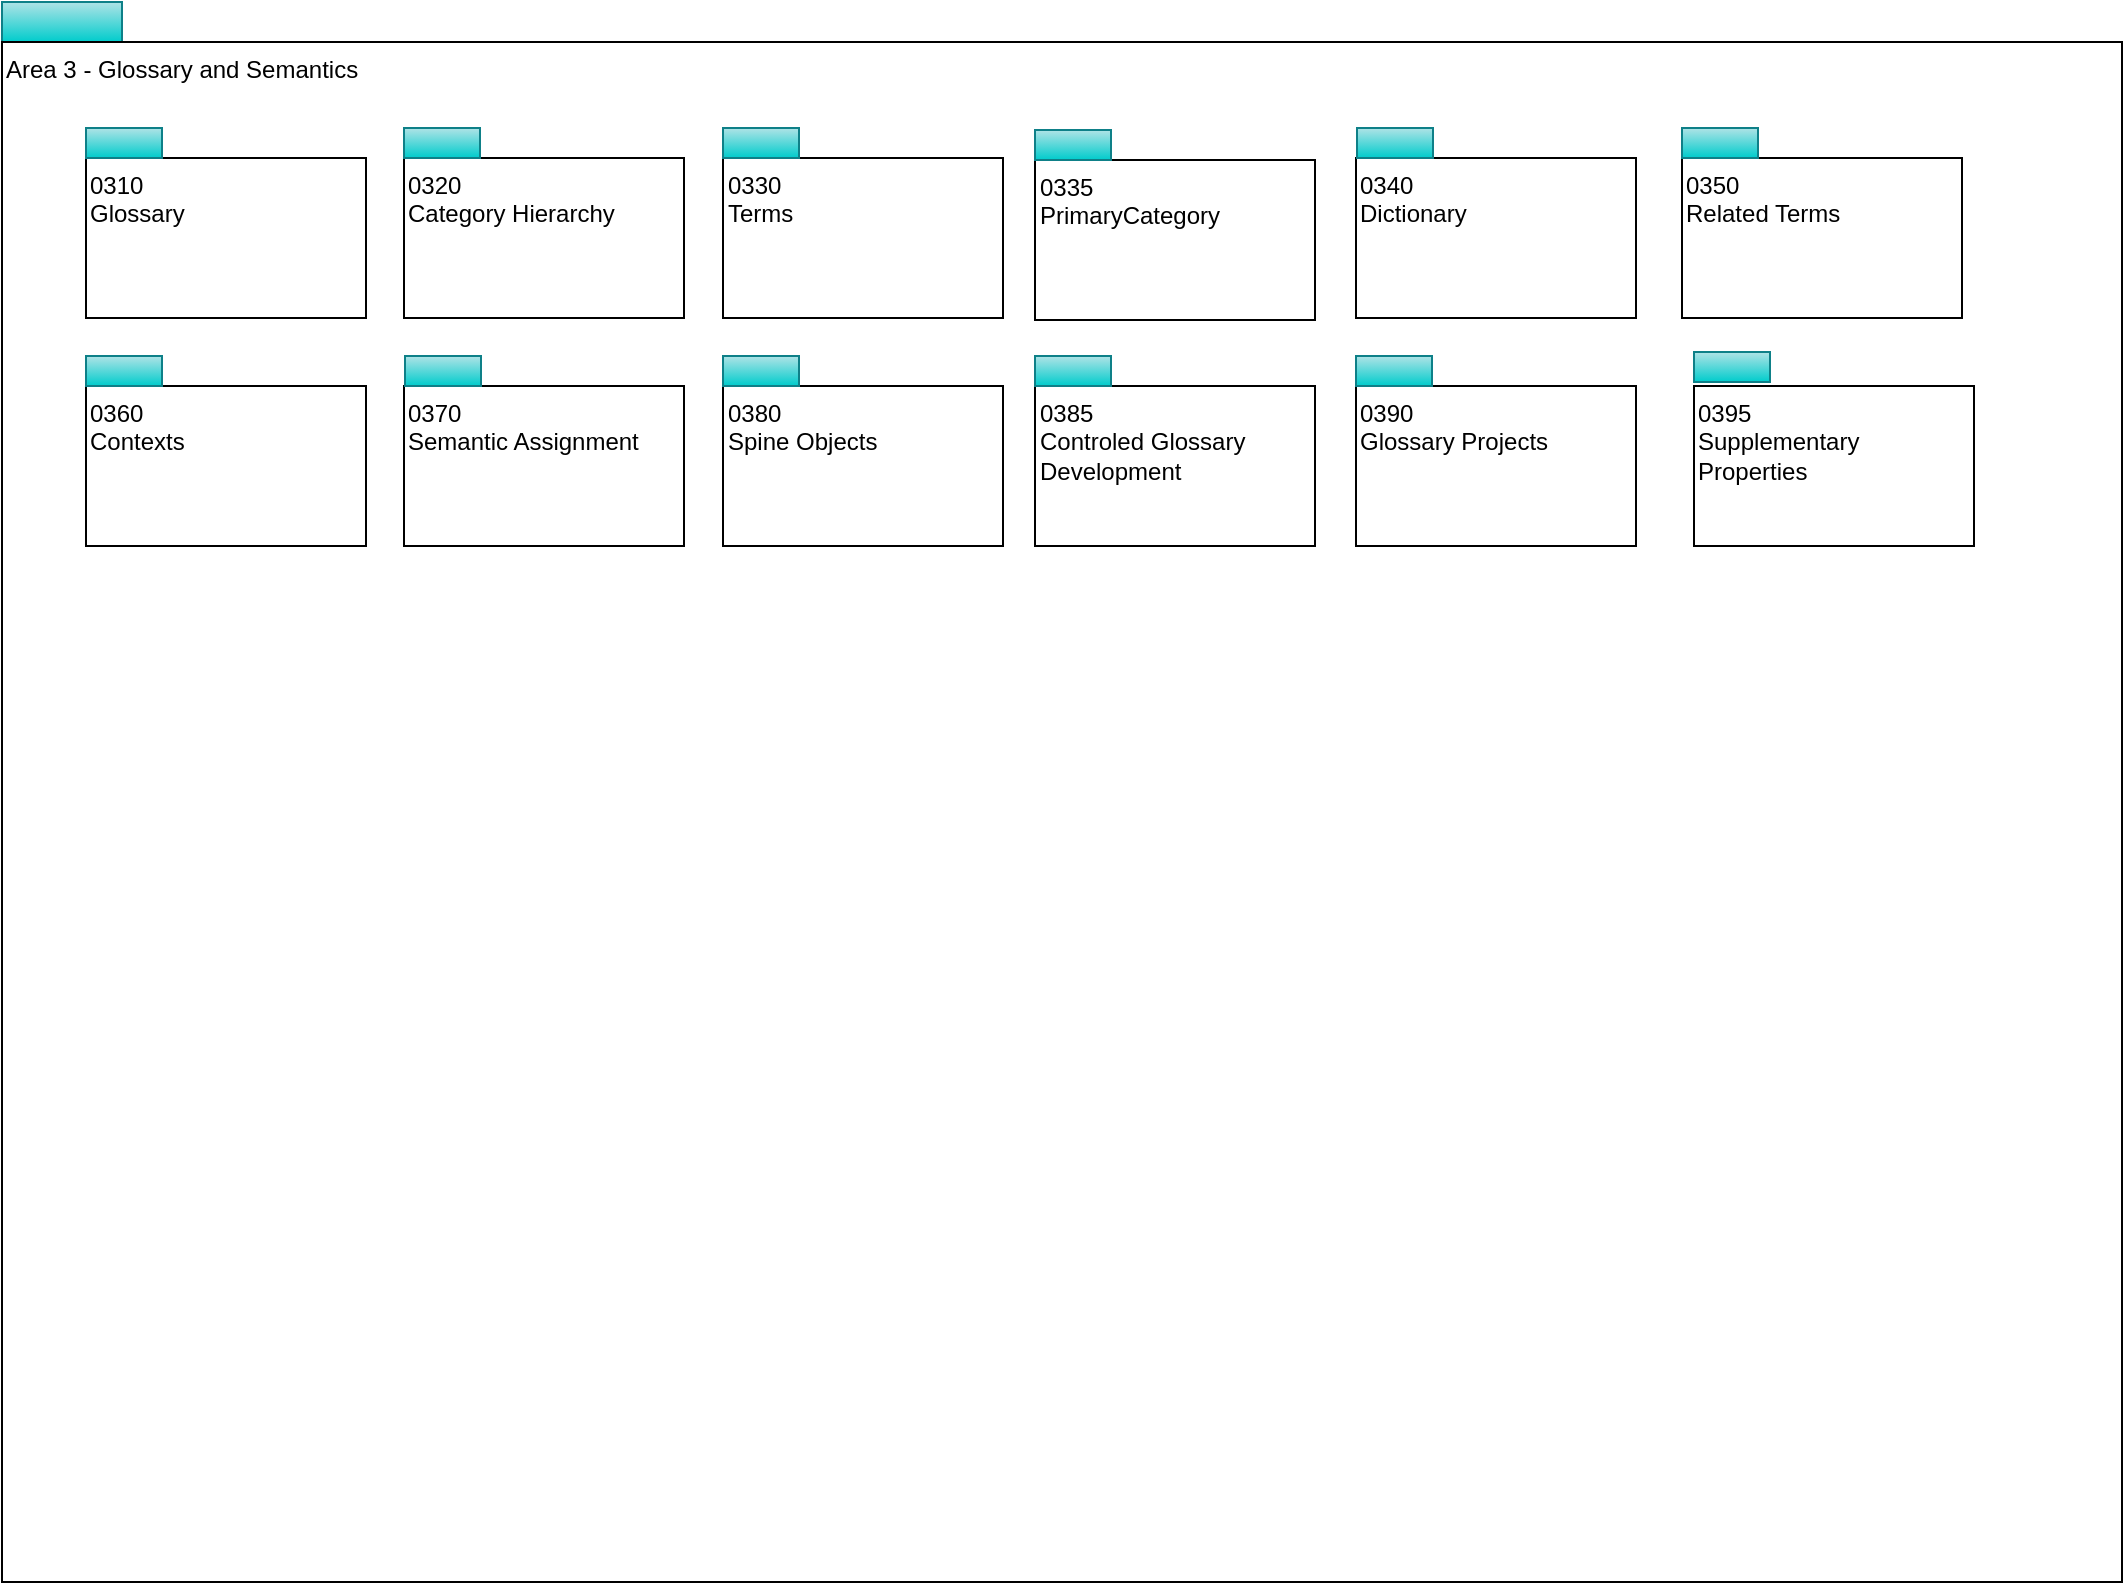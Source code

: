 <mxfile version="24.7.17" pages="14">
  <diagram id="-Ej96Nh0ZEP9uloQp987" name="overview">
    <mxGraphModel dx="1639" dy="941" grid="0" gridSize="10" guides="1" tooltips="1" connect="1" arrows="1" fold="1" page="1" pageScale="1" pageWidth="827" pageHeight="1169" math="0" shadow="0">
      <root>
        <mxCell id="0" />
        <mxCell id="1" parent="0" />
        <mxCell id="rjUGkFfp-VUK6MvyUQpL-1" value="" style="rounded=0;whiteSpace=wrap;html=1;align=left;fillColor=#b0e3e6;strokeColor=#0e8088;gradientColor=#00CCCC;" parent="1" vertex="1">
          <mxGeometry x="20" y="20" width="60" height="20" as="geometry" />
        </mxCell>
        <mxCell id="rjUGkFfp-VUK6MvyUQpL-2" value="Area 3 - Glossary and Semantics" style="rounded=0;whiteSpace=wrap;html=1;align=left;verticalAlign=top;" parent="1" vertex="1">
          <mxGeometry x="20" y="40" width="1060" height="770" as="geometry" />
        </mxCell>
        <mxCell id="rjUGkFfp-VUK6MvyUQpL-4" value="0310&lt;br&gt;Glossary" style="rounded=0;whiteSpace=wrap;html=1;align=left;verticalAlign=top;" parent="1" vertex="1">
          <mxGeometry x="62" y="98" width="140" height="80" as="geometry" />
        </mxCell>
        <mxCell id="rjUGkFfp-VUK6MvyUQpL-6" value="0320&lt;br&gt;Category Hierarchy" style="rounded=0;whiteSpace=wrap;html=1;align=left;verticalAlign=top;" parent="1" vertex="1">
          <mxGeometry x="221" y="98" width="140" height="80" as="geometry" />
        </mxCell>
        <mxCell id="rjUGkFfp-VUK6MvyUQpL-8" value="0330&lt;br&gt;Terms" style="rounded=0;whiteSpace=wrap;html=1;align=left;verticalAlign=top;" parent="1" vertex="1">
          <mxGeometry x="380.5" y="98" width="140" height="80" as="geometry" />
        </mxCell>
        <mxCell id="rjUGkFfp-VUK6MvyUQpL-10" value="0335&lt;br&gt;PrimaryCategory" style="rounded=0;whiteSpace=wrap;html=1;align=left;verticalAlign=top;" parent="1" vertex="1">
          <mxGeometry x="536.5" y="99" width="140" height="80" as="geometry" />
        </mxCell>
        <mxCell id="rjUGkFfp-VUK6MvyUQpL-12" value="0360&lt;br&gt;Contexts" style="rounded=0;whiteSpace=wrap;html=1;align=left;verticalAlign=top;" parent="1" vertex="1">
          <mxGeometry x="62" y="212" width="140" height="80" as="geometry" />
        </mxCell>
        <mxCell id="rjUGkFfp-VUK6MvyUQpL-14" value="0370&lt;br&gt;Semantic Assignment" style="rounded=0;whiteSpace=wrap;html=1;align=left;verticalAlign=top;" parent="1" vertex="1">
          <mxGeometry x="221" y="212" width="140" height="80" as="geometry" />
        </mxCell>
        <mxCell id="rjUGkFfp-VUK6MvyUQpL-16" value="0385&lt;br&gt;Controled Glossary Development" style="rounded=0;whiteSpace=wrap;html=1;align=left;verticalAlign=top;" parent="1" vertex="1">
          <mxGeometry x="536.5" y="212" width="140" height="80" as="geometry" />
        </mxCell>
        <mxCell id="rjUGkFfp-VUK6MvyUQpL-40" value="0380&lt;br&gt;Spine Objects" style="rounded=0;whiteSpace=wrap;html=1;align=left;verticalAlign=top;" parent="1" vertex="1">
          <mxGeometry x="380.5" y="212" width="140" height="80" as="geometry" />
        </mxCell>
        <mxCell id="rjUGkFfp-VUK6MvyUQpL-42" value="0340&lt;br&gt;Dictionary" style="rounded=0;whiteSpace=wrap;html=1;align=left;verticalAlign=top;" parent="1" vertex="1">
          <mxGeometry x="697" y="98" width="140" height="80" as="geometry" />
        </mxCell>
        <mxCell id="rjUGkFfp-VUK6MvyUQpL-44" value="0350&lt;br&gt;Related Terms" style="rounded=0;whiteSpace=wrap;html=1;align=left;verticalAlign=top;" parent="1" vertex="1">
          <mxGeometry x="860" y="98" width="140" height="80" as="geometry" />
        </mxCell>
        <mxCell id="rjUGkFfp-VUK6MvyUQpL-45" value="" style="rounded=0;whiteSpace=wrap;html=1;align=left;fillColor=#b0e3e6;strokeColor=#0e8088;gradientColor=#00CCCC;" parent="1" vertex="1">
          <mxGeometry x="62" y="83" width="38" height="15" as="geometry" />
        </mxCell>
        <mxCell id="rjUGkFfp-VUK6MvyUQpL-46" value="" style="rounded=0;whiteSpace=wrap;html=1;align=left;fillColor=#b0e3e6;strokeColor=#0e8088;gradientColor=#00CCCC;" parent="1" vertex="1">
          <mxGeometry x="536.5" y="197" width="38" height="15" as="geometry" />
        </mxCell>
        <mxCell id="rjUGkFfp-VUK6MvyUQpL-47" value="" style="rounded=0;whiteSpace=wrap;html=1;align=left;fillColor=#b0e3e6;strokeColor=#0e8088;gradientColor=#00CCCC;" parent="1" vertex="1">
          <mxGeometry x="697.5" y="83" width="38" height="15" as="geometry" />
        </mxCell>
        <mxCell id="rjUGkFfp-VUK6MvyUQpL-48" value="" style="rounded=0;whiteSpace=wrap;html=1;align=left;fillColor=#b0e3e6;strokeColor=#0e8088;gradientColor=#00CCCC;" parent="1" vertex="1">
          <mxGeometry x="536.5" y="84" width="38" height="15" as="geometry" />
        </mxCell>
        <mxCell id="rjUGkFfp-VUK6MvyUQpL-49" value="" style="rounded=0;whiteSpace=wrap;html=1;align=left;fillColor=#b0e3e6;strokeColor=#0e8088;gradientColor=#00CCCC;" parent="1" vertex="1">
          <mxGeometry x="380.5" y="197" width="38" height="15" as="geometry" />
        </mxCell>
        <mxCell id="rjUGkFfp-VUK6MvyUQpL-50" value="" style="rounded=0;whiteSpace=wrap;html=1;align=left;fillColor=#b0e3e6;strokeColor=#0e8088;gradientColor=#00CCCC;" parent="1" vertex="1">
          <mxGeometry x="221" y="83" width="38" height="15" as="geometry" />
        </mxCell>
        <mxCell id="rjUGkFfp-VUK6MvyUQpL-51" value="" style="rounded=0;whiteSpace=wrap;html=1;align=left;fillColor=#b0e3e6;strokeColor=#0e8088;gradientColor=#00CCCC;" parent="1" vertex="1">
          <mxGeometry x="221.5" y="197" width="38" height="15" as="geometry" />
        </mxCell>
        <mxCell id="rjUGkFfp-VUK6MvyUQpL-52" value="" style="rounded=0;whiteSpace=wrap;html=1;align=left;fillColor=#b0e3e6;strokeColor=#0e8088;gradientColor=#00CCCC;" parent="1" vertex="1">
          <mxGeometry x="380.5" y="83" width="38" height="15" as="geometry" />
        </mxCell>
        <mxCell id="rjUGkFfp-VUK6MvyUQpL-53" value="" style="rounded=0;whiteSpace=wrap;html=1;align=left;fillColor=#b0e3e6;strokeColor=#0e8088;gradientColor=#00CCCC;" parent="1" vertex="1">
          <mxGeometry x="62" y="197" width="38" height="15" as="geometry" />
        </mxCell>
        <mxCell id="rjUGkFfp-VUK6MvyUQpL-54" value="" style="rounded=0;whiteSpace=wrap;html=1;align=left;fillColor=#b0e3e6;strokeColor=#0e8088;gradientColor=#00CCCC;" parent="1" vertex="1">
          <mxGeometry x="860" y="83" width="38" height="15" as="geometry" />
        </mxCell>
        <mxCell id="jmqm3Z7vQ2TbZZDb13te-1" value="0390&lt;br&gt;Glossary Projects" style="rounded=0;whiteSpace=wrap;html=1;align=left;verticalAlign=top;" parent="1" vertex="1">
          <mxGeometry x="697" y="212" width="140" height="80" as="geometry" />
        </mxCell>
        <mxCell id="jmqm3Z7vQ2TbZZDb13te-2" value="" style="rounded=0;whiteSpace=wrap;html=1;align=left;fillColor=#b0e3e6;strokeColor=#0e8088;gradientColor=#00CCCC;" parent="1" vertex="1">
          <mxGeometry x="697" y="197" width="38" height="15" as="geometry" />
        </mxCell>
        <mxCell id="ksU8KzJ3zMisZDvsGyy_-6" value="0395&lt;br&gt;Supplementary Properties" style="rounded=0;whiteSpace=wrap;html=1;align=left;verticalAlign=top;" parent="1" vertex="1">
          <mxGeometry x="866" y="212" width="140" height="80" as="geometry" />
        </mxCell>
        <mxCell id="ksU8KzJ3zMisZDvsGyy_-7" value="" style="rounded=0;whiteSpace=wrap;html=1;align=left;fillColor=#b0e3e6;strokeColor=#0e8088;gradientColor=#00CCCC;" parent="1" vertex="1">
          <mxGeometry x="866" y="195" width="38" height="15" as="geometry" />
        </mxCell>
      </root>
    </mxGraphModel>
  </diagram>
  <diagram id="cJodyFOytHLs8pC4cWhW" name="0310-Glossary">
    <mxGraphModel dx="1242" dy="806" grid="1" gridSize="10" guides="1" tooltips="1" connect="1" arrows="1" fold="1" page="1" pageScale="1" pageWidth="827" pageHeight="1169" math="0" shadow="0">
      <root>
        <mxCell id="X2_bd1RgX8qBtSuRQkGr-0" />
        <mxCell id="X2_bd1RgX8qBtSuRQkGr-1" parent="X2_bd1RgX8qBtSuRQkGr-0" />
        <mxCell id="wujzs7ocMWRj_HPj3dZF-1" value="0310 - Glossary" style="rounded=0;whiteSpace=wrap;html=1;align=left;verticalAlign=top;" parent="X2_bd1RgX8qBtSuRQkGr-1" vertex="1">
          <mxGeometry x="20" y="40" width="1060" height="770" as="geometry" />
        </mxCell>
        <mxCell id="wujzs7ocMWRj_HPj3dZF-4" value="organizingPrinciple : string&lt;br&gt;&lt;div style=&quot;text-align: left&quot;&gt;&lt;/div&gt;" style="rounded=0;whiteSpace=wrap;html=1;strokeColor=#000000;gradientColor=#ffffff;align=left;" parent="X2_bd1RgX8qBtSuRQkGr-1" vertex="1">
          <mxGeometry x="78" y="266" width="190" height="31" as="geometry" />
        </mxCell>
        <mxCell id="wNEHrFs8hky6LIAc2jGF-2" style="edgeStyle=orthogonalEdgeStyle;rounded=0;orthogonalLoop=1;jettySize=auto;html=1;exitX=1;exitY=0.25;exitDx=0;exitDy=0;endArrow=none;endFill=0;" parent="X2_bd1RgX8qBtSuRQkGr-1" source="wujzs7ocMWRj_HPj3dZF-4" target="wNEHrFs8hky6LIAc2jGF-1" edge="1">
          <mxGeometry relative="1" as="geometry" />
        </mxCell>
        <mxCell id="wujzs7ocMWRj_HPj3dZF-5" value="«classification»&lt;br&gt;&lt;b&gt;Taxonony&lt;/b&gt;" style="html=1;strokeColor=#0e8088;align=center;fillColor=#b0e3e6;gradientColor=#00CCCC;" parent="X2_bd1RgX8qBtSuRQkGr-1" vertex="1">
          <mxGeometry x="78" y="216" width="190" height="50" as="geometry" />
        </mxCell>
        <mxCell id="wujzs7ocMWRj_HPj3dZF-8" value="«entity»&lt;br&gt;&lt;b&gt;Referenceable&lt;/b&gt;" style="html=1;strokeColor=#d6b656;align=center;fillColor=#fff2cc;gradientColor=#ffd966;" parent="X2_bd1RgX8qBtSuRQkGr-1" vertex="1">
          <mxGeometry x="368" y="135" width="174.5" height="50" as="geometry" />
        </mxCell>
        <mxCell id="wujzs7ocMWRj_HPj3dZF-11" value="displayName : string&lt;br&gt;description : string&lt;br&gt;language : string&lt;br&gt;usage : string" style="rounded=0;whiteSpace=wrap;html=1;strokeColor=#000000;gradientColor=#ffffff;align=left;" parent="X2_bd1RgX8qBtSuRQkGr-1" vertex="1">
          <mxGeometry x="337" y="299" width="237" height="69" as="geometry" />
        </mxCell>
        <mxCell id="wujzs7ocMWRj_HPj3dZF-13" value="*" style="text;html=1;strokeColor=none;fillColor=none;align=center;verticalAlign=middle;whiteSpace=wrap;rounded=0;" parent="X2_bd1RgX8qBtSuRQkGr-1" vertex="1">
          <mxGeometry x="808.5" y="276" width="26" height="18" as="geometry" />
        </mxCell>
        <mxCell id="wujzs7ocMWRj_HPj3dZF-15" value="" style="endArrow=none;dashed=1;html=1;" parent="X2_bd1RgX8qBtSuRQkGr-1" edge="1">
          <mxGeometry width="50" height="50" relative="1" as="geometry">
            <mxPoint x="714.5" y="277" as="sourcePoint" />
            <mxPoint x="714.5" y="358" as="targetPoint" />
          </mxGeometry>
        </mxCell>
        <mxCell id="wujzs7ocMWRj_HPj3dZF-16" value="" style="rounded=0;whiteSpace=wrap;html=1;strokeColor=#000000;gradientColor=#ffffff;align=left;" parent="X2_bd1RgX8qBtSuRQkGr-1" vertex="1">
          <mxGeometry x="611.5" y="409" width="208.5" height="31" as="geometry" />
        </mxCell>
        <mxCell id="wujzs7ocMWRj_HPj3dZF-17" value="externalGlossaryLink" style="text;html=1;strokeColor=none;fillColor=none;align=center;verticalAlign=middle;whiteSpace=wrap;rounded=0;" parent="X2_bd1RgX8qBtSuRQkGr-1" vertex="1">
          <mxGeometry x="708.5" y="251" width="126" height="20" as="geometry" />
        </mxCell>
        <mxCell id="wujzs7ocMWRj_HPj3dZF-18" value="localGlossary" style="text;html=1;strokeColor=none;fillColor=none;align=center;verticalAlign=middle;whiteSpace=wrap;rounded=0;" parent="X2_bd1RgX8qBtSuRQkGr-1" vertex="1">
          <mxGeometry x="552" y="279" width="135" height="20" as="geometry" />
        </mxCell>
        <mxCell id="wujzs7ocMWRj_HPj3dZF-19" value="*" style="text;html=1;strokeColor=none;fillColor=none;align=center;verticalAlign=middle;whiteSpace=wrap;rounded=0;" parent="X2_bd1RgX8qBtSuRQkGr-1" vertex="1">
          <mxGeometry x="574" y="256" width="26" height="18" as="geometry" />
        </mxCell>
        <mxCell id="wNEHrFs8hky6LIAc2jGF-0" value="" style="rounded=0;whiteSpace=wrap;html=1;align=left;fillColor=#b0e3e6;strokeColor=#0e8088;gradientColor=#00CCCC;" parent="X2_bd1RgX8qBtSuRQkGr-1" vertex="1">
          <mxGeometry x="20" y="20" width="60" height="20" as="geometry" />
        </mxCell>
        <mxCell id="AcwiTOW2cX1iRJMFwer5-6" style="edgeStyle=orthogonalEdgeStyle;rounded=0;orthogonalLoop=1;jettySize=auto;html=1;exitX=0.5;exitY=0;exitDx=0;exitDy=0;endArrow=block;endFill=0;endSize=17;" parent="X2_bd1RgX8qBtSuRQkGr-1" source="wNEHrFs8hky6LIAc2jGF-1" target="wujzs7ocMWRj_HPj3dZF-8" edge="1">
          <mxGeometry relative="1" as="geometry" />
        </mxCell>
        <mxCell id="wNEHrFs8hky6LIAc2jGF-1" value="«entity»&lt;br&gt;&lt;b&gt;Glossary&lt;/b&gt;" style="html=1;strokeColor=#0e8088;align=center;fillColor=#b0e3e6;gradientColor=#00CCCC;" parent="X2_bd1RgX8qBtSuRQkGr-1" vertex="1">
          <mxGeometry x="337" y="249" width="237" height="50" as="geometry" />
        </mxCell>
        <mxCell id="wNEHrFs8hky6LIAc2jGF-3" value="scope : string&lt;br&gt;&lt;div style=&quot;text-align: left&quot;&gt;&lt;/div&gt;" style="rounded=0;whiteSpace=wrap;html=1;strokeColor=#000000;gradientColor=#ffffff;align=left;" parent="X2_bd1RgX8qBtSuRQkGr-1" vertex="1">
          <mxGeometry x="78" y="378" width="190" height="31" as="geometry" />
        </mxCell>
        <mxCell id="wNEHrFs8hky6LIAc2jGF-4" style="edgeStyle=orthogonalEdgeStyle;rounded=0;orthogonalLoop=1;jettySize=auto;html=1;exitX=1;exitY=0.5;exitDx=0;exitDy=0;endArrow=none;endFill=0;entryX=0;entryY=0.25;entryDx=0;entryDy=0;" parent="X2_bd1RgX8qBtSuRQkGr-1" source="wNEHrFs8hky6LIAc2jGF-5" target="wujzs7ocMWRj_HPj3dZF-11" edge="1">
          <mxGeometry relative="1" as="geometry">
            <mxPoint x="337" y="386" as="targetPoint" />
          </mxGeometry>
        </mxCell>
        <mxCell id="wNEHrFs8hky6LIAc2jGF-5" value="«classification»&lt;br&gt;&lt;b&gt;CanonicalVocabulary&lt;/b&gt;" style="html=1;strokeColor=#0e8088;align=center;fillColor=#b0e3e6;gradientColor=#00CCCC;" parent="X2_bd1RgX8qBtSuRQkGr-1" vertex="1">
          <mxGeometry x="78" y="328" width="190" height="50" as="geometry" />
        </mxCell>
        <mxCell id="AcwiTOW2cX1iRJMFwer5-0" value="«entity»&lt;br&gt;&lt;b&gt;ExternalReference&lt;/b&gt;" style="html=1;strokeColor=#d6b656;align=center;fillColor=#fff2cc;gradientColor=#ffd966;" parent="X2_bd1RgX8qBtSuRQkGr-1" vertex="1">
          <mxGeometry x="838" y="139" width="190" height="50" as="geometry" />
        </mxCell>
        <mxCell id="AcwiTOW2cX1iRJMFwer5-4" style="edgeStyle=orthogonalEdgeStyle;rounded=0;orthogonalLoop=1;jettySize=auto;html=1;exitX=0.5;exitY=0;exitDx=0;exitDy=0;endArrow=block;endFill=0;endSize=17;" parent="X2_bd1RgX8qBtSuRQkGr-1" source="AcwiTOW2cX1iRJMFwer5-3" target="AcwiTOW2cX1iRJMFwer5-0" edge="1">
          <mxGeometry relative="1" as="geometry" />
        </mxCell>
        <mxCell id="AcwiTOW2cX1iRJMFwer5-3" value="«entity»&lt;br&gt;&lt;b&gt;ExternalGlossaryLink&lt;/b&gt;" style="html=1;strokeColor=#0e8088;align=center;fillColor=#b0e3e6;gradientColor=#00CCCC;" parent="X2_bd1RgX8qBtSuRQkGr-1" vertex="1">
          <mxGeometry x="834.5" y="249" width="195.5" height="50" as="geometry" />
        </mxCell>
        <mxCell id="AcwiTOW2cX1iRJMFwer5-5" value="«relationship»&lt;br&gt;&lt;b&gt;ExternallySourcedGlossary&lt;/b&gt;" style="html=1;strokeColor=#0e8088;align=center;fillColor=#b0e3e6;gradientColor=#00CCCC;" parent="X2_bd1RgX8qBtSuRQkGr-1" vertex="1">
          <mxGeometry x="611.5" y="359" width="208.5" height="50" as="geometry" />
        </mxCell>
        <mxCell id="wujzs7ocMWRj_HPj3dZF-12" style="edgeStyle=orthogonalEdgeStyle;rounded=0;html=1;exitX=1;exitY=0.5;entryX=0;entryY=0.5;jettySize=auto;orthogonalLoop=1;endArrow=oval;endFill=1;entryDx=0;entryDy=0;exitDx=0;exitDy=0;" parent="X2_bd1RgX8qBtSuRQkGr-1" source="wNEHrFs8hky6LIAc2jGF-1" target="AcwiTOW2cX1iRJMFwer5-3" edge="1">
          <mxGeometry relative="1" as="geometry">
            <mxPoint x="845.5" y="274" as="targetPoint" />
            <mxPoint x="523.5" y="274" as="sourcePoint" />
          </mxGeometry>
        </mxCell>
        <mxCell id="pSnI0x8UD8-wy8KawRjA-0" value="" style="rounded=0;whiteSpace=wrap;html=1;strokeColor=#000000;gradientColor=#ffffff;align=left;" vertex="1" parent="X2_bd1RgX8qBtSuRQkGr-1">
          <mxGeometry x="834.5" y="299" width="195.5" height="31" as="geometry" />
        </mxCell>
      </root>
    </mxGraphModel>
  </diagram>
  <diagram id="eMd_ui889apVJzuRwmNI" name="0320-Category-Hierarchy">
    <mxGraphModel dx="1194" dy="775" grid="1" gridSize="10" guides="1" tooltips="1" connect="1" arrows="1" fold="1" page="1" pageScale="1" pageWidth="827" pageHeight="1169" math="0" shadow="0">
      <root>
        <mxCell id="hjRE6X6A9j1nzq2VQqhJ-0" />
        <mxCell id="hjRE6X6A9j1nzq2VQqhJ-1" parent="hjRE6X6A9j1nzq2VQqhJ-0" />
        <mxCell id="x9D3AXP3vgYf42J6zKud-0" value="0320 - Category Hierarchy" style="rounded=0;whiteSpace=wrap;html=1;align=left;verticalAlign=top;" parent="hjRE6X6A9j1nzq2VQqhJ-1" vertex="1">
          <mxGeometry x="20" y="40" width="1060" height="770" as="geometry" />
        </mxCell>
        <mxCell id="x9D3AXP3vgYf42J6zKud-4" value="«entity»&lt;br&gt;&lt;b&gt;Referenceable&lt;/b&gt;" style="html=1;strokeColor=#d6b656;align=center;fillColor=#fff2cc;gradientColor=#ffd966;" parent="hjRE6X6A9j1nzq2VQqhJ-1" vertex="1">
          <mxGeometry x="327.75" y="250" width="174.5" height="50" as="geometry" />
        </mxCell>
        <mxCell id="x9D3AXP3vgYf42J6zKud-5" value="displayName : string&lt;br&gt;description : string" style="rounded=0;whiteSpace=wrap;html=1;strokeColor=#000000;gradientColor=#ffffff;align=left;" parent="hjRE6X6A9j1nzq2VQqhJ-1" vertex="1">
          <mxGeometry x="320" y="408" width="190" height="41" as="geometry" />
        </mxCell>
        <mxCell id="x9D3AXP3vgYf42J6zKud-7" value="*" style="text;html=1;strokeColor=none;fillColor=none;align=center;verticalAlign=middle;whiteSpace=wrap;rounded=0;" parent="hjRE6X6A9j1nzq2VQqhJ-1" vertex="1">
          <mxGeometry x="785" y="431" width="26" height="18" as="geometry" />
        </mxCell>
        <mxCell id="x9D3AXP3vgYf42J6zKud-8" value="" style="endArrow=none;dashed=1;html=1;entryX=0.5;entryY=0;entryDx=0;entryDy=0;edgeStyle=orthogonalEdgeStyle;rounded=0;" parent="hjRE6X6A9j1nzq2VQqhJ-1" target="x9D3AXP3vgYf42J6zKud-22" edge="1">
          <mxGeometry width="50" height="50" relative="1" as="geometry">
            <mxPoint x="691" y="432" as="sourcePoint" />
            <mxPoint x="691" y="513" as="targetPoint" />
          </mxGeometry>
        </mxCell>
        <mxCell id="x9D3AXP3vgYf42J6zKud-9" value="identifier : string&lt;br&gt;description : string&lt;br&gt;steward : string&lt;br&gt;lastVerified : date" style="rounded=0;whiteSpace=wrap;html=1;strokeColor=#000000;gradientColor=#ffffff;align=left;" parent="hjRE6X6A9j1nzq2VQqhJ-1" vertex="1">
          <mxGeometry x="586.5" y="595" width="208.5" height="71" as="geometry" />
        </mxCell>
        <mxCell id="x9D3AXP3vgYf42J6zKud-10" value="externalGlossaryCategories" style="text;html=1;strokeColor=none;fillColor=none;align=center;verticalAlign=middle;whiteSpace=wrap;rounded=0;" parent="hjRE6X6A9j1nzq2VQqhJ-1" vertex="1">
          <mxGeometry x="659" y="404" width="137.5" height="20" as="geometry" />
        </mxCell>
        <mxCell id="x9D3AXP3vgYf42J6zKud-11" value="localCategories" style="text;html=1;strokeColor=none;fillColor=none;align=center;verticalAlign=middle;whiteSpace=wrap;rounded=0;" parent="hjRE6X6A9j1nzq2VQqhJ-1" vertex="1">
          <mxGeometry x="512.5" y="430" width="87" height="20" as="geometry" />
        </mxCell>
        <mxCell id="x9D3AXP3vgYf42J6zKud-12" value="*" style="text;html=1;strokeColor=none;fillColor=none;align=center;verticalAlign=middle;whiteSpace=wrap;rounded=0;" parent="hjRE6X6A9j1nzq2VQqhJ-1" vertex="1">
          <mxGeometry x="510" y="405" width="26" height="18" as="geometry" />
        </mxCell>
        <mxCell id="x9D3AXP3vgYf42J6zKud-13" value="" style="rounded=0;whiteSpace=wrap;html=1;align=left;fillColor=#b0e3e6;strokeColor=#0e8088;gradientColor=#00CCCC;" parent="hjRE6X6A9j1nzq2VQqhJ-1" vertex="1">
          <mxGeometry x="20" y="20" width="60" height="20" as="geometry" />
        </mxCell>
        <mxCell id="x9D3AXP3vgYf42J6zKud-14" style="edgeStyle=orthogonalEdgeStyle;rounded=0;orthogonalLoop=1;jettySize=auto;html=1;exitX=0.5;exitY=0;exitDx=0;exitDy=0;endArrow=block;endFill=0;endSize=17;" parent="hjRE6X6A9j1nzq2VQqhJ-1" source="x9D3AXP3vgYf42J6zKud-15" target="x9D3AXP3vgYf42J6zKud-4" edge="1">
          <mxGeometry relative="1" as="geometry" />
        </mxCell>
        <mxCell id="x9D3AXP3vgYf42J6zKud-15" value="«entity»&lt;br&gt;&lt;b&gt;GlossaryCategory&lt;/b&gt;" style="html=1;strokeColor=#0e8088;align=center;fillColor=#b0e3e6;gradientColor=#00CCCC;" parent="hjRE6X6A9j1nzq2VQqhJ-1" vertex="1">
          <mxGeometry x="320" y="358" width="190" height="50" as="geometry" />
        </mxCell>
        <mxCell id="x9D3AXP3vgYf42J6zKud-17" style="edgeStyle=orthogonalEdgeStyle;rounded=0;orthogonalLoop=1;jettySize=auto;html=1;exitX=0.75;exitY=1;exitDx=0;exitDy=0;endArrow=oval;endFill=1;entryX=0.25;entryY=1;entryDx=0;entryDy=0;" parent="hjRE6X6A9j1nzq2VQqhJ-1" source="x9D3AXP3vgYf42J6zKud-5" target="x9D3AXP3vgYf42J6zKud-5" edge="1">
          <mxGeometry relative="1" as="geometry">
            <mxPoint x="307" y="495" as="targetPoint" />
            <Array as="points">
              <mxPoint x="463" y="489" />
              <mxPoint x="368" y="489" />
            </Array>
          </mxGeometry>
        </mxCell>
        <mxCell id="x9D3AXP3vgYf42J6zKud-19" value="«entity»&lt;br&gt;&lt;b&gt;ExternalReferenceable&lt;/b&gt;" style="html=1;strokeColor=#d6b656;align=center;fillColor=#fff2cc;gradientColor=#ffd966;" parent="hjRE6X6A9j1nzq2VQqhJ-1" vertex="1">
          <mxGeometry x="816.25" y="294" width="180" height="50" as="geometry" />
        </mxCell>
        <mxCell id="x9D3AXP3vgYf42J6zKud-20" style="edgeStyle=orthogonalEdgeStyle;rounded=0;orthogonalLoop=1;jettySize=auto;html=1;exitX=0.5;exitY=0;exitDx=0;exitDy=0;endArrow=block;endFill=0;endSize=17;" parent="hjRE6X6A9j1nzq2VQqhJ-1" source="x9D3AXP3vgYf42J6zKud-21" target="x9D3AXP3vgYf42J6zKud-19" edge="1">
          <mxGeometry relative="1" as="geometry" />
        </mxCell>
        <mxCell id="x9D3AXP3vgYf42J6zKud-21" value="«entity»&lt;br&gt;&lt;b&gt;ExternalGlossaryLink&lt;/b&gt;" style="html=1;strokeColor=#0e8088;align=center;fillColor=#b0e3e6;gradientColor=#00CCCC;" parent="hjRE6X6A9j1nzq2VQqhJ-1" vertex="1">
          <mxGeometry x="811" y="404" width="190.5" height="50" as="geometry" />
        </mxCell>
        <mxCell id="x9D3AXP3vgYf42J6zKud-22" value="«relationship»&lt;br&gt;&lt;b&gt;LibraryCategoryReference&lt;/b&gt;" style="html=1;strokeColor=#0e8088;align=center;fillColor=#b0e3e6;gradientColor=#00CCCC;" parent="hjRE6X6A9j1nzq2VQqhJ-1" vertex="1">
          <mxGeometry x="586.5" y="545" width="208.5" height="50" as="geometry" />
        </mxCell>
        <mxCell id="x9D3AXP3vgYf42J6zKud-23" value="«entity»&lt;br&gt;&lt;b&gt;Glossary&lt;/b&gt;" style="html=1;strokeColor=#0e8088;align=center;fillColor=#b0e3e6;gradientColor=#00CCCC;" parent="hjRE6X6A9j1nzq2VQqhJ-1" vertex="1">
          <mxGeometry x="80" y="230" width="181.5" height="50" as="geometry" />
        </mxCell>
        <mxCell id="x9D3AXP3vgYf42J6zKud-24" value="" style="endArrow=none;dashed=1;html=1;" parent="hjRE6X6A9j1nzq2VQqhJ-1" target="x9D3AXP3vgYf42J6zKud-26" edge="1">
          <mxGeometry width="50" height="50" relative="1" as="geometry">
            <mxPoint x="171" y="380" as="sourcePoint" />
            <mxPoint x="183" y="467" as="targetPoint" />
          </mxGeometry>
        </mxCell>
        <mxCell id="x9D3AXP3vgYf42J6zKud-25" value="" style="rounded=0;whiteSpace=wrap;html=1;strokeColor=#000000;gradientColor=#ffffff;align=left;" parent="hjRE6X6A9j1nzq2VQqhJ-1" vertex="1">
          <mxGeometry x="66.5" y="540" width="208.5" height="31" as="geometry" />
        </mxCell>
        <mxCell id="x9D3AXP3vgYf42J6zKud-26" value="«relationship»&lt;br&gt;&lt;b&gt;CategoryAnchor&lt;/b&gt;" style="html=1;strokeColor=#0e8088;align=center;fillColor=#b0e3e6;gradientColor=#00CCCC;" parent="hjRE6X6A9j1nzq2VQqhJ-1" vertex="1">
          <mxGeometry x="66.5" y="490" width="208.5" height="50" as="geometry" />
        </mxCell>
        <mxCell id="x9D3AXP3vgYf42J6zKud-27" value="" style="endArrow=none;dashed=1;html=1;" parent="hjRE6X6A9j1nzq2VQqhJ-1" edge="1">
          <mxGeometry width="50" height="50" relative="1" as="geometry">
            <mxPoint x="412" y="489" as="sourcePoint" />
            <mxPoint x="412.25" y="599" as="targetPoint" />
          </mxGeometry>
        </mxCell>
        <mxCell id="x9D3AXP3vgYf42J6zKud-28" value="" style="rounded=0;whiteSpace=wrap;html=1;strokeColor=#000000;gradientColor=#ffffff;align=left;" parent="hjRE6X6A9j1nzq2VQqhJ-1" vertex="1">
          <mxGeometry x="309.25" y="650" width="208.5" height="31" as="geometry" />
        </mxCell>
        <mxCell id="x9D3AXP3vgYf42J6zKud-29" value="«relationship»&lt;br&gt;&lt;b&gt;CategoryHierarchyLink&lt;/b&gt;" style="html=1;strokeColor=#0e8088;align=center;fillColor=#b0e3e6;gradientColor=#00CCCC;" parent="hjRE6X6A9j1nzq2VQqhJ-1" vertex="1">
          <mxGeometry x="309.25" y="600" width="208.5" height="50" as="geometry" />
        </mxCell>
        <mxCell id="x9D3AXP3vgYf42J6zKud-30" value="*" style="text;html=1;strokeColor=none;fillColor=none;align=center;verticalAlign=middle;whiteSpace=wrap;rounded=0;" parent="hjRE6X6A9j1nzq2VQqhJ-1" vertex="1">
          <mxGeometry x="368" y="456" width="26" height="18" as="geometry" />
        </mxCell>
        <mxCell id="x9D3AXP3vgYf42J6zKud-31" value="0..1" style="text;html=1;strokeColor=none;fillColor=none;align=center;verticalAlign=middle;whiteSpace=wrap;rounded=0;" parent="hjRE6X6A9j1nzq2VQqhJ-1" vertex="1">
          <mxGeometry x="432" y="455" width="26" height="18" as="geometry" />
        </mxCell>
        <mxCell id="x9D3AXP3vgYf42J6zKud-32" value="superCategory" style="text;html=1;strokeColor=none;fillColor=none;align=center;verticalAlign=middle;whiteSpace=wrap;rounded=0;" parent="hjRE6X6A9j1nzq2VQqhJ-1" vertex="1">
          <mxGeometry x="470" y="454" width="87" height="20" as="geometry" />
        </mxCell>
        <mxCell id="x9D3AXP3vgYf42J6zKud-33" value="anchor" style="text;html=1;align=center;verticalAlign=middle;resizable=0;points=[];autosize=1;" parent="hjRE6X6A9j1nzq2VQqhJ-1" vertex="1">
          <mxGeometry x="123.5" y="280" width="50" height="20" as="geometry" />
        </mxCell>
        <mxCell id="x9D3AXP3vgYf42J6zKud-34" value="categories" style="text;html=1;align=center;verticalAlign=middle;resizable=0;points=[];autosize=1;" parent="hjRE6X6A9j1nzq2VQqhJ-1" vertex="1">
          <mxGeometry x="245" y="361" width="70" height="20" as="geometry" />
        </mxCell>
        <mxCell id="x9D3AXP3vgYf42J6zKud-35" value="*" style="text;html=1;align=center;verticalAlign=middle;resizable=0;points=[];autosize=1;" parent="hjRE6X6A9j1nzq2VQqhJ-1" vertex="1">
          <mxGeometry x="295" y="385" width="20" height="20" as="geometry" />
        </mxCell>
        <mxCell id="x9D3AXP3vgYf42J6zKud-36" value="1" style="text;html=1;align=center;verticalAlign=middle;resizable=0;points=[];autosize=1;" parent="hjRE6X6A9j1nzq2VQqhJ-1" vertex="1">
          <mxGeometry x="173.5" y="280" width="20" height="20" as="geometry" />
        </mxCell>
        <mxCell id="x9D3AXP3vgYf42J6zKud-37" value="subcategories" style="text;html=1;align=center;verticalAlign=middle;resizable=0;points=[];autosize=1;" parent="hjRE6X6A9j1nzq2VQqhJ-1" vertex="1">
          <mxGeometry x="280" y="452" width="90" height="20" as="geometry" />
        </mxCell>
        <mxCell id="x9D3AXP3vgYf42J6zKud-2" style="edgeStyle=orthogonalEdgeStyle;rounded=0;orthogonalLoop=1;jettySize=auto;html=1;exitX=0.5;exitY=1;exitDx=0;exitDy=0;endArrow=oval;endFill=1;" parent="hjRE6X6A9j1nzq2VQqhJ-1" source="x9D3AXP3vgYf42J6zKud-23" target="x9D3AXP3vgYf42J6zKud-15" edge="1">
          <mxGeometry relative="1" as="geometry">
            <mxPoint x="238" y="382.75" as="sourcePoint" />
            <Array as="points">
              <mxPoint x="170.5" y="383" />
            </Array>
          </mxGeometry>
        </mxCell>
        <mxCell id="x9D3AXP3vgYf42J6zKud-6" style="edgeStyle=orthogonalEdgeStyle;rounded=0;html=1;exitX=1;exitY=0.5;entryX=0;entryY=0.5;jettySize=auto;orthogonalLoop=1;endArrow=oval;endFill=1;entryDx=0;entryDy=0;exitDx=0;exitDy=0;" parent="hjRE6X6A9j1nzq2VQqhJ-1" source="x9D3AXP3vgYf42J6zKud-5" target="x9D3AXP3vgYf42J6zKud-21" edge="1">
          <mxGeometry relative="1" as="geometry">
            <mxPoint x="815.5" y="383" as="targetPoint" />
            <mxPoint x="493.5" y="383" as="sourcePoint" />
          </mxGeometry>
        </mxCell>
        <mxCell id="yw3MnZSVDiTb8D7mvoPE-0" style="edgeStyle=orthogonalEdgeStyle;rounded=0;orthogonalLoop=1;jettySize=auto;html=1;exitX=1;exitY=0.5;exitDx=0;exitDy=0;entryX=0.5;entryY=1;entryDx=0;entryDy=0;endArrow=none;endFill=0;" edge="1" parent="hjRE6X6A9j1nzq2VQqhJ-1" target="yw3MnZSVDiTb8D7mvoPE-2" source="x9D3AXP3vgYf42J6zKud-15">
          <mxGeometry relative="1" as="geometry">
            <mxPoint x="414.5" y="195" as="sourcePoint" />
          </mxGeometry>
        </mxCell>
        <mxCell id="yw3MnZSVDiTb8D7mvoPE-1" value="«classification»&lt;br&gt;&lt;b&gt;RootCategory&lt;/b&gt;" style="html=1;strokeColor=#0e8088;align=center;fillColor=#b0e3e6;gradientColor=#00CCCC;" vertex="1" parent="hjRE6X6A9j1nzq2VQqhJ-1">
          <mxGeometry x="546.5" y="120" width="188" height="50" as="geometry" />
        </mxCell>
        <mxCell id="yw3MnZSVDiTb8D7mvoPE-2" value="&lt;br&gt;&lt;div style=&quot;text-align: left&quot;&gt;&lt;/div&gt;" style="rounded=0;whiteSpace=wrap;html=1;strokeColor=#000000;gradientColor=#ffffff;align=left;" vertex="1" parent="hjRE6X6A9j1nzq2VQqhJ-1">
          <mxGeometry x="546.5" y="170" width="188" height="30" as="geometry" />
        </mxCell>
      </root>
    </mxGraphModel>
  </diagram>
  <diagram id="sXEg75LI27i-cbsxa9kx" name="0330-Terms">
    <mxGraphModel dx="1142" dy="775" grid="1" gridSize="10" guides="1" tooltips="1" connect="1" arrows="1" fold="1" page="1" pageScale="1" pageWidth="827" pageHeight="1169" math="0" shadow="0">
      <root>
        <mxCell id="P4nENKNoM_SQFgzkE0_r-0" />
        <mxCell id="P4nENKNoM_SQFgzkE0_r-1" parent="P4nENKNoM_SQFgzkE0_r-0" />
        <mxCell id="b7F8nAqaPbs4Zw6vnfbB-0" value="0330 - Glossary Terms" style="rounded=0;whiteSpace=wrap;html=1;align=left;verticalAlign=top;" parent="P4nENKNoM_SQFgzkE0_r-1" vertex="1">
          <mxGeometry x="20" y="40" width="1060" height="770" as="geometry" />
        </mxCell>
        <mxCell id="b7F8nAqaPbs4Zw6vnfbB-4" value="«entity»&lt;br&gt;&lt;b&gt;Referenceable&lt;/b&gt;" style="html=1;strokeColor=#d6b656;align=center;fillColor=#fff2cc;gradientColor=#ffd966;" parent="P4nENKNoM_SQFgzkE0_r-1" vertex="1">
          <mxGeometry x="328.5" y="109" width="180" height="50" as="geometry" />
        </mxCell>
        <mxCell id="b7F8nAqaPbs4Zw6vnfbB-7" value="displayName : string&lt;br&gt;summary : string&lt;br&gt;description : string&lt;br&gt;examples : string&lt;br&gt;abbreviation : string&lt;br&gt;usage : string&lt;br&gt;publishVersionIdentifier : string" style="rounded=0;whiteSpace=wrap;html=1;strokeColor=#000000;gradientColor=#ffffff;align=left;" parent="P4nENKNoM_SQFgzkE0_r-1" vertex="1">
          <mxGeometry x="300" y="271" width="237" height="119" as="geometry" />
        </mxCell>
        <mxCell id="b7F8nAqaPbs4Zw6vnfbB-17" value="" style="rounded=0;whiteSpace=wrap;html=1;align=left;fillColor=#b0e3e6;strokeColor=#0e8088;gradientColor=#00CCCC;" parent="P4nENKNoM_SQFgzkE0_r-1" vertex="1">
          <mxGeometry x="20" y="20" width="60" height="20" as="geometry" />
        </mxCell>
        <mxCell id="5GO7qxd_jzilkxmNGYz_-0" style="edgeStyle=orthogonalEdgeStyle;rounded=0;orthogonalLoop=1;jettySize=auto;html=1;exitX=0.5;exitY=0;exitDx=0;exitDy=0;endArrow=block;endFill=0;opacity=60;endSize=17;" parent="P4nENKNoM_SQFgzkE0_r-1" source="b7F8nAqaPbs4Zw6vnfbB-18" target="b7F8nAqaPbs4Zw6vnfbB-4" edge="1">
          <mxGeometry relative="1" as="geometry" />
        </mxCell>
        <mxCell id="b7F8nAqaPbs4Zw6vnfbB-18" value="«entity»&lt;br&gt;&lt;b&gt;GlossaryTerm&lt;/b&gt;" style="html=1;strokeColor=#0e8088;align=center;fillColor=#b0e3e6;gradientColor=#00CCCC;" parent="P4nENKNoM_SQFgzkE0_r-1" vertex="1">
          <mxGeometry x="300" y="221" width="237" height="50" as="geometry" />
        </mxCell>
        <mxCell id="m1Xno8sb_NoxKq61AZ5R-0" style="edgeStyle=orthogonalEdgeStyle;rounded=0;orthogonalLoop=1;jettySize=auto;html=1;exitX=0.5;exitY=1;exitDx=0;exitDy=0;endArrow=oval;endFill=1;entryX=0;entryY=0.5;entryDx=0;entryDy=0;" parent="P4nENKNoM_SQFgzkE0_r-1" source="m1Xno8sb_NoxKq61AZ5R-2" target="b7F8nAqaPbs4Zw6vnfbB-18" edge="1">
          <mxGeometry relative="1" as="geometry">
            <mxPoint x="261.5" y="273.75" as="sourcePoint" />
            <Array as="points">
              <mxPoint x="171" y="246" />
            </Array>
          </mxGeometry>
        </mxCell>
        <mxCell id="m1Xno8sb_NoxKq61AZ5R-10" style="edgeStyle=orthogonalEdgeStyle;rounded=0;orthogonalLoop=1;jettySize=auto;html=1;entryX=0.5;entryY=1;entryDx=0;entryDy=0;endArrow=oval;endFill=1;" parent="P4nENKNoM_SQFgzkE0_r-1" source="m1Xno8sb_NoxKq61AZ5R-1" target="b7F8nAqaPbs4Zw6vnfbB-7" edge="1">
          <mxGeometry relative="1" as="geometry" />
        </mxCell>
        <mxCell id="m1Xno8sb_NoxKq61AZ5R-1" value="«entity»&lt;br&gt;&lt;b&gt;GlossaryCategory&lt;/b&gt;" style="html=1;strokeColor=#0e8088;align=center;fillColor=#b0e3e6;gradientColor=#00CCCC;" parent="P4nENKNoM_SQFgzkE0_r-1" vertex="1">
          <mxGeometry x="333.5" y="680" width="170" height="50" as="geometry" />
        </mxCell>
        <mxCell id="m1Xno8sb_NoxKq61AZ5R-2" value="«entity»&lt;br&gt;&lt;b&gt;Glossary&lt;/b&gt;" style="html=1;strokeColor=#0e8088;align=center;fillColor=#b0e3e6;gradientColor=#00CCCC;" parent="P4nENKNoM_SQFgzkE0_r-1" vertex="1">
          <mxGeometry x="80" y="120" width="181.5" height="50" as="geometry" />
        </mxCell>
        <mxCell id="m1Xno8sb_NoxKq61AZ5R-3" value="" style="endArrow=none;dashed=1;html=1;" parent="P4nENKNoM_SQFgzkE0_r-1" target="m1Xno8sb_NoxKq61AZ5R-5" edge="1">
          <mxGeometry width="50" height="50" relative="1" as="geometry">
            <mxPoint x="185" y="250" as="sourcePoint" />
            <mxPoint x="181.5" y="358" as="targetPoint" />
          </mxGeometry>
        </mxCell>
        <mxCell id="m1Xno8sb_NoxKq61AZ5R-4" value="" style="rounded=0;whiteSpace=wrap;html=1;strokeColor=#000000;gradientColor=#ffffff;align=left;" parent="P4nENKNoM_SQFgzkE0_r-1" vertex="1">
          <mxGeometry x="78.5" y="470" width="208.5" height="31" as="geometry" />
        </mxCell>
        <mxCell id="m1Xno8sb_NoxKq61AZ5R-5" value="«relationship»&lt;br&gt;&lt;b&gt;TermAnchor&lt;/b&gt;" style="html=1;strokeColor=#0e8088;align=center;fillColor=#b0e3e6;gradientColor=#00CCCC;" parent="P4nENKNoM_SQFgzkE0_r-1" vertex="1">
          <mxGeometry x="78.5" y="420" width="208.5" height="50" as="geometry" />
        </mxCell>
        <mxCell id="m1Xno8sb_NoxKq61AZ5R-6" value="anchor" style="text;html=1;align=center;verticalAlign=middle;resizable=0;points=[];autosize=1;" parent="P4nENKNoM_SQFgzkE0_r-1" vertex="1">
          <mxGeometry x="123.5" y="170" width="50" height="20" as="geometry" />
        </mxCell>
        <mxCell id="m1Xno8sb_NoxKq61AZ5R-7" value="terms" style="text;html=1;align=center;verticalAlign=middle;resizable=0;points=[];autosize=1;" parent="P4nENKNoM_SQFgzkE0_r-1" vertex="1">
          <mxGeometry x="250" y="251" width="50" height="20" as="geometry" />
        </mxCell>
        <mxCell id="m1Xno8sb_NoxKq61AZ5R-8" value="*" style="text;html=1;align=center;verticalAlign=middle;resizable=0;points=[];autosize=1;" parent="P4nENKNoM_SQFgzkE0_r-1" vertex="1">
          <mxGeometry x="280" y="276" width="20" height="20" as="geometry" />
        </mxCell>
        <mxCell id="m1Xno8sb_NoxKq61AZ5R-9" value="0..1" style="text;html=1;align=center;verticalAlign=middle;resizable=0;points=[];autosize=1;" parent="P4nENKNoM_SQFgzkE0_r-1" vertex="1">
          <mxGeometry x="163.5" y="170" width="40" height="20" as="geometry" />
        </mxCell>
        <mxCell id="m1Xno8sb_NoxKq61AZ5R-11" value="" style="endArrow=none;dashed=1;html=1;" parent="P4nENKNoM_SQFgzkE0_r-1" target="m1Xno8sb_NoxKq61AZ5R-13" edge="1">
          <mxGeometry width="50" height="50" relative="1" as="geometry">
            <mxPoint x="420" y="550" as="sourcePoint" />
            <mxPoint x="623" y="492" as="targetPoint" />
          </mxGeometry>
        </mxCell>
        <mxCell id="m1Xno8sb_NoxKq61AZ5R-12" value="description : string&lt;br&gt;status : TermRelationshipStatus" style="rounded=0;whiteSpace=wrap;html=1;strokeColor=#000000;gradientColor=#ffffff;align=left;" parent="P4nENKNoM_SQFgzkE0_r-1" vertex="1">
          <mxGeometry x="520" y="575" width="208.5" height="46" as="geometry" />
        </mxCell>
        <mxCell id="m1Xno8sb_NoxKq61AZ5R-13" value="«relationship»&lt;br&gt;&lt;b&gt;TermCategorization&lt;/b&gt;" style="html=1;strokeColor=#0e8088;align=center;fillColor=#b0e3e6;gradientColor=#00CCCC;" parent="P4nENKNoM_SQFgzkE0_r-1" vertex="1">
          <mxGeometry x="520" y="525" width="208.5" height="50" as="geometry" />
        </mxCell>
        <mxCell id="m1Xno8sb_NoxKq61AZ5R-14" value="*" style="text;html=1;align=center;verticalAlign=middle;resizable=0;points=[];autosize=1;" parent="P4nENKNoM_SQFgzkE0_r-1" vertex="1">
          <mxGeometry x="696.5" y="410" width="20" height="20" as="geometry" />
        </mxCell>
        <mxCell id="fqFBybEXf4H5Ff82J1rK-1" value="*" style="text;html=1;strokeColor=none;fillColor=none;align=center;verticalAlign=middle;whiteSpace=wrap;rounded=0;" parent="P4nENKNoM_SQFgzkE0_r-1" vertex="1">
          <mxGeometry x="822" y="248" width="26" height="18" as="geometry" />
        </mxCell>
        <mxCell id="fqFBybEXf4H5Ff82J1rK-2" value="" style="endArrow=none;dashed=1;html=1;entryX=0.5;entryY=0;entryDx=0;entryDy=0;edgeStyle=orthogonalEdgeStyle;rounded=0;" parent="P4nENKNoM_SQFgzkE0_r-1" target="fqFBybEXf4H5Ff82J1rK-8" edge="1">
          <mxGeometry width="50" height="50" relative="1" as="geometry">
            <mxPoint x="728" y="249" as="sourcePoint" />
            <mxPoint x="728" y="330" as="targetPoint" />
          </mxGeometry>
        </mxCell>
        <mxCell id="fqFBybEXf4H5Ff82J1rK-3" value="identifier : string&lt;br&gt;description : string&lt;br&gt;steward : string&lt;br&gt;lastVerified : date" style="rounded=0;whiteSpace=wrap;html=1;strokeColor=#000000;gradientColor=#ffffff;align=left;" parent="P4nENKNoM_SQFgzkE0_r-1" vertex="1">
          <mxGeometry x="623.5" y="412" width="208.5" height="71" as="geometry" />
        </mxCell>
        <mxCell id="fqFBybEXf4H5Ff82J1rK-4" value="externalGlossaryTerms" style="text;html=1;strokeColor=none;fillColor=none;align=center;verticalAlign=middle;whiteSpace=wrap;rounded=0;" parent="P4nENKNoM_SQFgzkE0_r-1" vertex="1">
          <mxGeometry x="706" y="221" width="137.5" height="20" as="geometry" />
        </mxCell>
        <mxCell id="fqFBybEXf4H5Ff82J1rK-5" value="localTerms" style="text;html=1;strokeColor=none;fillColor=none;align=center;verticalAlign=middle;whiteSpace=wrap;rounded=0;" parent="P4nENKNoM_SQFgzkE0_r-1" vertex="1">
          <mxGeometry x="528.5" y="248" width="87" height="20" as="geometry" />
        </mxCell>
        <mxCell id="fqFBybEXf4H5Ff82J1rK-6" value="*" style="text;html=1;strokeColor=none;fillColor=none;align=center;verticalAlign=middle;whiteSpace=wrap;rounded=0;" parent="P4nENKNoM_SQFgzkE0_r-1" vertex="1">
          <mxGeometry x="534" y="230" width="26" height="18" as="geometry" />
        </mxCell>
        <mxCell id="fqFBybEXf4H5Ff82J1rK-7" value="«entity»&lt;br&gt;&lt;b&gt;ExternalGlossaryLink&lt;/b&gt;" style="html=1;strokeColor=#0e8088;align=center;fillColor=#b0e3e6;gradientColor=#00CCCC;" parent="P4nENKNoM_SQFgzkE0_r-1" vertex="1">
          <mxGeometry x="848" y="221" width="190.5" height="50" as="geometry" />
        </mxCell>
        <mxCell id="fqFBybEXf4H5Ff82J1rK-8" value="«relationship»&lt;br&gt;&lt;b&gt;LibraryTermReference&lt;/b&gt;" style="html=1;strokeColor=#0e8088;align=center;fillColor=#b0e3e6;gradientColor=#00CCCC;" parent="P4nENKNoM_SQFgzkE0_r-1" vertex="1">
          <mxGeometry x="623.5" y="362" width="208.5" height="50" as="geometry" />
        </mxCell>
        <mxCell id="fqFBybEXf4H5Ff82J1rK-10" value="categories" style="text;html=1;align=center;verticalAlign=middle;resizable=0;points=[];autosize=1;" parent="P4nENKNoM_SQFgzkE0_r-1" vertex="1">
          <mxGeometry x="420" y="660" width="70" height="20" as="geometry" />
        </mxCell>
        <mxCell id="fqFBybEXf4H5Ff82J1rK-11" value="*" style="text;html=1;align=center;verticalAlign=middle;resizable=0;points=[];autosize=1;" parent="P4nENKNoM_SQFgzkE0_r-1" vertex="1">
          <mxGeometry x="394" y="660" width="20" height="20" as="geometry" />
        </mxCell>
        <mxCell id="f3wMx_ePg9lMzabCcT_u-0" value="*" style="text;html=1;align=center;verticalAlign=middle;resizable=0;points=[];autosize=1;" parent="P4nENKNoM_SQFgzkE0_r-1" vertex="1">
          <mxGeometry x="420" y="392" width="20" height="20" as="geometry" />
        </mxCell>
        <mxCell id="f3wMx_ePg9lMzabCcT_u-1" value="terms" style="text;html=1;align=center;verticalAlign=middle;resizable=0;points=[];autosize=1;" parent="P4nENKNoM_SQFgzkE0_r-1" vertex="1">
          <mxGeometry x="370" y="392" width="50" height="20" as="geometry" />
        </mxCell>
        <mxCell id="f3wMx_ePg9lMzabCcT_u-2" value="DRAFT = 0&lt;br&gt;ACTIVE = 1&lt;br&gt;DEPRECATED = 2&lt;br&gt;OBSOLETE = 3&lt;br&gt;OTHER = 99" style="rounded=0;whiteSpace=wrap;html=1;strokeColor=#000000;gradientColor=#ffffff;align=left;" parent="P4nENKNoM_SQFgzkE0_r-1" vertex="1">
          <mxGeometry x="822" y="600" width="208.5" height="91" as="geometry" />
        </mxCell>
        <mxCell id="f3wMx_ePg9lMzabCcT_u-3" value="«enumeration»&lt;br&gt;&lt;b&gt;TermRelationshipStatus&lt;/b&gt;" style="html=1;strokeColor=#0e8088;align=center;fillColor=#b0e3e6;gradientColor=#00CCCC;" parent="P4nENKNoM_SQFgzkE0_r-1" vertex="1">
          <mxGeometry x="822" y="550" width="208.5" height="50" as="geometry" />
        </mxCell>
        <mxCell id="fqFBybEXf4H5Ff82J1rK-0" style="edgeStyle=orthogonalEdgeStyle;rounded=0;html=1;exitX=1;exitY=0.5;entryX=0;entryY=0.5;jettySize=auto;orthogonalLoop=1;endArrow=oval;endFill=1;entryDx=0;entryDy=0;" parent="P4nENKNoM_SQFgzkE0_r-1" target="fqFBybEXf4H5Ff82J1rK-7" edge="1">
          <mxGeometry relative="1" as="geometry">
            <mxPoint x="859" y="246" as="targetPoint" />
            <mxPoint x="537" y="246" as="sourcePoint" />
          </mxGeometry>
        </mxCell>
      </root>
    </mxGraphModel>
  </diagram>
  <diagram name="0335-Primary-Category" id="Q-yfb_3CNhgreElnJw4F">
    <mxGraphModel dx="1194" dy="775" grid="1" gridSize="10" guides="1" tooltips="1" connect="1" arrows="1" fold="1" page="1" pageScale="1" pageWidth="827" pageHeight="1169" math="0" shadow="0">
      <root>
        <mxCell id="ZxDkRCoVmQf8_sgKjy87-0" />
        <mxCell id="ZxDkRCoVmQf8_sgKjy87-1" parent="ZxDkRCoVmQf8_sgKjy87-0" />
        <mxCell id="ZxDkRCoVmQf8_sgKjy87-2" value="0335 - Primary Categories" style="rounded=0;whiteSpace=wrap;html=1;align=left;verticalAlign=top;" parent="ZxDkRCoVmQf8_sgKjy87-1" vertex="1">
          <mxGeometry x="20" y="40" width="1060" height="770" as="geometry" />
        </mxCell>
        <mxCell id="ZxDkRCoVmQf8_sgKjy87-6" value="" style="rounded=0;whiteSpace=wrap;html=1;align=left;fillColor=#b0e3e6;strokeColor=#0e8088;gradientColor=#00CCCC;" parent="ZxDkRCoVmQf8_sgKjy87-1" vertex="1">
          <mxGeometry x="20" y="20" width="60" height="20" as="geometry" />
        </mxCell>
        <mxCell id="ZxDkRCoVmQf8_sgKjy87-8" value="«entity»&lt;br&gt;&lt;b&gt;GlossaryTerm&lt;/b&gt;" style="html=1;strokeColor=#0e8088;align=center;fillColor=#b0e3e6;gradientColor=#00CCCC;" parent="ZxDkRCoVmQf8_sgKjy87-1" vertex="1">
          <mxGeometry x="390" y="370" width="237" height="50" as="geometry" />
        </mxCell>
        <mxCell id="ZxDkRCoVmQf8_sgKjy87-13" style="edgeStyle=orthogonalEdgeStyle;rounded=0;orthogonalLoop=1;jettySize=auto;html=1;exitX=0.5;exitY=1;exitDx=0;exitDy=0;entryX=0.5;entryY=0;entryDx=0;entryDy=0;endArrow=none;endFill=0;" parent="ZxDkRCoVmQf8_sgKjy87-1" source="ZxDkRCoVmQf8_sgKjy87-14" target="ZxDkRCoVmQf8_sgKjy87-8" edge="1">
          <mxGeometry relative="1" as="geometry" />
        </mxCell>
        <mxCell id="ZxDkRCoVmQf8_sgKjy87-14" value="categoryQualifiedName : string&lt;br&gt;&lt;div style=&quot;text-align: left&quot;&gt;&lt;/div&gt;" style="rounded=0;whiteSpace=wrap;html=1;strokeColor=#000000;gradientColor=#ffffff;align=left;" parent="ZxDkRCoVmQf8_sgKjy87-1" vertex="1">
          <mxGeometry x="413.5" y="230" width="190" height="30" as="geometry" />
        </mxCell>
        <mxCell id="ZxDkRCoVmQf8_sgKjy87-15" value="«classification»&lt;br&gt;&lt;b&gt;PrimaryCategory&lt;/b&gt;" style="html=1;strokeColor=#0e8088;align=center;fillColor=#b0e3e6;gradientColor=#00CCCC;" parent="ZxDkRCoVmQf8_sgKjy87-1" vertex="1">
          <mxGeometry x="413.5" y="180" width="190" height="50" as="geometry" />
        </mxCell>
      </root>
    </mxGraphModel>
  </diagram>
  <diagram id="LyPHQJKorKenE_D57Doj" name="0340-Dictionary">
    <mxGraphModel dx="1194" dy="775" grid="1" gridSize="10" guides="1" tooltips="1" connect="1" arrows="1" fold="1" page="1" pageScale="1" pageWidth="827" pageHeight="1169" math="0" shadow="0">
      <root>
        <mxCell id="sTJkILK9U4xlBEgw5VWO-0" />
        <mxCell id="sTJkILK9U4xlBEgw5VWO-1" parent="sTJkILK9U4xlBEgw5VWO-0" />
        <mxCell id="irMCJdKCJaOCkWBdXiS6-0" value="0340 - Dictionary" style="rounded=0;whiteSpace=wrap;html=1;align=left;verticalAlign=top;" parent="sTJkILK9U4xlBEgw5VWO-1" vertex="1">
          <mxGeometry x="20" y="40" width="1060" height="770" as="geometry" />
        </mxCell>
        <mxCell id="irMCJdKCJaOCkWBdXiS6-1" value="type : ActivityType&lt;br&gt;&lt;div style=&quot;text-align: left&quot;&gt;&lt;/div&gt;" style="rounded=0;whiteSpace=wrap;html=1;strokeColor=#000000;gradientColor=#ffffff;align=left;" parent="sTJkILK9U4xlBEgw5VWO-1" vertex="1">
          <mxGeometry x="770" y="420" width="190" height="42" as="geometry" />
        </mxCell>
        <mxCell id="irMCJdKCJaOCkWBdXiS6-2" style="edgeStyle=orthogonalEdgeStyle;rounded=0;orthogonalLoop=1;jettySize=auto;html=1;endArrow=none;endFill=0;entryX=1;entryY=0.5;entryDx=0;entryDy=0;" parent="sTJkILK9U4xlBEgw5VWO-1" source="irMCJdKCJaOCkWBdXiS6-3" target="irMCJdKCJaOCkWBdXiS6-5" edge="1">
          <mxGeometry relative="1" as="geometry" />
        </mxCell>
        <mxCell id="irMCJdKCJaOCkWBdXiS6-3" value="«classification»&lt;br&gt;&lt;b&gt;ActivityDescription&lt;/b&gt;" style="html=1;strokeColor=#0e8088;align=center;fillColor=#b0e3e6;gradientColor=#00CCCC;" parent="sTJkILK9U4xlBEgw5VWO-1" vertex="1">
          <mxGeometry x="770" y="370" width="190" height="50" as="geometry" />
        </mxCell>
        <mxCell id="irMCJdKCJaOCkWBdXiS6-4" value="" style="rounded=0;whiteSpace=wrap;html=1;align=left;fillColor=#b0e3e6;strokeColor=#0e8088;gradientColor=#00CCCC;" parent="sTJkILK9U4xlBEgw5VWO-1" vertex="1">
          <mxGeometry x="20" y="20" width="60" height="20" as="geometry" />
        </mxCell>
        <mxCell id="KPG3D5WNco8ZiOu6Oi5j-7" style="rounded=0;orthogonalLoop=1;jettySize=auto;html=1;exitX=0.75;exitY=1;exitDx=0;exitDy=0;endArrow=none;endFill=0;" parent="sTJkILK9U4xlBEgw5VWO-1" source="irMCJdKCJaOCkWBdXiS6-5" target="KPG3D5WNco8ZiOu6Oi5j-3" edge="1">
          <mxGeometry relative="1" as="geometry" />
        </mxCell>
        <mxCell id="irMCJdKCJaOCkWBdXiS6-5" value="«entity»&lt;br&gt;&lt;b&gt;GlossaryTerm&lt;/b&gt;" style="html=1;strokeColor=#0e8088;align=center;fillColor=#b0e3e6;gradientColor=#00CCCC;" parent="sTJkILK9U4xlBEgw5VWO-1" vertex="1">
          <mxGeometry x="90" y="370" width="237" height="50" as="geometry" />
        </mxCell>
        <mxCell id="KPG3D5WNco8ZiOu6Oi5j-0" value="OPERATION = 0&lt;br&gt;ACTION = 1&lt;br&gt;TASK = 2&lt;br&gt;PROCESS = 3&lt;br&gt;PROJECT = 4&lt;br&gt;OTHER = 99" style="rounded=0;whiteSpace=wrap;html=1;strokeColor=#000000;gradientColor=#ffffff;align=left;" parent="sTJkILK9U4xlBEgw5VWO-1" vertex="1">
          <mxGeometry x="760.75" y="570" width="208.5" height="111" as="geometry" />
        </mxCell>
        <mxCell id="KPG3D5WNco8ZiOu6Oi5j-1" value="«enumeration»&lt;br&gt;&lt;b&gt;ActivityType&lt;/b&gt;" style="html=1;strokeColor=#0e8088;align=center;fillColor=#b0e3e6;gradientColor=#00CCCC;" parent="sTJkILK9U4xlBEgw5VWO-1" vertex="1">
          <mxGeometry x="760.75" y="520" width="208.5" height="50" as="geometry" />
        </mxCell>
        <mxCell id="KPG3D5WNco8ZiOu6Oi5j-2" value="&lt;br&gt;&lt;div style=&quot;text-align: left&quot;&gt;&lt;/div&gt;" style="rounded=0;whiteSpace=wrap;html=1;strokeColor=#000000;gradientColor=#ffffff;align=left;" parent="sTJkILK9U4xlBEgw5VWO-1" vertex="1">
          <mxGeometry x="450.25" y="550" width="190" height="30" as="geometry" />
        </mxCell>
        <mxCell id="KPG3D5WNco8ZiOu6Oi5j-3" value="«classification»&lt;br&gt;&lt;b&gt;DataValue&lt;/b&gt;" style="html=1;strokeColor=#0e8088;align=center;fillColor=#b0e3e6;gradientColor=#00CCCC;" parent="sTJkILK9U4xlBEgw5VWO-1" vertex="1">
          <mxGeometry x="450.25" y="500" width="190" height="50" as="geometry" />
        </mxCell>
        <mxCell id="KPG3D5WNco8ZiOu6Oi5j-6" style="edgeStyle=orthogonalEdgeStyle;rounded=0;orthogonalLoop=1;jettySize=auto;html=1;exitX=0.5;exitY=0;exitDx=0;exitDy=0;entryX=0.5;entryY=1;entryDx=0;entryDy=0;endArrow=none;endFill=0;" parent="sTJkILK9U4xlBEgw5VWO-1" source="KPG3D5WNco8ZiOu6Oi5j-5" target="irMCJdKCJaOCkWBdXiS6-5" edge="1">
          <mxGeometry relative="1" as="geometry" />
        </mxCell>
        <mxCell id="KPG3D5WNco8ZiOu6Oi5j-4" value="&lt;br&gt;&lt;div style=&quot;text-align: left&quot;&gt;&lt;/div&gt;" style="rounded=0;whiteSpace=wrap;html=1;strokeColor=#000000;gradientColor=#ffffff;align=left;" parent="sTJkILK9U4xlBEgw5VWO-1" vertex="1">
          <mxGeometry x="113.5" y="550" width="190" height="30" as="geometry" />
        </mxCell>
        <mxCell id="KPG3D5WNco8ZiOu6Oi5j-5" value="«classification»&lt;br&gt;&lt;b&gt;AbstractConcept&lt;/b&gt;" style="html=1;strokeColor=#0e8088;align=center;fillColor=#b0e3e6;gradientColor=#00CCCC;" parent="sTJkILK9U4xlBEgw5VWO-1" vertex="1">
          <mxGeometry x="113.5" y="500" width="190" height="50" as="geometry" />
        </mxCell>
        <mxCell id="sytkUMxYCsK5vgXW3Irn-0" style="edgeStyle=orthogonalEdgeStyle;rounded=0;orthogonalLoop=1;jettySize=auto;html=1;exitX=0.5;exitY=0;exitDx=0;exitDy=0;entryX=0.5;entryY=1;entryDx=0;entryDy=0;endArrow=block;endFill=0;endSize=16;" edge="1" parent="sTJkILK9U4xlBEgw5VWO-1" target="sytkUMxYCsK5vgXW3Irn-1" source="irMCJdKCJaOCkWBdXiS6-5">
          <mxGeometry relative="1" as="geometry">
            <mxPoint x="215" y="303" as="sourcePoint" />
          </mxGeometry>
        </mxCell>
        <mxCell id="sytkUMxYCsK5vgXW3Irn-1" value="«entity»&lt;br&gt;&lt;b&gt;Referenceable&lt;/b&gt;" style="html=1;strokeColor=#d6b656;align=center;fillColor=#fff2cc;gradientColor=#ffd966;" vertex="1" parent="sTJkILK9U4xlBEgw5VWO-1">
          <mxGeometry x="104" y="190" width="210" height="50" as="geometry" />
        </mxCell>
        <mxCell id="sytkUMxYCsK5vgXW3Irn-2" style="edgeStyle=orthogonalEdgeStyle;rounded=0;orthogonalLoop=1;jettySize=auto;html=1;exitX=1;exitY=0.5;exitDx=0;exitDy=0;endArrow=none;endFill=0;" edge="1" parent="sTJkILK9U4xlBEgw5VWO-1" target="sytkUMxYCsK5vgXW3Irn-5">
          <mxGeometry relative="1" as="geometry">
            <mxPoint x="315" y="215" as="sourcePoint" />
            <mxPoint x="374" y="215" as="targetPoint" />
          </mxGeometry>
        </mxCell>
        <mxCell id="sytkUMxYCsK5vgXW3Irn-3" value="defaultValue : string&lt;br&gt;sampleValues : array&amp;lt;string&amp;gt;&lt;br&gt;dataPattern : array&amp;lt;string&amp;gt;&lt;br&gt;namePattern : array&amp;lt;string&amp;gt;" style="rounded=0;whiteSpace=wrap;html=1;strokeColor=#000000;gradientColor=#ffffff;align=left;" vertex="1" parent="sTJkILK9U4xlBEgw5VWO-1">
          <mxGeometry x="430.75" y="240" width="209.5" height="70" as="geometry" />
        </mxCell>
        <mxCell id="sytkUMxYCsK5vgXW3Irn-5" value="«classification»&lt;br&gt;&lt;b&gt;DataFieldValues&lt;/b&gt;" style="html=1;strokeColor=#0e8088;align=center;fillColor=#b0e3e6;gradientColor=#00CCCC;" vertex="1" parent="sTJkILK9U4xlBEgw5VWO-1">
          <mxGeometry x="430.75" y="190" width="209.5" height="50" as="geometry" />
        </mxCell>
      </root>
    </mxGraphModel>
  </diagram>
  <diagram id="9yY8wVPPPJh38VkH0JxX" name="0350-Related-Terms">
    <mxGraphModel dx="1242" dy="806" grid="1" gridSize="10" guides="1" tooltips="1" connect="1" arrows="1" fold="1" page="1" pageScale="1" pageWidth="827" pageHeight="1169" math="0" shadow="0">
      <root>
        <mxCell id="MWJdQyRvGwUgby_lFWz4-0" />
        <mxCell id="MWJdQyRvGwUgby_lFWz4-1" parent="MWJdQyRvGwUgby_lFWz4-0" />
        <mxCell id="EyKPX7uuFUe4jfUY861q-0" value="0350 - Related Terms" style="rounded=0;whiteSpace=wrap;html=1;align=left;verticalAlign=top;" parent="MWJdQyRvGwUgby_lFWz4-1" vertex="1">
          <mxGeometry x="20" y="40" width="1060" height="2150" as="geometry" />
        </mxCell>
        <mxCell id="EyKPX7uuFUe4jfUY861q-4" value="" style="rounded=0;whiteSpace=wrap;html=1;align=left;fillColor=#b0e3e6;strokeColor=#0e8088;gradientColor=#00CCCC;" parent="MWJdQyRvGwUgby_lFWz4-1" vertex="1">
          <mxGeometry x="20" y="20" width="60" height="20" as="geometry" />
        </mxCell>
        <mxCell id="EyKPX7uuFUe4jfUY861q-5" value="«entity»&lt;br&gt;&lt;b&gt;GlossaryTerm&lt;/b&gt;" style="html=1;strokeColor=#0e8088;align=center;fillColor=#b0e3e6;gradientColor=#00CCCC;" parent="MWJdQyRvGwUgby_lFWz4-1" vertex="1">
          <mxGeometry x="759.75" y="110" width="237" height="50" as="geometry" />
        </mxCell>
        <mxCell id="EyKPX7uuFUe4jfUY861q-6" value="description : string&lt;br&gt;expression : string&lt;br&gt;status : TermRelationshipStatus&lt;br&gt;steward : string&lt;br&gt;source : string" style="rounded=0;whiteSpace=wrap;html=1;strokeColor=#000000;gradientColor=#ffffff;align=left;" parent="MWJdQyRvGwUgby_lFWz4-1" vertex="1">
          <mxGeometry x="413.25" y="257" width="237" height="80" as="geometry" />
        </mxCell>
        <mxCell id="EyKPX7uuFUe4jfUY861q-7" style="edgeStyle=orthogonalEdgeStyle;rounded=0;orthogonalLoop=1;jettySize=auto;html=1;endArrow=none;endFill=0;dashed=1;" parent="MWJdQyRvGwUgby_lFWz4-1" source="EyKPX7uuFUe4jfUY861q-8" edge="1">
          <mxGeometry relative="1" as="geometry">
            <mxPoint x="531.75" y="135" as="targetPoint" />
          </mxGeometry>
        </mxCell>
        <mxCell id="EyKPX7uuFUe4jfUY861q-8" value="«relationship»&lt;br&gt;&lt;b&gt;RelatedTerm&lt;/b&gt;" style="html=1;strokeColor=#0e8088;align=center;fillColor=#b0e3e6;gradientColor=#00CCCC;" parent="MWJdQyRvGwUgby_lFWz4-1" vertex="1">
          <mxGeometry x="413.25" y="207" width="237" height="50" as="geometry" />
        </mxCell>
        <mxCell id="EyKPX7uuFUe4jfUY861q-9" style="edgeStyle=orthogonalEdgeStyle;rounded=0;orthogonalLoop=1;jettySize=auto;html=1;endArrow=oval;endFill=1;" parent="MWJdQyRvGwUgby_lFWz4-1" source="EyKPX7uuFUe4jfUY861q-10" target="EyKPX7uuFUe4jfUY861q-5" edge="1">
          <mxGeometry relative="1" as="geometry" />
        </mxCell>
        <mxCell id="EyKPX7uuFUe4jfUY861q-10" value="«entity»&lt;br&gt;&lt;b&gt;GlossaryTerm&lt;/b&gt;" style="html=1;strokeColor=#0e8088;align=center;fillColor=#b0e3e6;gradientColor=#00CCCC;" parent="MWJdQyRvGwUgby_lFWz4-1" vertex="1">
          <mxGeometry x="103.25" y="110" width="237" height="50" as="geometry" />
        </mxCell>
        <mxCell id="EyKPX7uuFUe4jfUY861q-11" value="seeAlso" style="text;html=1;align=center;verticalAlign=middle;resizable=0;points=[];autosize=1;" parent="MWJdQyRvGwUgby_lFWz4-1" vertex="1">
          <mxGeometry x="353.25" y="140" width="60" height="20" as="geometry" />
        </mxCell>
        <mxCell id="EyKPX7uuFUe4jfUY861q-12" value="seeAlso" style="text;html=1;align=center;verticalAlign=middle;resizable=0;points=[];autosize=1;" parent="MWJdQyRvGwUgby_lFWz4-1" vertex="1">
          <mxGeometry x="679.75" y="110" width="60" height="20" as="geometry" />
        </mxCell>
        <mxCell id="EyKPX7uuFUe4jfUY861q-13" value="*" style="text;html=1;align=center;verticalAlign=middle;resizable=0;points=[];autosize=1;" parent="MWJdQyRvGwUgby_lFWz4-1" vertex="1">
          <mxGeometry x="353.25" y="110" width="20" height="20" as="geometry" />
        </mxCell>
        <mxCell id="EyKPX7uuFUe4jfUY861q-14" value="*" style="text;html=1;align=center;verticalAlign=middle;resizable=0;points=[];autosize=1;" parent="MWJdQyRvGwUgby_lFWz4-1" vertex="1">
          <mxGeometry x="724.75" y="140" width="20" height="20" as="geometry" />
        </mxCell>
        <mxCell id="EyKPX7uuFUe4jfUY861q-15" value="«entity»&lt;br&gt;&lt;b&gt;GlossaryTerm&lt;/b&gt;" style="html=1;strokeColor=#0e8088;align=center;fillColor=#b0e3e6;gradientColor=#00CCCC;" parent="MWJdQyRvGwUgby_lFWz4-1" vertex="1">
          <mxGeometry x="759.75" y="350" width="237" height="50" as="geometry" />
        </mxCell>
        <mxCell id="EyKPX7uuFUe4jfUY861q-16" value="description : string&lt;br&gt;expression : string&lt;br&gt;status : TermRelationshipStatus&lt;br&gt;steward : string&lt;br&gt;source : string" style="rounded=0;whiteSpace=wrap;html=1;strokeColor=#000000;gradientColor=#ffffff;align=left;" parent="MWJdQyRvGwUgby_lFWz4-1" vertex="1">
          <mxGeometry x="413.25" y="497" width="237" height="80" as="geometry" />
        </mxCell>
        <mxCell id="EyKPX7uuFUe4jfUY861q-17" style="edgeStyle=orthogonalEdgeStyle;rounded=0;orthogonalLoop=1;jettySize=auto;html=1;endArrow=none;endFill=0;dashed=1;" parent="MWJdQyRvGwUgby_lFWz4-1" source="EyKPX7uuFUe4jfUY861q-18" edge="1">
          <mxGeometry relative="1" as="geometry">
            <mxPoint x="531.75" y="375" as="targetPoint" />
          </mxGeometry>
        </mxCell>
        <mxCell id="EyKPX7uuFUe4jfUY861q-18" value="«relationship»&lt;br&gt;&lt;b&gt;Synonym&lt;/b&gt;" style="html=1;strokeColor=#0e8088;align=center;fillColor=#b0e3e6;gradientColor=#00CCCC;" parent="MWJdQyRvGwUgby_lFWz4-1" vertex="1">
          <mxGeometry x="413.25" y="447" width="237" height="50" as="geometry" />
        </mxCell>
        <mxCell id="EyKPX7uuFUe4jfUY861q-19" style="edgeStyle=orthogonalEdgeStyle;rounded=0;orthogonalLoop=1;jettySize=auto;html=1;endArrow=oval;endFill=1;" parent="MWJdQyRvGwUgby_lFWz4-1" source="EyKPX7uuFUe4jfUY861q-20" target="EyKPX7uuFUe4jfUY861q-15" edge="1">
          <mxGeometry relative="1" as="geometry" />
        </mxCell>
        <mxCell id="EyKPX7uuFUe4jfUY861q-20" value="«entity»&lt;br&gt;&lt;b&gt;GlossaryTerm&lt;/b&gt;" style="html=1;strokeColor=#0e8088;align=center;fillColor=#b0e3e6;gradientColor=#00CCCC;" parent="MWJdQyRvGwUgby_lFWz4-1" vertex="1">
          <mxGeometry x="103.25" y="350" width="237" height="50" as="geometry" />
        </mxCell>
        <mxCell id="EyKPX7uuFUe4jfUY861q-21" value="synonyms" style="text;html=1;align=center;verticalAlign=middle;resizable=0;points=[];autosize=1;" parent="MWJdQyRvGwUgby_lFWz4-1" vertex="1">
          <mxGeometry x="348.25" y="380" width="70" height="20" as="geometry" />
        </mxCell>
        <mxCell id="EyKPX7uuFUe4jfUY861q-22" value="synonyms" style="text;html=1;align=center;verticalAlign=middle;resizable=0;points=[];autosize=1;" parent="MWJdQyRvGwUgby_lFWz4-1" vertex="1">
          <mxGeometry x="674.75" y="350" width="70" height="20" as="geometry" />
        </mxCell>
        <mxCell id="EyKPX7uuFUe4jfUY861q-23" value="*" style="text;html=1;align=center;verticalAlign=middle;resizable=0;points=[];autosize=1;" parent="MWJdQyRvGwUgby_lFWz4-1" vertex="1">
          <mxGeometry x="353.25" y="350" width="20" height="20" as="geometry" />
        </mxCell>
        <mxCell id="EyKPX7uuFUe4jfUY861q-24" value="*" style="text;html=1;align=center;verticalAlign=middle;resizable=0;points=[];autosize=1;" parent="MWJdQyRvGwUgby_lFWz4-1" vertex="1">
          <mxGeometry x="724.75" y="380" width="20" height="20" as="geometry" />
        </mxCell>
        <mxCell id="EyKPX7uuFUe4jfUY861q-25" value="«entity»&lt;br&gt;&lt;b&gt;GlossaryTerm&lt;/b&gt;" style="html=1;strokeColor=#0e8088;align=center;fillColor=#b0e3e6;gradientColor=#00CCCC;" parent="MWJdQyRvGwUgby_lFWz4-1" vertex="1">
          <mxGeometry x="759.75" y="600" width="237" height="50" as="geometry" />
        </mxCell>
        <mxCell id="EyKPX7uuFUe4jfUY861q-26" value="description : string&lt;br&gt;expression : string&lt;br&gt;status : TermRelationshipStatus&lt;br&gt;steward : string&lt;br&gt;source : string" style="rounded=0;whiteSpace=wrap;html=1;strokeColor=#000000;gradientColor=#ffffff;align=left;" parent="MWJdQyRvGwUgby_lFWz4-1" vertex="1">
          <mxGeometry x="413.25" y="747" width="237" height="80" as="geometry" />
        </mxCell>
        <mxCell id="EyKPX7uuFUe4jfUY861q-27" style="edgeStyle=orthogonalEdgeStyle;rounded=0;orthogonalLoop=1;jettySize=auto;html=1;endArrow=none;endFill=0;dashed=1;" parent="MWJdQyRvGwUgby_lFWz4-1" source="EyKPX7uuFUe4jfUY861q-28" edge="1">
          <mxGeometry relative="1" as="geometry">
            <mxPoint x="531.75" y="625" as="targetPoint" />
          </mxGeometry>
        </mxCell>
        <mxCell id="EyKPX7uuFUe4jfUY861q-28" value="«relationship»&lt;br&gt;&lt;b&gt;Antonym&lt;/b&gt;" style="html=1;strokeColor=#0e8088;align=center;fillColor=#b0e3e6;gradientColor=#00CCCC;" parent="MWJdQyRvGwUgby_lFWz4-1" vertex="1">
          <mxGeometry x="413.25" y="697" width="237" height="50" as="geometry" />
        </mxCell>
        <mxCell id="EyKPX7uuFUe4jfUY861q-29" style="edgeStyle=orthogonalEdgeStyle;rounded=0;orthogonalLoop=1;jettySize=auto;html=1;endArrow=oval;endFill=1;" parent="MWJdQyRvGwUgby_lFWz4-1" source="EyKPX7uuFUe4jfUY861q-30" target="EyKPX7uuFUe4jfUY861q-25" edge="1">
          <mxGeometry relative="1" as="geometry" />
        </mxCell>
        <mxCell id="EyKPX7uuFUe4jfUY861q-30" value="«entity»&lt;br&gt;&lt;b&gt;GlossaryTerm&lt;/b&gt;" style="html=1;strokeColor=#0e8088;align=center;fillColor=#b0e3e6;gradientColor=#00CCCC;" parent="MWJdQyRvGwUgby_lFWz4-1" vertex="1">
          <mxGeometry x="103.25" y="600" width="237" height="50" as="geometry" />
        </mxCell>
        <mxCell id="EyKPX7uuFUe4jfUY861q-31" value="antonyms" style="text;html=1;align=center;verticalAlign=middle;resizable=0;points=[];autosize=1;" parent="MWJdQyRvGwUgby_lFWz4-1" vertex="1">
          <mxGeometry x="348.25" y="630" width="70" height="20" as="geometry" />
        </mxCell>
        <mxCell id="EyKPX7uuFUe4jfUY861q-32" value="antonyms" style="text;html=1;align=center;verticalAlign=middle;resizable=0;points=[];autosize=1;" parent="MWJdQyRvGwUgby_lFWz4-1" vertex="1">
          <mxGeometry x="674.75" y="600" width="70" height="20" as="geometry" />
        </mxCell>
        <mxCell id="EyKPX7uuFUe4jfUY861q-33" value="*" style="text;html=1;align=center;verticalAlign=middle;resizable=0;points=[];autosize=1;" parent="MWJdQyRvGwUgby_lFWz4-1" vertex="1">
          <mxGeometry x="353.25" y="600" width="20" height="20" as="geometry" />
        </mxCell>
        <mxCell id="EyKPX7uuFUe4jfUY861q-34" value="*" style="text;html=1;align=center;verticalAlign=middle;resizable=0;points=[];autosize=1;" parent="MWJdQyRvGwUgby_lFWz4-1" vertex="1">
          <mxGeometry x="724.75" y="630" width="20" height="20" as="geometry" />
        </mxCell>
        <mxCell id="EyKPX7uuFUe4jfUY861q-35" value="«entity»&lt;br&gt;&lt;b&gt;GlossaryTerm&lt;/b&gt;" style="html=1;strokeColor=#0e8088;align=center;fillColor=#b0e3e6;gradientColor=#00CCCC;" parent="MWJdQyRvGwUgby_lFWz4-1" vertex="1">
          <mxGeometry x="759.75" y="852" width="237" height="50" as="geometry" />
        </mxCell>
        <mxCell id="EyKPX7uuFUe4jfUY861q-36" value="description : string&lt;br&gt;expression : string&lt;br&gt;status : TermRelationshipStatus&lt;br&gt;steward : string&lt;br&gt;source : string" style="rounded=0;whiteSpace=wrap;html=1;strokeColor=#000000;gradientColor=#ffffff;align=left;" parent="MWJdQyRvGwUgby_lFWz4-1" vertex="1">
          <mxGeometry x="413.25" y="999" width="237" height="80" as="geometry" />
        </mxCell>
        <mxCell id="EyKPX7uuFUe4jfUY861q-37" style="edgeStyle=orthogonalEdgeStyle;rounded=0;orthogonalLoop=1;jettySize=auto;html=1;endArrow=none;endFill=0;dashed=1;" parent="MWJdQyRvGwUgby_lFWz4-1" source="EyKPX7uuFUe4jfUY861q-38" edge="1">
          <mxGeometry relative="1" as="geometry">
            <mxPoint x="531.75" y="877" as="targetPoint" />
          </mxGeometry>
        </mxCell>
        <mxCell id="EyKPX7uuFUe4jfUY861q-38" value="«relationship»&lt;br&gt;&lt;b&gt;PreferredTerm&lt;/b&gt;" style="html=1;strokeColor=#0e8088;align=center;fillColor=#b0e3e6;gradientColor=#00CCCC;" parent="MWJdQyRvGwUgby_lFWz4-1" vertex="1">
          <mxGeometry x="413.25" y="949" width="237" height="50" as="geometry" />
        </mxCell>
        <mxCell id="EyKPX7uuFUe4jfUY861q-39" style="edgeStyle=orthogonalEdgeStyle;rounded=0;orthogonalLoop=1;jettySize=auto;html=1;endArrow=oval;endFill=1;" parent="MWJdQyRvGwUgby_lFWz4-1" source="EyKPX7uuFUe4jfUY861q-40" target="EyKPX7uuFUe4jfUY861q-35" edge="1">
          <mxGeometry relative="1" as="geometry" />
        </mxCell>
        <mxCell id="EyKPX7uuFUe4jfUY861q-40" value="«entity»&lt;br&gt;&lt;b&gt;GlossaryTerm&lt;/b&gt;" style="html=1;strokeColor=#0e8088;align=center;fillColor=#b0e3e6;gradientColor=#00CCCC;" parent="MWJdQyRvGwUgby_lFWz4-1" vertex="1">
          <mxGeometry x="103.25" y="852" width="237" height="50" as="geometry" />
        </mxCell>
        <mxCell id="EyKPX7uuFUe4jfUY861q-41" value="alternateTerms" style="text;html=1;align=center;verticalAlign=middle;resizable=0;points=[];autosize=1;" parent="MWJdQyRvGwUgby_lFWz4-1" vertex="1">
          <mxGeometry x="348.25" y="882" width="90" height="20" as="geometry" />
        </mxCell>
        <mxCell id="EyKPX7uuFUe4jfUY861q-42" value="preferredTerms" style="text;html=1;align=center;verticalAlign=middle;resizable=0;points=[];autosize=1;" parent="MWJdQyRvGwUgby_lFWz4-1" vertex="1">
          <mxGeometry x="659.75" y="852" width="100" height="20" as="geometry" />
        </mxCell>
        <mxCell id="EyKPX7uuFUe4jfUY861q-43" value="*" style="text;html=1;align=center;verticalAlign=middle;resizable=0;points=[];autosize=1;" parent="MWJdQyRvGwUgby_lFWz4-1" vertex="1">
          <mxGeometry x="353.25" y="852" width="20" height="20" as="geometry" />
        </mxCell>
        <mxCell id="EyKPX7uuFUe4jfUY861q-44" value="*" style="text;html=1;align=center;verticalAlign=middle;resizable=0;points=[];autosize=1;" parent="MWJdQyRvGwUgby_lFWz4-1" vertex="1">
          <mxGeometry x="724.75" y="882" width="20" height="20" as="geometry" />
        </mxCell>
        <mxCell id="EyKPX7uuFUe4jfUY861q-45" value="«entity»&lt;br&gt;&lt;b&gt;GlossaryTerm&lt;/b&gt;" style="html=1;strokeColor=#0e8088;align=center;fillColor=#b0e3e6;gradientColor=#00CCCC;" parent="MWJdQyRvGwUgby_lFWz4-1" vertex="1">
          <mxGeometry x="759.75" y="1100" width="237" height="50" as="geometry" />
        </mxCell>
        <mxCell id="EyKPX7uuFUe4jfUY861q-46" value="description : string&lt;br&gt;expression : string&lt;br&gt;status : TermRelationshipStatus&lt;br&gt;steward : string&lt;br&gt;source : string" style="rounded=0;whiteSpace=wrap;html=1;strokeColor=#000000;gradientColor=#ffffff;align=left;" parent="MWJdQyRvGwUgby_lFWz4-1" vertex="1">
          <mxGeometry x="413.25" y="1247" width="237" height="80" as="geometry" />
        </mxCell>
        <mxCell id="EyKPX7uuFUe4jfUY861q-47" style="edgeStyle=orthogonalEdgeStyle;rounded=0;orthogonalLoop=1;jettySize=auto;html=1;endArrow=none;endFill=0;dashed=1;" parent="MWJdQyRvGwUgby_lFWz4-1" source="EyKPX7uuFUe4jfUY861q-48" edge="1">
          <mxGeometry relative="1" as="geometry">
            <mxPoint x="531.75" y="1125" as="targetPoint" />
          </mxGeometry>
        </mxCell>
        <mxCell id="EyKPX7uuFUe4jfUY861q-48" value="«relationship»&lt;br&gt;&lt;b&gt;ReplacementTerm&lt;/b&gt;" style="html=1;strokeColor=#0e8088;align=center;fillColor=#b0e3e6;gradientColor=#00CCCC;" parent="MWJdQyRvGwUgby_lFWz4-1" vertex="1">
          <mxGeometry x="413.25" y="1197" width="237" height="50" as="geometry" />
        </mxCell>
        <mxCell id="EyKPX7uuFUe4jfUY861q-49" style="edgeStyle=orthogonalEdgeStyle;rounded=0;orthogonalLoop=1;jettySize=auto;html=1;endArrow=oval;endFill=1;" parent="MWJdQyRvGwUgby_lFWz4-1" source="EyKPX7uuFUe4jfUY861q-50" target="EyKPX7uuFUe4jfUY861q-45" edge="1">
          <mxGeometry relative="1" as="geometry" />
        </mxCell>
        <mxCell id="EyKPX7uuFUe4jfUY861q-50" value="«entity»&lt;br&gt;&lt;b&gt;GlossaryTerm&lt;/b&gt;" style="html=1;strokeColor=#0e8088;align=center;fillColor=#b0e3e6;gradientColor=#00CCCC;" parent="MWJdQyRvGwUgby_lFWz4-1" vertex="1">
          <mxGeometry x="103.25" y="1100" width="237" height="50" as="geometry" />
        </mxCell>
        <mxCell id="EyKPX7uuFUe4jfUY861q-51" value="replacedTerms" style="text;html=1;align=center;verticalAlign=middle;resizable=0;points=[];autosize=1;" parent="MWJdQyRvGwUgby_lFWz4-1" vertex="1">
          <mxGeometry x="348.25" y="1130" width="90" height="20" as="geometry" />
        </mxCell>
        <mxCell id="EyKPX7uuFUe4jfUY861q-52" value="replacementTerms" style="text;html=1;align=center;verticalAlign=middle;resizable=0;points=[];autosize=1;" parent="MWJdQyRvGwUgby_lFWz4-1" vertex="1">
          <mxGeometry x="648.75" y="1100" width="110" height="20" as="geometry" />
        </mxCell>
        <mxCell id="EyKPX7uuFUe4jfUY861q-53" value="*" style="text;html=1;align=center;verticalAlign=middle;resizable=0;points=[];autosize=1;" parent="MWJdQyRvGwUgby_lFWz4-1" vertex="1">
          <mxGeometry x="353.25" y="1100" width="20" height="20" as="geometry" />
        </mxCell>
        <mxCell id="EyKPX7uuFUe4jfUY861q-54" value="*" style="text;html=1;align=center;verticalAlign=middle;resizable=0;points=[];autosize=1;" parent="MWJdQyRvGwUgby_lFWz4-1" vertex="1">
          <mxGeometry x="724.75" y="1130" width="20" height="20" as="geometry" />
        </mxCell>
        <mxCell id="EyKPX7uuFUe4jfUY861q-55" value="«entity»&lt;br&gt;&lt;b&gt;GlossaryTerm&lt;/b&gt;" style="html=1;strokeColor=#0e8088;align=center;fillColor=#b0e3e6;gradientColor=#00CCCC;" parent="MWJdQyRvGwUgby_lFWz4-1" vertex="1">
          <mxGeometry x="759.75" y="1350" width="237" height="50" as="geometry" />
        </mxCell>
        <mxCell id="EyKPX7uuFUe4jfUY861q-56" value="description : string&lt;br&gt;expression : string&lt;br&gt;status : TermRelationshipStatus&lt;br&gt;steward : string&lt;br&gt;source : string" style="rounded=0;whiteSpace=wrap;html=1;strokeColor=#000000;gradientColor=#ffffff;align=left;" parent="MWJdQyRvGwUgby_lFWz4-1" vertex="1">
          <mxGeometry x="413.25" y="1497" width="237" height="80" as="geometry" />
        </mxCell>
        <mxCell id="EyKPX7uuFUe4jfUY861q-57" style="edgeStyle=orthogonalEdgeStyle;rounded=0;orthogonalLoop=1;jettySize=auto;html=1;endArrow=none;endFill=0;dashed=1;" parent="MWJdQyRvGwUgby_lFWz4-1" source="EyKPX7uuFUe4jfUY861q-58" edge="1">
          <mxGeometry relative="1" as="geometry">
            <mxPoint x="531.75" y="1375" as="targetPoint" />
          </mxGeometry>
        </mxCell>
        <mxCell id="EyKPX7uuFUe4jfUY861q-58" value="«relationship»&lt;br&gt;&lt;b&gt;Translation&lt;/b&gt;" style="html=1;strokeColor=#0e8088;align=center;fillColor=#b0e3e6;gradientColor=#00CCCC;" parent="MWJdQyRvGwUgby_lFWz4-1" vertex="1">
          <mxGeometry x="413.25" y="1447" width="237" height="50" as="geometry" />
        </mxCell>
        <mxCell id="EyKPX7uuFUe4jfUY861q-59" style="edgeStyle=orthogonalEdgeStyle;rounded=0;orthogonalLoop=1;jettySize=auto;html=1;endArrow=oval;endFill=1;" parent="MWJdQyRvGwUgby_lFWz4-1" source="EyKPX7uuFUe4jfUY861q-60" target="EyKPX7uuFUe4jfUY861q-55" edge="1">
          <mxGeometry relative="1" as="geometry" />
        </mxCell>
        <mxCell id="EyKPX7uuFUe4jfUY861q-60" value="«entity»&lt;br&gt;&lt;b&gt;GlossaryTerm&lt;/b&gt;" style="html=1;strokeColor=#0e8088;align=center;fillColor=#b0e3e6;gradientColor=#00CCCC;" parent="MWJdQyRvGwUgby_lFWz4-1" vertex="1">
          <mxGeometry x="103.25" y="1350" width="237" height="50" as="geometry" />
        </mxCell>
        <mxCell id="EyKPX7uuFUe4jfUY861q-61" value="translations" style="text;html=1;align=center;verticalAlign=middle;resizable=0;points=[];autosize=1;" parent="MWJdQyRvGwUgby_lFWz4-1" vertex="1">
          <mxGeometry x="353.25" y="1380" width="80" height="20" as="geometry" />
        </mxCell>
        <mxCell id="EyKPX7uuFUe4jfUY861q-62" value="translations" style="text;html=1;align=center;verticalAlign=middle;resizable=0;points=[];autosize=1;" parent="MWJdQyRvGwUgby_lFWz4-1" vertex="1">
          <mxGeometry x="674.75" y="1350" width="80" height="20" as="geometry" />
        </mxCell>
        <mxCell id="EyKPX7uuFUe4jfUY861q-63" value="*" style="text;html=1;align=center;verticalAlign=middle;resizable=0;points=[];autosize=1;" parent="MWJdQyRvGwUgby_lFWz4-1" vertex="1">
          <mxGeometry x="353.25" y="1350" width="20" height="20" as="geometry" />
        </mxCell>
        <mxCell id="EyKPX7uuFUe4jfUY861q-64" value="*" style="text;html=1;align=center;verticalAlign=middle;resizable=0;points=[];autosize=1;" parent="MWJdQyRvGwUgby_lFWz4-1" vertex="1">
          <mxGeometry x="724.75" y="1380" width="20" height="20" as="geometry" />
        </mxCell>
        <mxCell id="EyKPX7uuFUe4jfUY861q-65" value="«entity»&lt;br&gt;&lt;b&gt;GlossaryTerm&lt;/b&gt;" style="html=1;strokeColor=#0e8088;align=center;fillColor=#b0e3e6;gradientColor=#00CCCC;" parent="MWJdQyRvGwUgby_lFWz4-1" vertex="1">
          <mxGeometry x="759.75" y="1610" width="237" height="50" as="geometry" />
        </mxCell>
        <mxCell id="EyKPX7uuFUe4jfUY861q-66" value="description : string&lt;br&gt;expression : string&lt;br&gt;status : TermRelationshipStatus&lt;br&gt;steward : string&lt;br&gt;source : string" style="rounded=0;whiteSpace=wrap;html=1;strokeColor=#000000;gradientColor=#ffffff;align=left;" parent="MWJdQyRvGwUgby_lFWz4-1" vertex="1">
          <mxGeometry x="413.25" y="1757" width="237" height="80" as="geometry" />
        </mxCell>
        <mxCell id="EyKPX7uuFUe4jfUY861q-67" style="edgeStyle=orthogonalEdgeStyle;rounded=0;orthogonalLoop=1;jettySize=auto;html=1;endArrow=none;endFill=0;dashed=1;" parent="MWJdQyRvGwUgby_lFWz4-1" source="EyKPX7uuFUe4jfUY861q-68" edge="1">
          <mxGeometry relative="1" as="geometry">
            <mxPoint x="531.75" y="1635" as="targetPoint" />
          </mxGeometry>
        </mxCell>
        <mxCell id="EyKPX7uuFUe4jfUY861q-68" value="«relationship»&lt;br&gt;&lt;b&gt;ISARelationship&lt;/b&gt;" style="html=1;strokeColor=#0e8088;align=center;fillColor=#b0e3e6;gradientColor=#00CCCC;" parent="MWJdQyRvGwUgby_lFWz4-1" vertex="1">
          <mxGeometry x="413.25" y="1707" width="237" height="50" as="geometry" />
        </mxCell>
        <mxCell id="EyKPX7uuFUe4jfUY861q-69" style="edgeStyle=orthogonalEdgeStyle;rounded=0;orthogonalLoop=1;jettySize=auto;html=1;endArrow=oval;endFill=1;" parent="MWJdQyRvGwUgby_lFWz4-1" source="EyKPX7uuFUe4jfUY861q-70" target="EyKPX7uuFUe4jfUY861q-65" edge="1">
          <mxGeometry relative="1" as="geometry" />
        </mxCell>
        <mxCell id="EyKPX7uuFUe4jfUY861q-70" value="«entity»&lt;br&gt;&lt;b&gt;GlossaryTerm&lt;/b&gt;" style="html=1;strokeColor=#0e8088;align=center;fillColor=#b0e3e6;gradientColor=#00CCCC;" parent="MWJdQyRvGwUgby_lFWz4-1" vertex="1">
          <mxGeometry x="103.25" y="1610" width="237" height="50" as="geometry" />
        </mxCell>
        <mxCell id="EyKPX7uuFUe4jfUY861q-71" value="classifies" style="text;html=1;align=center;verticalAlign=middle;resizable=0;points=[];autosize=1;" parent="MWJdQyRvGwUgby_lFWz4-1" vertex="1">
          <mxGeometry x="363.25" y="1640" width="60" height="20" as="geometry" />
        </mxCell>
        <mxCell id="EyKPX7uuFUe4jfUY861q-72" value="isA" style="text;html=1;align=center;verticalAlign=middle;resizable=0;points=[];autosize=1;" parent="MWJdQyRvGwUgby_lFWz4-1" vertex="1">
          <mxGeometry x="699.75" y="1610" width="30" height="20" as="geometry" />
        </mxCell>
        <mxCell id="EyKPX7uuFUe4jfUY861q-73" value="*" style="text;html=1;align=center;verticalAlign=middle;resizable=0;points=[];autosize=1;" parent="MWJdQyRvGwUgby_lFWz4-1" vertex="1">
          <mxGeometry x="353.25" y="1610" width="20" height="20" as="geometry" />
        </mxCell>
        <mxCell id="EyKPX7uuFUe4jfUY861q-74" value="*" style="text;html=1;align=center;verticalAlign=middle;resizable=0;points=[];autosize=1;" parent="MWJdQyRvGwUgby_lFWz4-1" vertex="1">
          <mxGeometry x="724.75" y="1640" width="20" height="20" as="geometry" />
        </mxCell>
        <mxCell id="EyKPX7uuFUe4jfUY861q-75" value="«entity»&lt;br&gt;&lt;b&gt;GlossaryTerm&lt;/b&gt;" style="html=1;strokeColor=#0e8088;align=center;fillColor=#b0e3e6;gradientColor=#00CCCC;" parent="MWJdQyRvGwUgby_lFWz4-1" vertex="1">
          <mxGeometry x="759.75" y="1870" width="237" height="50" as="geometry" />
        </mxCell>
        <mxCell id="EyKPX7uuFUe4jfUY861q-76" value="description : string&lt;br&gt;expression : string&lt;br&gt;status : TermRelationshipStatus&lt;br&gt;steward : string&lt;br&gt;source : string" style="rounded=0;whiteSpace=wrap;html=1;strokeColor=#000000;gradientColor=#ffffff;align=left;" parent="MWJdQyRvGwUgby_lFWz4-1" vertex="1">
          <mxGeometry x="413.25" y="2017" width="237" height="80" as="geometry" />
        </mxCell>
        <mxCell id="EyKPX7uuFUe4jfUY861q-77" style="edgeStyle=orthogonalEdgeStyle;rounded=0;orthogonalLoop=1;jettySize=auto;html=1;endArrow=none;endFill=0;dashed=1;" parent="MWJdQyRvGwUgby_lFWz4-1" source="EyKPX7uuFUe4jfUY861q-78" edge="1">
          <mxGeometry relative="1" as="geometry">
            <mxPoint x="531.75" y="1895" as="targetPoint" />
          </mxGeometry>
        </mxCell>
        <mxCell id="EyKPX7uuFUe4jfUY861q-78" value="«relationship»&lt;br&gt;&lt;b&gt;ValidValue&lt;/b&gt;" style="html=1;strokeColor=#0e8088;align=center;fillColor=#b0e3e6;gradientColor=#00CCCC;" parent="MWJdQyRvGwUgby_lFWz4-1" vertex="1">
          <mxGeometry x="413.25" y="1967" width="237" height="50" as="geometry" />
        </mxCell>
        <mxCell id="EyKPX7uuFUe4jfUY861q-79" style="edgeStyle=orthogonalEdgeStyle;rounded=0;orthogonalLoop=1;jettySize=auto;html=1;endArrow=oval;endFill=1;" parent="MWJdQyRvGwUgby_lFWz4-1" source="EyKPX7uuFUe4jfUY861q-80" target="EyKPX7uuFUe4jfUY861q-75" edge="1">
          <mxGeometry relative="1" as="geometry" />
        </mxCell>
        <mxCell id="EyKPX7uuFUe4jfUY861q-80" value="«entity»&lt;br&gt;&lt;b&gt;GlossaryTerm&lt;/b&gt;" style="html=1;strokeColor=#0e8088;align=center;fillColor=#b0e3e6;gradientColor=#00CCCC;" parent="MWJdQyRvGwUgby_lFWz4-1" vertex="1">
          <mxGeometry x="103.25" y="1870" width="237" height="50" as="geometry" />
        </mxCell>
        <mxCell id="EyKPX7uuFUe4jfUY861q-81" value="validValueFor" style="text;html=1;align=center;verticalAlign=middle;resizable=0;points=[];autosize=1;" parent="MWJdQyRvGwUgby_lFWz4-1" vertex="1">
          <mxGeometry x="348.25" y="1900" width="90" height="20" as="geometry" />
        </mxCell>
        <mxCell id="EyKPX7uuFUe4jfUY861q-82" value="validValues" style="text;html=1;align=center;verticalAlign=middle;resizable=0;points=[];autosize=1;" parent="MWJdQyRvGwUgby_lFWz4-1" vertex="1">
          <mxGeometry x="674.75" y="1870" width="80" height="20" as="geometry" />
        </mxCell>
        <mxCell id="EyKPX7uuFUe4jfUY861q-83" value="*" style="text;html=1;align=center;verticalAlign=middle;resizable=0;points=[];autosize=1;" parent="MWJdQyRvGwUgby_lFWz4-1" vertex="1">
          <mxGeometry x="353.25" y="1870" width="20" height="20" as="geometry" />
        </mxCell>
        <mxCell id="EyKPX7uuFUe4jfUY861q-84" value="*" style="text;html=1;align=center;verticalAlign=middle;resizable=0;points=[];autosize=1;" parent="MWJdQyRvGwUgby_lFWz4-1" vertex="1">
          <mxGeometry x="724.75" y="1900" width="20" height="20" as="geometry" />
        </mxCell>
      </root>
    </mxGraphModel>
  </diagram>
  <diagram id="VI-YYA_tzlXh7WSBQRU8" name="0360-Contexts">
    <mxGraphModel dx="1106" dy="773" grid="1" gridSize="10" guides="1" tooltips="1" connect="1" arrows="1" fold="1" page="1" pageScale="1" pageWidth="827" pageHeight="1169" math="0" shadow="0">
      <root>
        <mxCell id="ADZ8ResVPx0Z0-ETJGjf-0" />
        <mxCell id="ADZ8ResVPx0Z0-ETJGjf-1" parent="ADZ8ResVPx0Z0-ETJGjf-0" />
        <mxCell id="Viy2ucV7QyWEZtpTz2dx-0" value="0360 - Contexts" style="rounded=0;whiteSpace=wrap;html=1;align=left;verticalAlign=top;" parent="ADZ8ResVPx0Z0-ETJGjf-1" vertex="1">
          <mxGeometry x="20" y="40" width="1060" height="770" as="geometry" />
        </mxCell>
        <mxCell id="Viy2ucV7QyWEZtpTz2dx-8" value="" style="rounded=0;whiteSpace=wrap;html=1;align=left;fillColor=#b0e3e6;strokeColor=#0e8088;gradientColor=#00CCCC;" parent="ADZ8ResVPx0Z0-ETJGjf-1" vertex="1">
          <mxGeometry x="20" y="20" width="60" height="20" as="geometry" />
        </mxCell>
        <mxCell id="Viy2ucV7QyWEZtpTz2dx-13" value="description : string&lt;br&gt;expression : string&lt;br&gt;status : TermRelationshipStatus&lt;br&gt;steward : string&lt;br&gt;source : string" style="rounded=0;whiteSpace=wrap;html=1;strokeColor=#000000;gradientColor=#ffffff;align=left;" parent="ADZ8ResVPx0Z0-ETJGjf-1" vertex="1">
          <mxGeometry x="400" y="420" width="237" height="80" as="geometry" />
        </mxCell>
        <mxCell id="Viy2ucV7QyWEZtpTz2dx-17" style="edgeStyle=orthogonalEdgeStyle;rounded=0;orthogonalLoop=1;jettySize=auto;html=1;endArrow=none;endFill=0;dashed=1;" parent="ADZ8ResVPx0Z0-ETJGjf-1" source="Viy2ucV7QyWEZtpTz2dx-14" edge="1">
          <mxGeometry relative="1" as="geometry">
            <mxPoint x="518.5" y="260" as="targetPoint" />
          </mxGeometry>
        </mxCell>
        <mxCell id="Viy2ucV7QyWEZtpTz2dx-14" value="«relationship»&lt;br&gt;&lt;b&gt;UsedInContext&lt;/b&gt;" style="html=1;strokeColor=#0e8088;align=center;fillColor=#b0e3e6;gradientColor=#00CCCC;" parent="ADZ8ResVPx0Z0-ETJGjf-1" vertex="1">
          <mxGeometry x="400" y="370" width="237" height="50" as="geometry" />
        </mxCell>
        <mxCell id="Viy2ucV7QyWEZtpTz2dx-15" value="«entity»&lt;br&gt;&lt;b&gt;GlossaryTerm&lt;/b&gt;" style="html=1;strokeColor=#0e8088;align=center;fillColor=#b0e3e6;gradientColor=#00CCCC;" parent="ADZ8ResVPx0Z0-ETJGjf-1" vertex="1">
          <mxGeometry x="90" y="235" width="237" height="50" as="geometry" />
        </mxCell>
        <mxCell id="Viy2ucV7QyWEZtpTz2dx-18" value="contextRelevantTerms" style="text;html=1;align=center;verticalAlign=middle;resizable=0;points=[];autosize=1;" parent="ADZ8ResVPx0Z0-ETJGjf-1" vertex="1">
          <mxGeometry x="340" y="265" width="130" height="20" as="geometry" />
        </mxCell>
        <mxCell id="Viy2ucV7QyWEZtpTz2dx-19" value="usedInContexts" style="text;html=1;align=center;verticalAlign=middle;resizable=0;points=[];autosize=1;" parent="ADZ8ResVPx0Z0-ETJGjf-1" vertex="1">
          <mxGeometry x="646.5" y="235" width="100" height="20" as="geometry" />
        </mxCell>
        <mxCell id="Viy2ucV7QyWEZtpTz2dx-20" value="*" style="text;html=1;align=center;verticalAlign=middle;resizable=0;points=[];autosize=1;" parent="ADZ8ResVPx0Z0-ETJGjf-1" vertex="1">
          <mxGeometry x="340" y="235" width="20" height="20" as="geometry" />
        </mxCell>
        <mxCell id="Viy2ucV7QyWEZtpTz2dx-22" value="*" style="text;html=1;align=center;verticalAlign=middle;resizable=0;points=[];autosize=1;" parent="ADZ8ResVPx0Z0-ETJGjf-1" vertex="1">
          <mxGeometry x="711.5" y="265" width="20" height="20" as="geometry" />
        </mxCell>
        <mxCell id="cEOqa53RO6X21lNuNe0r-0" value="description : string&lt;br&gt;scope : string&lt;br&gt;&lt;div style=&quot;text-align: left&quot;&gt;&lt;/div&gt;" style="rounded=0;whiteSpace=wrap;html=1;strokeColor=#000000;gradientColor=#ffffff;align=left;" parent="ADZ8ResVPx0Z0-ETJGjf-1" vertex="1">
          <mxGeometry x="113.5" y="420" width="190" height="42" as="geometry" />
        </mxCell>
        <mxCell id="cEOqa53RO6X21lNuNe0r-1" style="edgeStyle=orthogonalEdgeStyle;rounded=0;orthogonalLoop=1;jettySize=auto;html=1;exitX=0.5;exitY=0;exitDx=0;exitDy=0;endArrow=none;endFill=0;" parent="ADZ8ResVPx0Z0-ETJGjf-1" source="cEOqa53RO6X21lNuNe0r-2" edge="1">
          <mxGeometry relative="1" as="geometry">
            <mxPoint x="208.5" y="285" as="targetPoint" />
          </mxGeometry>
        </mxCell>
        <mxCell id="cEOqa53RO6X21lNuNe0r-2" value="«classification»&lt;br&gt;&lt;b&gt;ContextDefinition&lt;/b&gt;" style="html=1;strokeColor=#0e8088;align=center;fillColor=#b0e3e6;gradientColor=#00CCCC;" parent="ADZ8ResVPx0Z0-ETJGjf-1" vertex="1">
          <mxGeometry x="113.5" y="370" width="190" height="50" as="geometry" />
        </mxCell>
        <mxCell id="W30hKHIxFcikY4ir3iJu-0" value="«entity»&lt;br&gt;&lt;b&gt;Referenceable&lt;/b&gt;" style="html=1;strokeColor=#d6b656;align=center;fillColor=#fff2cc;gradientColor=#ffd966;" parent="ADZ8ResVPx0Z0-ETJGjf-1" vertex="1">
          <mxGeometry x="746.5" y="235" width="240" height="50" as="geometry" />
        </mxCell>
        <mxCell id="Viy2ucV7QyWEZtpTz2dx-16" style="edgeStyle=orthogonalEdgeStyle;rounded=0;orthogonalLoop=1;jettySize=auto;html=1;endArrow=oval;endFill=1;entryX=0;entryY=0.5;entryDx=0;entryDy=0;" parent="ADZ8ResVPx0Z0-ETJGjf-1" source="Viy2ucV7QyWEZtpTz2dx-15" edge="1" target="W30hKHIxFcikY4ir3iJu-0">
          <mxGeometry relative="1" as="geometry">
            <mxPoint x="746.5" y="260" as="targetPoint" />
          </mxGeometry>
        </mxCell>
      </root>
    </mxGraphModel>
  </diagram>
  <diagram id="yInHGglP4RTGSI3Nh2fx" name="0370-Semantic-Assignment">
    <mxGraphModel dx="1242" dy="806" grid="1" gridSize="10" guides="1" tooltips="1" connect="1" arrows="1" fold="1" page="1" pageScale="1" pageWidth="827" pageHeight="1169" math="0" shadow="0">
      <root>
        <mxCell id="OY5b2BNZxvHagwp_wYpQ-0" />
        <mxCell id="OY5b2BNZxvHagwp_wYpQ-1" parent="OY5b2BNZxvHagwp_wYpQ-0" />
        <mxCell id="jEPJYVNcT9WBlMf8TqUy-0" value="0370 - Semantic Assignments&lt;span style=&quot;color: rgba(0 , 0 , 0 , 0) ; font-family: monospace ; font-size: 0px ; white-space: nowrap&quot;&gt;%3CmxGraphModel%3E%3Croot%3E%3CmxCell%20id%3D%220%22%2F%3E%3CmxCell%20id%3D%221%22%20parent%3D%220%22%2F%3E%3CmxCell%20id%3D%222%22%20style%3D%22edgeStyle%3DorthogonalEdgeStyle%3Brounded%3D0%3BorthogonalLoop%3D1%3BjettySize%3Dauto%3Bhtml%3D1%3BexitX%3D1%3BexitY%3D0.5%3BexitDx%3D0%3BexitDy%3D0%3BentryX%3D0%3BentryY%3D0.5%3BentryDx%3D0%3BentryDy%3D0%3BendArrow%3Dnone%3BendFill%3D0%3BendSize%3D12%3BstrokeWidth%3D1%3B%22%20edge%3D%221%22%20source%3D%223%22%20target%3D%226%22%20parent%3D%221%22%3E%3CmxGeometry%20relative%3D%221%22%20as%3D%22geometry%22%2F%3E%3C%2FmxCell%3E%3CmxCell%20id%3D%223%22%20value%3D%22%C2%ABentity%C2%BB%26lt%3Bbr%26gt%3B%26lt%3Bb%26gt%3BReferenceable%26lt%3B%2Fb%26gt%3B%22%20style%3D%22html%3D1%3BstrokeColor%3D%23d6b656%3Balign%3Dcenter%3BfillColor%3D%23fff2cc%3BgradientColor%3D%23ffd966%3B%22%20vertex%3D%221%22%20parent%3D%221%22%3E%3CmxGeometry%20x%3D%22293%22%20y%3D%22-70%22%20width%3D%22240%22%20height%3D%2250%22%20as%3D%22geometry%22%2F%3E%3C%2FmxCell%3E%3CmxCell%20id%3D%224%22%20value%3D%22%22%20style%3D%22triangle%3BwhiteSpace%3Dwrap%3Bhtml%3D1%3BstrokeColor%3D%23000000%3BgradientColor%3D%23ffffff%3Balign%3Dcenter%3Brotation%3D-90%3B%22%20vertex%3D%221%22%20parent%3D%221%22%3E%3CmxGeometry%20x%3D%22401.5%22%20y%3D%2217%22%20width%3D%2217%22%20height%3D%2221%22%20as%3D%22geometry%22%2F%3E%3C%2FmxCell%3E%3CmxCell%20id%3D%225%22%20value%3D%22qualifiedName%20%3A%20string%26lt%3Bbr%26gt%3BadditionalProperties%20%3A%20map%26amp%3Blt%3Bstring%2C%20string%26amp%3Bgt%3B%26lt%3Bbr%26gt%3B%26lt%3Bdiv%20style%3D%26quot%3Btext-align%3A%20left%26quot%3B%26gt%3B%26lt%3B%2Fdiv%26gt%3B%22%20style%3D%22rounded%3D0%3BwhiteSpace%3Dwrap%3Bhtml%3D1%3BstrokeColor%3D%23000000%3BgradientColor%3D%23ffffff%3Balign%3Dleft%3B%22%20vertex%3D%221%22%20parent%3D%221%22%3E%3CmxGeometry%20x%3D%22293%22%20y%3D%22-20%22%20width%3D%22240%22%20height%3D%2239%22%20as%3D%22geometry%22%2F%3E%3C%2FmxCell%3E%3CmxCell%20id%3D%226%22%20value%3D%22%C2%ABentity%C2%BB%26lt%3Bbr%26gt%3B%26lt%3Bb%26gt%3BGlossaryTerm%26lt%3B%2Fb%26gt%3B%22%20style%3D%22html%3D1%3BstrokeColor%3D%230e8088%3Balign%3Dcenter%3BfillColor%3D%23b0e3e6%3BgradientColor%3D%2300CCCC%3B%22%20vertex%3D%221%22%20parent%3D%221%22%3E%3CmxGeometry%20x%3D%22700%22%20y%3D%22-10.25%22%20width%3D%22237%22%20height%3D%2250%22%20as%3D%22geometry%22%2F%3E%3C%2FmxCell%3E%3CmxCell%20id%3D%227%22%20value%3D%22assignedElements%22%20style%3D%22text%3Bhtml%3D1%3Balign%3Dcenter%3BverticalAlign%3Dmiddle%3Bresizable%3D0%3Bpoints%3D%5B%5D%3B%3Bautosize%3D1%3B%22%20vertex%3D%221%22%20parent%3D%221%22%3E%3CmxGeometry%20x%3D%22540%22%20y%3D%22-70%22%20width%3D%22110%22%20height%3D%2220%22%20as%3D%22geometry%22%2F%3E%3C%2FmxCell%3E%3CmxCell%20id%3D%228%22%20value%3D%22*%22%20style%3D%22text%3Bhtml%3D1%3Balign%3Dcenter%3BverticalAlign%3Dmiddle%3Bresizable%3D0%3Bpoints%3D%5B%5D%3B%3Bautosize%3D1%3B%22%20vertex%3D%221%22%20parent%3D%221%22%3E%3CmxGeometry%20x%3D%22540%22%20y%3D%22-40%22%20width%3D%2220%22%20height%3D%2220%22%20as%3D%22geometry%22%2F%3E%3C%2FmxCell%3E%3CmxCell%20id%3D%229%22%20value%3D%22meaning%22%20style%3D%22text%3Bhtml%3D1%3Balign%3Dcenter%3BverticalAlign%3Dmiddle%3Bresizable%3D0%3Bpoints%3D%5B%5D%3B%3Bautosize%3D1%3B%22%20vertex%3D%221%22%20parent%3D%221%22%3E%3CmxGeometry%20x%3D%22640%22%20y%3D%22-7%22%20width%3D%2260%22%20height%3D%2220%22%20as%3D%22geometry%22%2F%3E%3C%2FmxCell%3E%3CmxCell%20id%3D%2210%22%20value%3D%22*%22%20style%3D%22text%3Bhtml%3D1%3Balign%3Dcenter%3BverticalAlign%3Dmiddle%3Bresizable%3D0%3Bpoints%3D%5B%5D%3B%3Bautosize%3D1%3B%22%20vertex%3D%221%22%20parent%3D%221%22%3E%3CmxGeometry%20x%3D%22680%22%20y%3D%2218.75%22%20width%3D%2220%22%20height%3D%2220%22%20as%3D%22geometry%22%2F%3E%3C%2FmxCell%3E%3CmxCell%20id%3D%2211%22%20value%3D%22%C2%ABrelationship%C2%BB%26lt%3Bbr%26gt%3B%26lt%3Bb%26gt%3BSemanticAssignment%26lt%3B%2Fb%26gt%3B%22%20style%3D%22html%3D1%3BstrokeColor%3D%230e8088%3Balign%3Dcenter%3BfillColor%3D%23b0e3e6%3BgradientColor%3D%2300CCCC%3B%22%20vertex%3D%221%22%20parent%3D%221%22%3E%3CmxGeometry%20x%3D%22700%22%20y%3D%22-210%22%20width%3D%22237%22%20height%3D%2250%22%20as%3D%22geometry%22%2F%3E%3C%2FmxCell%3E%3CmxCell%20id%3D%2212%22%20value%3D%22description%20%3A%20string%26lt%3Bbr%26gt%3Bexpression%20%3A%20string%26lt%3Bbr%26gt%3Bstatus%3A%20TermAssignmentStatus%26lt%3Bbr%26gt%3Bconfidence%20%3A%20int%26lt%3Bbr%26gt%3BcreatedBy%20%3A%20string%26lt%3Bbr%26gt%3Bsteward%20%3A%20string%26lt%3Bbr%26gt%3Bsource%20%3A%20string%22%20style%3D%22rounded%3D0%3BwhiteSpace%3Dwrap%3Bhtml%3D1%3BstrokeColor%3D%23000000%3BgradientColor%3D%23ffffff%3Balign%3Dleft%3B%22%20vertex%3D%221%22%20parent%3D%221%22%3E%3CmxGeometry%20x%3D%22700%22%20y%3D%22-163.5%22%20width%3D%22237%22%20height%3D%22123.5%22%20as%3D%22geometry%22%2F%3E%3C%2FmxCell%3E%3CmxCell%20id%3D%2213%22%20value%3D%22%22%20style%3D%22endArrow%3Dnone%3Bdashed%3D1%3Bhtml%3D1%3BstrokeWidth%3D1%3BentryX%3D0%3BentryY%3D0.5%3BentryDx%3D0%3BentryDy%3D0%3B%22%20edge%3D%221%22%20target%3D%2212%22%20parent%3D%221%22%3E%3CmxGeometry%20width%3D%2250%22%20height%3D%2250%22%20relative%3D%221%22%20as%3D%22geometry%22%3E%3CmxPoint%20x%3D%22620%22%20y%3D%22-20%22%20as%3D%22sourcePoint%22%2F%3E%3CmxPoint%20x%3D%22590%22%20y%3D%222.5%22%20as%3D%22targetPoint%22%2F%3E%3CArray%20as%3D%22points%22%3E%3CmxPoint%20x%3D%22670%22%20y%3D%22-40%22%2F%3E%3C%2FArray%3E%3C%2FmxGeometry%3E%3C%2FmxCell%3E%3C%2Froot%3E%3C%2FmxGraphModel%3E&lt;/span&gt;" style="rounded=0;whiteSpace=wrap;html=1;align=left;verticalAlign=top;" parent="OY5b2BNZxvHagwp_wYpQ-1" vertex="1">
          <mxGeometry x="20" y="40" width="1060" height="770" as="geometry" />
        </mxCell>
        <mxCell id="jEPJYVNcT9WBlMf8TqUy-1" value="" style="rounded=0;whiteSpace=wrap;html=1;align=left;fillColor=#b0e3e6;strokeColor=#0e8088;gradientColor=#00CCCC;" parent="OY5b2BNZxvHagwp_wYpQ-1" vertex="1">
          <mxGeometry x="20" y="20" width="60" height="20" as="geometry" />
        </mxCell>
        <mxCell id="jEPJYVNcT9WBlMf8TqUy-3" value="«entity»&lt;br&gt;&lt;b&gt;Referenceable&lt;/b&gt;" style="html=1;strokeColor=#d6b656;align=center;fillColor=#fff2cc;gradientColor=#ffd966;" parent="OY5b2BNZxvHagwp_wYpQ-1" vertex="1">
          <mxGeometry x="120" y="523.75" width="240" height="50" as="geometry" />
        </mxCell>
        <mxCell id="jEPJYVNcT9WBlMf8TqUy-6" value="«entity»&lt;br&gt;&lt;b&gt;GlossaryTerm&lt;/b&gt;" style="html=1;strokeColor=#0e8088;align=center;fillColor=#b0e3e6;gradientColor=#00CCCC;" parent="OY5b2BNZxvHagwp_wYpQ-1" vertex="1">
          <mxGeometry x="674" y="523.75" width="237" height="50" as="geometry" />
        </mxCell>
        <mxCell id="jEPJYVNcT9WBlMf8TqUy-7" value="assignedElements" style="text;html=1;align=center;verticalAlign=middle;resizable=0;points=[];;autosize=1;" parent="OY5b2BNZxvHagwp_wYpQ-1" vertex="1">
          <mxGeometry x="360" y="525.88" width="110" height="20" as="geometry" />
        </mxCell>
        <mxCell id="jEPJYVNcT9WBlMf8TqUy-8" value="*" style="text;html=1;align=center;verticalAlign=middle;resizable=0;points=[];;autosize=1;" parent="OY5b2BNZxvHagwp_wYpQ-1" vertex="1">
          <mxGeometry x="368" y="553.75" width="20" height="20" as="geometry" />
        </mxCell>
        <mxCell id="jEPJYVNcT9WBlMf8TqUy-9" value="meaning" style="text;html=1;align=center;verticalAlign=middle;resizable=0;points=[];;autosize=1;" parent="OY5b2BNZxvHagwp_wYpQ-1" vertex="1">
          <mxGeometry x="614" y="525.88" width="60" height="20" as="geometry" />
        </mxCell>
        <mxCell id="jEPJYVNcT9WBlMf8TqUy-10" value="*" style="text;html=1;align=center;verticalAlign=middle;resizable=0;points=[];;autosize=1;" parent="OY5b2BNZxvHagwp_wYpQ-1" vertex="1">
          <mxGeometry x="654" y="551.63" width="20" height="20" as="geometry" />
        </mxCell>
        <mxCell id="jEPJYVNcT9WBlMf8TqUy-11" value="«relationship»&lt;br&gt;&lt;b&gt;SemanticAssignment&lt;/b&gt;" style="html=1;strokeColor=#0e8088;align=center;fillColor=#b0e3e6;gradientColor=#00CCCC;" parent="OY5b2BNZxvHagwp_wYpQ-1" vertex="1">
          <mxGeometry x="388" y="280" width="267" height="50" as="geometry" />
        </mxCell>
        <mxCell id="jEPJYVNcT9WBlMf8TqUy-12" value="description : string&lt;br&gt;expression : string&lt;br&gt;termAssignmentStatus: TermAssignmentStatus&lt;br&gt;confidence : int&lt;br&gt;steward : string&lt;div&gt;stewardTypeName : string&lt;/div&gt;&lt;div&gt;stewardPropertyName : string&lt;br&gt;source : string&lt;/div&gt;&lt;div&gt;notes : string&lt;/div&gt;" style="rounded=0;whiteSpace=wrap;html=1;strokeColor=#000000;gradientColor=#ffffff;align=left;" parent="OY5b2BNZxvHagwp_wYpQ-1" vertex="1">
          <mxGeometry x="388" y="330" width="267" height="150" as="geometry" />
        </mxCell>
        <mxCell id="jEPJYVNcT9WBlMf8TqUy-13" value="" style="endArrow=none;dashed=1;html=1;strokeWidth=1;entryX=0.5;entryY=1;entryDx=0;entryDy=0;" parent="OY5b2BNZxvHagwp_wYpQ-1" target="jEPJYVNcT9WBlMf8TqUy-12" edge="1">
          <mxGeometry width="50" height="50" relative="1" as="geometry">
            <mxPoint x="522" y="550" as="sourcePoint" />
            <mxPoint x="417" y="532.5" as="targetPoint" />
            <Array as="points" />
          </mxGeometry>
        </mxCell>
        <mxCell id="SpxIDOeOfjA_EukxQ52m-0" value="DISCOVERED = 0&lt;br&gt;PROPOSED = 1&lt;br&gt;IMPORTED = 2&lt;br&gt;VALIDATED = 3&lt;br&gt;DEPRECATED = 4&lt;br&gt;OBSOLETE = 5&lt;br&gt;OTHER = 99" style="rounded=0;whiteSpace=wrap;html=1;strokeColor=#000000;gradientColor=#ffffff;align=left;" parent="OY5b2BNZxvHagwp_wYpQ-1" vertex="1">
          <mxGeometry x="754" y="230" width="208.5" height="122.25" as="geometry" />
        </mxCell>
        <mxCell id="SpxIDOeOfjA_EukxQ52m-1" value="«enumeration»&lt;br&gt;&lt;b&gt;TermAssignmentStatus&lt;/b&gt;" style="html=1;strokeColor=#0e8088;align=center;fillColor=#b0e3e6;gradientColor=#00CCCC;" parent="OY5b2BNZxvHagwp_wYpQ-1" vertex="1">
          <mxGeometry x="754" y="180" width="208.5" height="50" as="geometry" />
        </mxCell>
        <mxCell id="jEPJYVNcT9WBlMf8TqUy-2" style="edgeStyle=orthogonalEdgeStyle;rounded=0;orthogonalLoop=1;jettySize=auto;html=1;exitX=1;exitY=0.5;exitDx=0;exitDy=0;entryX=0;entryY=0.5;entryDx=0;entryDy=0;endArrow=oval;endFill=1;endSize=6;strokeWidth=1;" parent="OY5b2BNZxvHagwp_wYpQ-1" source="jEPJYVNcT9WBlMf8TqUy-3" target="jEPJYVNcT9WBlMf8TqUy-6" edge="1">
          <mxGeometry relative="1" as="geometry" />
        </mxCell>
      </root>
    </mxGraphModel>
  </diagram>
  <diagram id="TGjbc5xVzbupea2va-nw" name="0380-Spine-Objects">
    <mxGraphModel dx="1114" dy="775" grid="1" gridSize="10" guides="1" tooltips="1" connect="1" arrows="1" fold="1" page="1" pageScale="1" pageWidth="827" pageHeight="1169" math="0" shadow="0">
      <root>
        <mxCell id="RKPw53d2RQ-C6yJxL9cX-0" />
        <mxCell id="RKPw53d2RQ-C6yJxL9cX-1" parent="RKPw53d2RQ-C6yJxL9cX-0" />
        <mxCell id="kQRN-b7sKMdaXjWE6cTg-0" value="0380 - Spine Objects" style="rounded=0;whiteSpace=wrap;html=1;align=left;verticalAlign=top;" parent="RKPw53d2RQ-C6yJxL9cX-1" vertex="1">
          <mxGeometry x="20" y="40" width="1060" height="1110" as="geometry" />
        </mxCell>
        <mxCell id="kQRN-b7sKMdaXjWE6cTg-1" value="&lt;br&gt;&lt;div style=&quot;text-align: left&quot;&gt;&lt;/div&gt;" style="rounded=0;whiteSpace=wrap;html=1;strokeColor=#000000;gradientColor=#ffffff;align=left;" parent="RKPw53d2RQ-C6yJxL9cX-1" vertex="1">
          <mxGeometry x="783.25" y="320" width="190" height="30" as="geometry" />
        </mxCell>
        <mxCell id="kQRN-b7sKMdaXjWE6cTg-2" style="rounded=0;orthogonalLoop=1;jettySize=auto;html=1;endArrow=none;endFill=0;entryX=1;entryY=0.5;entryDx=0;entryDy=0;exitX=0;exitY=0.5;exitDx=0;exitDy=0;" parent="RKPw53d2RQ-C6yJxL9cX-1" source="kQRN-b7sKMdaXjWE6cTg-3" target="kQRN-b7sKMdaXjWE6cTg-6" edge="1">
          <mxGeometry relative="1" as="geometry" />
        </mxCell>
        <mxCell id="kQRN-b7sKMdaXjWE6cTg-3" value="«classification»&lt;br&gt;&lt;b&gt;ObjectIdentifier&lt;/b&gt;" style="html=1;strokeColor=#0e8088;align=center;fillColor=#b0e3e6;gradientColor=#00CCCC;" parent="RKPw53d2RQ-C6yJxL9cX-1" vertex="1">
          <mxGeometry x="783.25" y="270" width="190" height="50" as="geometry" />
        </mxCell>
        <mxCell id="kQRN-b7sKMdaXjWE6cTg-4" value="" style="rounded=0;whiteSpace=wrap;html=1;align=left;fillColor=#b0e3e6;strokeColor=#0e8088;gradientColor=#00CCCC;" parent="RKPw53d2RQ-C6yJxL9cX-1" vertex="1">
          <mxGeometry x="20" y="20" width="60" height="20" as="geometry" />
        </mxCell>
        <mxCell id="kQRN-b7sKMdaXjWE6cTg-5" style="rounded=0;orthogonalLoop=1;jettySize=auto;html=1;exitX=1;exitY=0.5;exitDx=0;exitDy=0;entryX=0;entryY=0.5;entryDx=0;entryDy=0;endArrow=none;endFill=0;" parent="RKPw53d2RQ-C6yJxL9cX-1" source="kQRN-b7sKMdaXjWE6cTg-6" target="kQRN-b7sKMdaXjWE6cTg-10" edge="1">
          <mxGeometry relative="1" as="geometry" />
        </mxCell>
        <mxCell id="kQRN-b7sKMdaXjWE6cTg-6" value="«entity»&lt;br&gt;&lt;b&gt;GlossaryTerm&lt;/b&gt;" style="html=1;strokeColor=#0e8088;align=center;fillColor=#b0e3e6;gradientColor=#00CCCC;" parent="RKPw53d2RQ-C6yJxL9cX-1" vertex="1">
          <mxGeometry x="103.25" y="180" width="237" height="50" as="geometry" />
        </mxCell>
        <mxCell id="kQRN-b7sKMdaXjWE6cTg-9" value="&lt;br&gt;&lt;div style=&quot;text-align: left&quot;&gt;&lt;/div&gt;" style="rounded=0;whiteSpace=wrap;html=1;strokeColor=#000000;gradientColor=#ffffff;align=left;" parent="RKPw53d2RQ-C6yJxL9cX-1" vertex="1">
          <mxGeometry x="783.25" y="230" width="190" height="30" as="geometry" />
        </mxCell>
        <mxCell id="kQRN-b7sKMdaXjWE6cTg-10" value="«classification»&lt;br&gt;&lt;b&gt;SpineAttribute&lt;/b&gt;" style="html=1;strokeColor=#0e8088;align=center;fillColor=#b0e3e6;gradientColor=#00CCCC;" parent="RKPw53d2RQ-C6yJxL9cX-1" vertex="1">
          <mxGeometry x="783.25" y="180" width="190" height="50" as="geometry" />
        </mxCell>
        <mxCell id="kQRN-b7sKMdaXjWE6cTg-11" style="rounded=0;orthogonalLoop=1;jettySize=auto;html=1;exitX=0;exitY=0.5;exitDx=0;exitDy=0;entryX=1;entryY=0.5;entryDx=0;entryDy=0;endArrow=none;endFill=0;" parent="RKPw53d2RQ-C6yJxL9cX-1" source="kQRN-b7sKMdaXjWE6cTg-13" target="kQRN-b7sKMdaXjWE6cTg-6" edge="1">
          <mxGeometry relative="1" as="geometry" />
        </mxCell>
        <mxCell id="kQRN-b7sKMdaXjWE6cTg-12" value="&lt;br&gt;&lt;div style=&quot;text-align: left&quot;&gt;&lt;/div&gt;" style="rounded=0;whiteSpace=wrap;html=1;strokeColor=#000000;gradientColor=#ffffff;align=left;" parent="RKPw53d2RQ-C6yJxL9cX-1" vertex="1">
          <mxGeometry x="783.25" y="140" width="190" height="30" as="geometry" />
        </mxCell>
        <mxCell id="kQRN-b7sKMdaXjWE6cTg-13" value="«classification»&lt;br&gt;&lt;b&gt;SpineObject&lt;/b&gt;" style="html=1;strokeColor=#0e8088;align=center;fillColor=#b0e3e6;gradientColor=#00CCCC;" parent="RKPw53d2RQ-C6yJxL9cX-1" vertex="1">
          <mxGeometry x="783.25" y="90" width="190" height="50" as="geometry" />
        </mxCell>
        <mxCell id="gH77GtbaPqpgIamimFJB-0" value="«entity»&lt;br&gt;&lt;b&gt;GlossaryTerm&lt;/b&gt;" style="html=1;strokeColor=#0e8088;align=center;fillColor=#b0e3e6;gradientColor=#00CCCC;" parent="RKPw53d2RQ-C6yJxL9cX-1" vertex="1">
          <mxGeometry x="759.75" y="410" width="237" height="50" as="geometry" />
        </mxCell>
        <mxCell id="gH77GtbaPqpgIamimFJB-1" value="description : string&lt;br&gt;status : TermRelationshipStatus&lt;br&gt;steward : string&lt;br&gt;source : string" style="rounded=0;whiteSpace=wrap;html=1;strokeColor=#000000;gradientColor=#ffffff;align=left;" parent="RKPw53d2RQ-C6yJxL9cX-1" vertex="1">
          <mxGeometry x="413.25" y="557" width="237" height="73" as="geometry" />
        </mxCell>
        <mxCell id="gH77GtbaPqpgIamimFJB-2" style="edgeStyle=orthogonalEdgeStyle;rounded=0;orthogonalLoop=1;jettySize=auto;html=1;endArrow=none;endFill=0;dashed=1;" parent="RKPw53d2RQ-C6yJxL9cX-1" source="gH77GtbaPqpgIamimFJB-3" edge="1">
          <mxGeometry relative="1" as="geometry">
            <mxPoint x="531.75" y="435" as="targetPoint" />
          </mxGeometry>
        </mxCell>
        <mxCell id="gH77GtbaPqpgIamimFJB-3" value="«relationship»&lt;br&gt;&lt;b&gt;TermHASARelationship&lt;/b&gt;" style="html=1;strokeColor=#0e8088;align=center;fillColor=#b0e3e6;gradientColor=#00CCCC;" parent="RKPw53d2RQ-C6yJxL9cX-1" vertex="1">
          <mxGeometry x="413.25" y="507" width="237" height="50" as="geometry" />
        </mxCell>
        <mxCell id="gH77GtbaPqpgIamimFJB-4" style="edgeStyle=orthogonalEdgeStyle;rounded=0;orthogonalLoop=1;jettySize=auto;html=1;endArrow=oval;endFill=1;" parent="RKPw53d2RQ-C6yJxL9cX-1" source="gH77GtbaPqpgIamimFJB-5" target="gH77GtbaPqpgIamimFJB-0" edge="1">
          <mxGeometry relative="1" as="geometry" />
        </mxCell>
        <mxCell id="gH77GtbaPqpgIamimFJB-5" value="«entity»&lt;br&gt;&lt;b&gt;GlossaryTerm&lt;/b&gt;" style="html=1;strokeColor=#0e8088;align=center;fillColor=#b0e3e6;gradientColor=#00CCCC;" parent="RKPw53d2RQ-C6yJxL9cX-1" vertex="1">
          <mxGeometry x="103.25" y="410" width="237" height="50" as="geometry" />
        </mxCell>
        <mxCell id="gH77GtbaPqpgIamimFJB-6" value="objects" style="text;html=1;align=center;verticalAlign=middle;resizable=0;points=[];autosize=1;" parent="RKPw53d2RQ-C6yJxL9cX-1" vertex="1">
          <mxGeometry x="350" y="440" width="50" height="20" as="geometry" />
        </mxCell>
        <mxCell id="gH77GtbaPqpgIamimFJB-7" value="attributes" style="text;html=1;align=center;verticalAlign=middle;resizable=0;points=[];autosize=1;" parent="RKPw53d2RQ-C6yJxL9cX-1" vertex="1">
          <mxGeometry x="684.75" y="410" width="60" height="20" as="geometry" />
        </mxCell>
        <mxCell id="gH77GtbaPqpgIamimFJB-8" value="*" style="text;html=1;align=center;verticalAlign=middle;resizable=0;points=[];autosize=1;" parent="RKPw53d2RQ-C6yJxL9cX-1" vertex="1">
          <mxGeometry x="353.25" y="410" width="20" height="20" as="geometry" />
        </mxCell>
        <mxCell id="gH77GtbaPqpgIamimFJB-9" value="*" style="text;html=1;align=center;verticalAlign=middle;resizable=0;points=[];autosize=1;" parent="RKPw53d2RQ-C6yJxL9cX-1" vertex="1">
          <mxGeometry x="724.75" y="440" width="20" height="20" as="geometry" />
        </mxCell>
        <mxCell id="gH77GtbaPqpgIamimFJB-10" value="«entity»&lt;br&gt;&lt;b&gt;GlossaryTerm&lt;/b&gt;" style="html=1;strokeColor=#0e8088;align=center;fillColor=#b0e3e6;gradientColor=#00CCCC;" parent="RKPw53d2RQ-C6yJxL9cX-1" vertex="1">
          <mxGeometry x="759.75" y="650" width="237" height="50" as="geometry" />
        </mxCell>
        <mxCell id="gH77GtbaPqpgIamimFJB-11" value="description : string&lt;br&gt;status : TermRelationshipStatus&lt;br&gt;steward : string&lt;br&gt;source : string" style="rounded=0;whiteSpace=wrap;html=1;strokeColor=#000000;gradientColor=#ffffff;align=left;" parent="RKPw53d2RQ-C6yJxL9cX-1" vertex="1">
          <mxGeometry x="413.25" y="797" width="237" height="73" as="geometry" />
        </mxCell>
        <mxCell id="gH77GtbaPqpgIamimFJB-12" style="edgeStyle=orthogonalEdgeStyle;rounded=0;orthogonalLoop=1;jettySize=auto;html=1;endArrow=none;endFill=0;dashed=1;" parent="RKPw53d2RQ-C6yJxL9cX-1" source="gH77GtbaPqpgIamimFJB-13" edge="1">
          <mxGeometry relative="1" as="geometry">
            <mxPoint x="531.75" y="675" as="targetPoint" />
          </mxGeometry>
        </mxCell>
        <mxCell id="gH77GtbaPqpgIamimFJB-13" value="«relationship»&lt;br&gt;&lt;b&gt;TermISATYPEOFRelationship&lt;/b&gt;" style="html=1;strokeColor=#0e8088;align=center;fillColor=#b0e3e6;gradientColor=#00CCCC;" parent="RKPw53d2RQ-C6yJxL9cX-1" vertex="1">
          <mxGeometry x="413.25" y="747" width="237" height="50" as="geometry" />
        </mxCell>
        <mxCell id="gH77GtbaPqpgIamimFJB-15" value="«entity»&lt;br&gt;&lt;b&gt;GlossaryTerm&lt;/b&gt;" style="html=1;strokeColor=#0e8088;align=center;fillColor=#b0e3e6;gradientColor=#00CCCC;" parent="RKPw53d2RQ-C6yJxL9cX-1" vertex="1">
          <mxGeometry x="103.25" y="650" width="237" height="50" as="geometry" />
        </mxCell>
        <mxCell id="gH77GtbaPqpgIamimFJB-16" value="inheritedFrom" style="text;html=1;align=center;verticalAlign=middle;resizable=0;points=[];autosize=1;" parent="RKPw53d2RQ-C6yJxL9cX-1" vertex="1">
          <mxGeometry x="338.25" y="680" width="90" height="20" as="geometry" />
        </mxCell>
        <mxCell id="gH77GtbaPqpgIamimFJB-17" value="inherited" style="text;html=1;align=center;verticalAlign=middle;resizable=0;points=[];autosize=1;" parent="RKPw53d2RQ-C6yJxL9cX-1" vertex="1">
          <mxGeometry x="699.75" y="650" width="60" height="20" as="geometry" />
        </mxCell>
        <mxCell id="gH77GtbaPqpgIamimFJB-18" value="*" style="text;html=1;align=center;verticalAlign=middle;resizable=0;points=[];autosize=1;" parent="RKPw53d2RQ-C6yJxL9cX-1" vertex="1">
          <mxGeometry x="353.25" y="650" width="20" height="20" as="geometry" />
        </mxCell>
        <mxCell id="gH77GtbaPqpgIamimFJB-19" value="*" style="text;html=1;align=center;verticalAlign=middle;resizable=0;points=[];autosize=1;" parent="RKPw53d2RQ-C6yJxL9cX-1" vertex="1">
          <mxGeometry x="724.75" y="680" width="20" height="20" as="geometry" />
        </mxCell>
        <mxCell id="gH77GtbaPqpgIamimFJB-20" value="«entity»&lt;br&gt;&lt;b&gt;GlossaryTerm&lt;/b&gt;" style="html=1;strokeColor=#0e8088;align=center;fillColor=#b0e3e6;gradientColor=#00CCCC;" parent="RKPw53d2RQ-C6yJxL9cX-1" vertex="1">
          <mxGeometry x="759.75" y="890" width="237" height="50" as="geometry" />
        </mxCell>
        <mxCell id="gH77GtbaPqpgIamimFJB-21" value="description : string&lt;br&gt;status : TermRelationshipStatus&lt;br&gt;steward : string&lt;br&gt;source : string" style="rounded=0;whiteSpace=wrap;html=1;strokeColor=#000000;gradientColor=#ffffff;align=left;" parent="RKPw53d2RQ-C6yJxL9cX-1" vertex="1">
          <mxGeometry x="413.25" y="1037" width="237" height="73" as="geometry" />
        </mxCell>
        <mxCell id="gH77GtbaPqpgIamimFJB-22" style="edgeStyle=orthogonalEdgeStyle;rounded=0;orthogonalLoop=1;jettySize=auto;html=1;endArrow=none;endFill=0;dashed=1;" parent="RKPw53d2RQ-C6yJxL9cX-1" source="gH77GtbaPqpgIamimFJB-23" edge="1">
          <mxGeometry relative="1" as="geometry">
            <mxPoint x="531.75" y="915" as="targetPoint" />
          </mxGeometry>
        </mxCell>
        <mxCell id="gH77GtbaPqpgIamimFJB-23" value="«relationship»&lt;br&gt;&lt;b&gt;TermTYPEDBYRelationship&lt;/b&gt;" style="html=1;strokeColor=#0e8088;align=center;fillColor=#b0e3e6;gradientColor=#00CCCC;" parent="RKPw53d2RQ-C6yJxL9cX-1" vertex="1">
          <mxGeometry x="413.25" y="987" width="237" height="50" as="geometry" />
        </mxCell>
        <mxCell id="gH77GtbaPqpgIamimFJB-24" style="edgeStyle=orthogonalEdgeStyle;rounded=0;orthogonalLoop=1;jettySize=auto;html=1;endArrow=oval;endFill=1;" parent="RKPw53d2RQ-C6yJxL9cX-1" source="gH77GtbaPqpgIamimFJB-25" target="gH77GtbaPqpgIamimFJB-20" edge="1">
          <mxGeometry relative="1" as="geometry" />
        </mxCell>
        <mxCell id="gH77GtbaPqpgIamimFJB-25" value="«entity»&lt;br&gt;&lt;b&gt;GlossaryTerm&lt;/b&gt;" style="html=1;strokeColor=#0e8088;align=center;fillColor=#b0e3e6;gradientColor=#00CCCC;" parent="RKPw53d2RQ-C6yJxL9cX-1" vertex="1">
          <mxGeometry x="103.25" y="890" width="237" height="50" as="geometry" />
        </mxCell>
        <mxCell id="gH77GtbaPqpgIamimFJB-26" value="attributesTypedBy" style="text;html=1;align=center;verticalAlign=middle;resizable=0;points=[];autosize=1;" parent="RKPw53d2RQ-C6yJxL9cX-1" vertex="1">
          <mxGeometry x="348.25" y="920" width="110" height="20" as="geometry" />
        </mxCell>
        <mxCell id="gH77GtbaPqpgIamimFJB-27" value="types" style="text;html=1;align=center;verticalAlign=middle;resizable=0;points=[];autosize=1;" parent="RKPw53d2RQ-C6yJxL9cX-1" vertex="1">
          <mxGeometry x="689.75" y="890" width="40" height="20" as="geometry" />
        </mxCell>
        <mxCell id="gH77GtbaPqpgIamimFJB-28" value="*" style="text;html=1;align=center;verticalAlign=middle;resizable=0;points=[];autosize=1;" parent="RKPw53d2RQ-C6yJxL9cX-1" vertex="1">
          <mxGeometry x="353.25" y="890" width="20" height="20" as="geometry" />
        </mxCell>
        <mxCell id="gH77GtbaPqpgIamimFJB-29" value="*" style="text;html=1;align=center;verticalAlign=middle;resizable=0;points=[];autosize=1;" parent="RKPw53d2RQ-C6yJxL9cX-1" vertex="1">
          <mxGeometry x="724.75" y="920" width="20" height="20" as="geometry" />
        </mxCell>
        <mxCell id="gH77GtbaPqpgIamimFJB-14" style="edgeStyle=orthogonalEdgeStyle;rounded=0;orthogonalLoop=1;jettySize=auto;html=1;endArrow=none;endFill=0;startArrow=oval;startFill=1;" parent="RKPw53d2RQ-C6yJxL9cX-1" source="gH77GtbaPqpgIamimFJB-15" target="gH77GtbaPqpgIamimFJB-10" edge="1">
          <mxGeometry relative="1" as="geometry" />
        </mxCell>
      </root>
    </mxGraphModel>
  </diagram>
  <diagram id="plLbEuYXXVA7Tj5LXVoO" name="0385-Controlled-Glossary-Development">
    <mxGraphModel dx="1194" dy="775" grid="1" gridSize="10" guides="1" tooltips="1" connect="1" arrows="1" fold="1" page="1" pageScale="1" pageWidth="827" pageHeight="1169" math="0" shadow="0">
      <root>
        <mxCell id="PY2Obll4KCWfe4PsnQE6-0" />
        <mxCell id="PY2Obll4KCWfe4PsnQE6-1" parent="PY2Obll4KCWfe4PsnQE6-0" />
        <mxCell id="A5aylIQfM3GCy8wAyJRv-0" value="0385 - Controlled Glossary Development" style="rounded=0;whiteSpace=wrap;html=1;align=left;verticalAlign=top;" parent="PY2Obll4KCWfe4PsnQE6-1" vertex="1">
          <mxGeometry x="20" y="40" width="1060" height="770" as="geometry" />
        </mxCell>
        <mxCell id="A5aylIQfM3GCy8wAyJRv-4" value="" style="rounded=0;whiteSpace=wrap;html=1;align=left;fillColor=#b0e3e6;strokeColor=#0e8088;gradientColor=#00CCCC;" parent="PY2Obll4KCWfe4PsnQE6-1" vertex="1">
          <mxGeometry x="20" y="20" width="60" height="20" as="geometry" />
        </mxCell>
        <mxCell id="OUrkAQwbTUdPP_mQIgX6-4" style="edgeStyle=orthogonalEdgeStyle;rounded=0;orthogonalLoop=1;jettySize=auto;html=1;exitX=0.5;exitY=0;exitDx=0;exitDy=0;entryX=0.5;entryY=1;entryDx=0;entryDy=0;endArrow=block;endFill=0;endSize=19;" parent="PY2Obll4KCWfe4PsnQE6-1" source="vJbtX7n0E1dqpsJOQ0Ns-0" target="vJbtX7n0E1dqpsJOQ0Ns-2" edge="1">
          <mxGeometry relative="1" as="geometry" />
        </mxCell>
        <mxCell id="vJbtX7n0E1dqpsJOQ0Ns-0" value="«entity»&lt;br&gt;&lt;b&gt;ControlledGlossaryTerm&lt;/b&gt;" style="html=1;strokeColor=#0e8088;align=center;fillColor=#b0e3e6;gradientColor=#00CCCC;" parent="PY2Obll4KCWfe4PsnQE6-1" vertex="1">
          <mxGeometry x="210" y="589" width="240" height="50" as="geometry" />
        </mxCell>
        <mxCell id="vJbtX7n0E1dqpsJOQ0Ns-2" value="«entity»&lt;br&gt;&lt;b&gt;GlossaryTerm&lt;/b&gt;" style="html=1;strokeColor=#0e8088;align=center;fillColor=#b0e3e6;gradientColor=#00CCCC;" parent="PY2Obll4KCWfe4PsnQE6-1" vertex="1">
          <mxGeometry x="211" y="449" width="237" height="50" as="geometry" />
        </mxCell>
        <mxCell id="vJbtX7n0E1dqpsJOQ0Ns-3" value="userDefinedStatus : string&lt;br&gt;&lt;div style=&quot;text-align: left&quot;&gt;&lt;/div&gt;" style="rounded=0;whiteSpace=wrap;html=1;strokeColor=#000000;gradientColor=#ffffff;align=left;" parent="PY2Obll4KCWfe4PsnQE6-1" vertex="1">
          <mxGeometry x="210" y="639" width="240" height="30" as="geometry" />
        </mxCell>
        <mxCell id="N-rjNUrU6m610cQbtnsr-3" style="edgeStyle=orthogonalEdgeStyle;rounded=0;orthogonalLoop=1;jettySize=auto;html=1;exitX=1;exitY=0.25;exitDx=0;exitDy=0;entryX=0;entryY=0.5;entryDx=0;entryDy=0;endArrow=none;endFill=0;" parent="PY2Obll4KCWfe4PsnQE6-1" source="N-rjNUrU6m610cQbtnsr-0" target="N-rjNUrU6m610cQbtnsr-1" edge="1">
          <mxGeometry relative="1" as="geometry" />
        </mxCell>
        <mxCell id="N-rjNUrU6m610cQbtnsr-0" value="«entity»&lt;br&gt;&lt;b&gt;Glossary&lt;/b&gt;" style="html=1;strokeColor=#0e8088;align=center;fillColor=#b0e3e6;gradientColor=#00CCCC;" parent="PY2Obll4KCWfe4PsnQE6-1" vertex="1">
          <mxGeometry x="211" y="152" width="237" height="50" as="geometry" />
        </mxCell>
        <mxCell id="N-rjNUrU6m610cQbtnsr-1" value="«classification»&lt;br&gt;&lt;b&gt;EditingGlossary&lt;/b&gt;" style="html=1;strokeColor=#0e8088;align=center;fillColor=#b0e3e6;gradientColor=#00CCCC;" parent="PY2Obll4KCWfe4PsnQE6-1" vertex="1">
          <mxGeometry x="568" y="140" width="240" height="50" as="geometry" />
        </mxCell>
        <mxCell id="N-rjNUrU6m610cQbtnsr-2" value="description : string&lt;br&gt;&lt;div style=&quot;text-align: left&quot;&gt;&lt;/div&gt;" style="rounded=0;whiteSpace=wrap;html=1;strokeColor=#000000;gradientColor=#ffffff;align=left;" parent="PY2Obll4KCWfe4PsnQE6-1" vertex="1">
          <mxGeometry x="568" y="190" width="240" height="30" as="geometry" />
        </mxCell>
        <mxCell id="hlCg1CNera4ipU0DjhrC-3" style="rounded=0;orthogonalLoop=1;jettySize=auto;html=1;exitX=0;exitY=0.5;exitDx=0;exitDy=0;entryX=1;entryY=0.75;entryDx=0;entryDy=0;endArrow=none;endFill=0;" edge="1" parent="PY2Obll4KCWfe4PsnQE6-1" source="OUrkAQwbTUdPP_mQIgX6-2" target="N-rjNUrU6m610cQbtnsr-0">
          <mxGeometry relative="1" as="geometry" />
        </mxCell>
        <mxCell id="OUrkAQwbTUdPP_mQIgX6-2" value="«classification»&lt;br&gt;&lt;b&gt;StagingGlossary&lt;/b&gt;" style="html=1;strokeColor=#0e8088;align=center;fillColor=#b0e3e6;gradientColor=#00CCCC;" parent="PY2Obll4KCWfe4PsnQE6-1" vertex="1">
          <mxGeometry x="567" y="230" width="240" height="50" as="geometry" />
        </mxCell>
        <mxCell id="OUrkAQwbTUdPP_mQIgX6-3" value="description : string" style="rounded=0;whiteSpace=wrap;html=1;strokeColor=#000000;gradientColor=#ffffff;align=left;" parent="PY2Obll4KCWfe4PsnQE6-1" vertex="1">
          <mxGeometry x="567" y="280" width="240" height="30" as="geometry" />
        </mxCell>
      </root>
    </mxGraphModel>
  </diagram>
  <diagram id="b2NkKwSv82dNs4N-cLT0" name="editing-glossary">
    <mxGraphModel dx="1382" dy="775" grid="1" gridSize="10" guides="1" tooltips="1" connect="1" arrows="1" fold="1" page="1" pageScale="1" pageWidth="827" pageHeight="1169" math="0" shadow="0">
      <root>
        <mxCell id="0" />
        <mxCell id="1" parent="0" />
        <mxCell id="C8LID4AHHwFrwbwBaj_M-1" style="edgeStyle=orthogonalEdgeStyle;rounded=0;orthogonalLoop=1;jettySize=auto;html=1;exitX=0.5;exitY=1;exitDx=0;exitDy=0;entryX=1;entryY=0.5;entryDx=0;entryDy=0;entryPerimeter=0;opacity=60;" parent="1" source="C8LID4AHHwFrwbwBaj_M-4" target="C8LID4AHHwFrwbwBaj_M-6" edge="1">
          <mxGeometry relative="1" as="geometry" />
        </mxCell>
        <mxCell id="C8LID4AHHwFrwbwBaj_M-2" style="edgeStyle=orthogonalEdgeStyle;rounded=0;orthogonalLoop=1;jettySize=auto;html=1;exitX=0.5;exitY=1;exitDx=0;exitDy=0;entryX=1;entryY=0.5;entryDx=0;entryDy=0;entryPerimeter=0;opacity=60;" parent="1" source="C8LID4AHHwFrwbwBaj_M-4" target="C8LID4AHHwFrwbwBaj_M-9" edge="1">
          <mxGeometry relative="1" as="geometry" />
        </mxCell>
        <mxCell id="C8LID4AHHwFrwbwBaj_M-3" style="edgeStyle=orthogonalEdgeStyle;rounded=0;orthogonalLoop=1;jettySize=auto;html=1;exitX=0.5;exitY=1;exitDx=0;exitDy=0;entryX=1;entryY=0.5;entryDx=0;entryDy=0;entryPerimeter=0;opacity=60;" parent="1" source="C8LID4AHHwFrwbwBaj_M-4" target="C8LID4AHHwFrwbwBaj_M-10" edge="1">
          <mxGeometry relative="1" as="geometry" />
        </mxCell>
        <mxCell id="C8LID4AHHwFrwbwBaj_M-4" value="" style="rounded=1;whiteSpace=wrap;html=1;fillColor=#76608a;fontColor=#ffffff;strokeColor=#432D57;opacity=60;" parent="1" vertex="1">
          <mxGeometry x="580" y="117" width="50" height="30" as="geometry" />
        </mxCell>
        <mxCell id="C8LID4AHHwFrwbwBaj_M-5" style="edgeStyle=orthogonalEdgeStyle;rounded=0;orthogonalLoop=1;jettySize=auto;html=1;exitX=0;exitY=0;exitDx=0;exitDy=20;exitPerimeter=0;dashed=1;" parent="1" source="C8LID4AHHwFrwbwBaj_M-6" edge="1">
          <mxGeometry relative="1" as="geometry">
            <mxPoint x="280" y="175" as="targetPoint" />
          </mxGeometry>
        </mxCell>
        <mxCell id="C8LID4AHHwFrwbwBaj_M-6" value="" style="shape=card;whiteSpace=wrap;html=1;size=10;fillColor=#647687;strokeColor=#314354;fontColor=#ffffff;opacity=60;" parent="1" vertex="1">
          <mxGeometry x="500" y="155.5" width="50" height="30" as="geometry" />
        </mxCell>
        <mxCell id="C8LID4AHHwFrwbwBaj_M-7" style="edgeStyle=orthogonalEdgeStyle;rounded=0;orthogonalLoop=1;jettySize=auto;html=1;exitX=0;exitY=0;exitDx=0;exitDy=20;exitPerimeter=0;entryX=1;entryY=0.767;entryDx=0;entryDy=0;entryPerimeter=0;dashed=1;" parent="1" source="C8LID4AHHwFrwbwBaj_M-9" target="C8LID4AHHwFrwbwBaj_M-16" edge="1">
          <mxGeometry relative="1" as="geometry" />
        </mxCell>
        <mxCell id="C8LID4AHHwFrwbwBaj_M-8" style="edgeStyle=orthogonalEdgeStyle;rounded=0;orthogonalLoop=1;jettySize=auto;html=1;exitX=0.5;exitY=1;exitDx=0;exitDy=0;exitPerimeter=0;entryX=0.5;entryY=0;entryDx=0;entryDy=0;entryPerimeter=0;strokeWidth=3;fontSize=18;startArrow=none;startFill=0;endArrow=none;endFill=0;startSize=6;fillColor=#647687;strokeColor=#314354;opacity=60;" parent="1" source="C8LID4AHHwFrwbwBaj_M-9" target="C8LID4AHHwFrwbwBaj_M-10" edge="1">
          <mxGeometry relative="1" as="geometry" />
        </mxCell>
        <mxCell id="C8LID4AHHwFrwbwBaj_M-9" value="" style="shape=card;whiteSpace=wrap;html=1;size=10;fillColor=#647687;strokeColor=#314354;fontColor=#ffffff;opacity=60;" parent="1" vertex="1">
          <mxGeometry x="500" y="230" width="50" height="30" as="geometry" />
        </mxCell>
        <mxCell id="C8LID4AHHwFrwbwBaj_M-10" value="" style="shape=card;whiteSpace=wrap;html=1;size=10;fillColor=#647687;strokeColor=#314354;fontColor=#ffffff;opacity=60;" parent="1" vertex="1">
          <mxGeometry x="500" y="305" width="50" height="30" as="geometry" />
        </mxCell>
        <mxCell id="C8LID4AHHwFrwbwBaj_M-11" value="" style="rounded=1;whiteSpace=wrap;html=1;fillColor=#ffe6cc;strokeColor=#d79b00;" parent="1" vertex="1">
          <mxGeometry x="150" y="120" width="20" height="10" as="geometry" />
        </mxCell>
        <mxCell id="C8LID4AHHwFrwbwBaj_M-12" style="edgeStyle=orthogonalEdgeStyle;rounded=0;orthogonalLoop=1;jettySize=auto;html=1;exitX=0.5;exitY=1;exitDx=0;exitDy=0;entryX=0;entryY=0;entryDx=0;entryDy=20;entryPerimeter=0;" parent="1" source="C8LID4AHHwFrwbwBaj_M-15" target="C8LID4AHHwFrwbwBaj_M-16" edge="1">
          <mxGeometry relative="1" as="geometry" />
        </mxCell>
        <mxCell id="C8LID4AHHwFrwbwBaj_M-13" style="edgeStyle=orthogonalEdgeStyle;rounded=0;orthogonalLoop=1;jettySize=auto;html=1;exitX=0.5;exitY=1;exitDx=0;exitDy=0;entryX=0;entryY=0;entryDx=0;entryDy=20;entryPerimeter=0;" parent="1" source="C8LID4AHHwFrwbwBaj_M-15" target="C8LID4AHHwFrwbwBaj_M-19" edge="1">
          <mxGeometry relative="1" as="geometry" />
        </mxCell>
        <mxCell id="C8LID4AHHwFrwbwBaj_M-14" style="edgeStyle=orthogonalEdgeStyle;rounded=0;orthogonalLoop=1;jettySize=auto;html=1;exitX=0.5;exitY=1;exitDx=0;exitDy=0;entryX=0;entryY=0;entryDx=0;entryDy=20;entryPerimeter=0;" parent="1" source="C8LID4AHHwFrwbwBaj_M-15" target="C8LID4AHHwFrwbwBaj_M-20" edge="1">
          <mxGeometry relative="1" as="geometry" />
        </mxCell>
        <mxCell id="C8LID4AHHwFrwbwBaj_M-15" value="" style="rounded=1;whiteSpace=wrap;html=1;fillColor=#ffe6cc;strokeColor=#d79b00;" parent="1" vertex="1">
          <mxGeometry x="150" y="126" width="50" height="30" as="geometry" />
        </mxCell>
        <mxCell id="C8LID4AHHwFrwbwBaj_M-16" value="" style="shape=card;whiteSpace=wrap;html=1;size=10;fillColor=#dae8fc;strokeColor=#6c8ebf;" parent="1" vertex="1">
          <mxGeometry x="230" y="165" width="50" height="30" as="geometry" />
        </mxCell>
        <mxCell id="C8LID4AHHwFrwbwBaj_M-17" style="edgeStyle=orthogonalEdgeStyle;rounded=0;orthogonalLoop=1;jettySize=auto;html=1;exitX=0.5;exitY=1;exitDx=0;exitDy=0;entryX=0;entryY=0.5;entryDx=0;entryDy=0;" parent="1" source="C8LID4AHHwFrwbwBaj_M-18" target="C8LID4AHHwFrwbwBaj_M-15" edge="1">
          <mxGeometry relative="1" as="geometry" />
        </mxCell>
        <mxCell id="C8LID4AHHwFrwbwBaj_M-18" value="" style="rounded=1;whiteSpace=wrap;html=1;fillColor=#e1d5e7;strokeColor=#9673a6;" parent="1" vertex="1">
          <mxGeometry x="90" y="70" width="50" height="30" as="geometry" />
        </mxCell>
        <mxCell id="C8LID4AHHwFrwbwBaj_M-19" value="" style="shape=card;whiteSpace=wrap;html=1;size=10;fillColor=#dae8fc;strokeColor=#6c8ebf;" parent="1" vertex="1">
          <mxGeometry x="230" y="197" width="50" height="30" as="geometry" />
        </mxCell>
        <mxCell id="C8LID4AHHwFrwbwBaj_M-20" value="" style="shape=card;whiteSpace=wrap;html=1;size=10;fillColor=#dae8fc;strokeColor=#6c8ebf;" parent="1" vertex="1">
          <mxGeometry x="230" y="230" width="50" height="30" as="geometry" />
        </mxCell>
        <mxCell id="C8LID4AHHwFrwbwBaj_M-21" value="" style="rounded=1;whiteSpace=wrap;html=1;fillColor=#ffe6cc;strokeColor=#d79b00;" parent="1" vertex="1">
          <mxGeometry x="150" y="270" width="20" height="10" as="geometry" />
        </mxCell>
        <mxCell id="C8LID4AHHwFrwbwBaj_M-22" style="edgeStyle=orthogonalEdgeStyle;rounded=0;orthogonalLoop=1;jettySize=auto;html=1;exitX=0.5;exitY=1;exitDx=0;exitDy=0;entryX=0;entryY=0;entryDx=0;entryDy=20;entryPerimeter=0;" parent="1" source="C8LID4AHHwFrwbwBaj_M-24" target="C8LID4AHHwFrwbwBaj_M-25" edge="1">
          <mxGeometry relative="1" as="geometry" />
        </mxCell>
        <mxCell id="C8LID4AHHwFrwbwBaj_M-23" style="edgeStyle=orthogonalEdgeStyle;rounded=0;orthogonalLoop=1;jettySize=auto;html=1;exitX=0.5;exitY=1;exitDx=0;exitDy=0;entryX=0;entryY=0;entryDx=0;entryDy=20;entryPerimeter=0;" parent="1" source="C8LID4AHHwFrwbwBaj_M-24" target="C8LID4AHHwFrwbwBaj_M-27" edge="1">
          <mxGeometry relative="1" as="geometry" />
        </mxCell>
        <mxCell id="C8LID4AHHwFrwbwBaj_M-24" value="" style="rounded=1;whiteSpace=wrap;html=1;fillColor=#ffe6cc;strokeColor=#d79b00;" parent="1" vertex="1">
          <mxGeometry x="150" y="276" width="50" height="30" as="geometry" />
        </mxCell>
        <mxCell id="C8LID4AHHwFrwbwBaj_M-25" value="" style="shape=card;whiteSpace=wrap;html=1;size=10;fillColor=#dae8fc;strokeColor=#6c8ebf;" parent="1" vertex="1">
          <mxGeometry x="230" y="315" width="50" height="30" as="geometry" />
        </mxCell>
        <mxCell id="C8LID4AHHwFrwbwBaj_M-26" style="edgeStyle=orthogonalEdgeStyle;rounded=0;orthogonalLoop=1;jettySize=auto;html=1;exitX=0.5;exitY=1;exitDx=0;exitDy=0;entryX=0;entryY=0.5;entryDx=0;entryDy=0;" parent="1" source="C8LID4AHHwFrwbwBaj_M-18" target="C8LID4AHHwFrwbwBaj_M-24" edge="1">
          <mxGeometry relative="1" as="geometry">
            <mxPoint x="115" y="250" as="sourcePoint" />
          </mxGeometry>
        </mxCell>
        <mxCell id="C8LID4AHHwFrwbwBaj_M-27" value="" style="shape=card;whiteSpace=wrap;html=1;size=10;fillColor=#dae8fc;strokeColor=#6c8ebf;" parent="1" vertex="1">
          <mxGeometry x="230" y="347" width="50" height="30" as="geometry" />
        </mxCell>
        <mxCell id="C8LID4AHHwFrwbwBaj_M-28" style="edgeStyle=orthogonalEdgeStyle;rounded=0;orthogonalLoop=1;jettySize=auto;html=1;exitX=0.5;exitY=1;exitDx=0;exitDy=0;entryX=1;entryY=0.5;entryDx=0;entryDy=0;entryPerimeter=0;opacity=60;" parent="1" source="C8LID4AHHwFrwbwBaj_M-4" target="C8LID4AHHwFrwbwBaj_M-31" edge="1">
          <mxGeometry relative="1" as="geometry">
            <mxPoint x="605" y="250.5" as="sourcePoint" />
          </mxGeometry>
        </mxCell>
        <mxCell id="C8LID4AHHwFrwbwBaj_M-29" style="edgeStyle=orthogonalEdgeStyle;rounded=0;orthogonalLoop=1;jettySize=auto;html=1;exitX=0.5;exitY=1;exitDx=0;exitDy=0;entryX=1;entryY=0.5;entryDx=0;entryDy=0;entryPerimeter=0;opacity=60;" parent="1" source="C8LID4AHHwFrwbwBaj_M-4" target="C8LID4AHHwFrwbwBaj_M-33" edge="1">
          <mxGeometry relative="1" as="geometry">
            <mxPoint x="605" y="250.5" as="sourcePoint" />
          </mxGeometry>
        </mxCell>
        <mxCell id="C8LID4AHHwFrwbwBaj_M-30" style="edgeStyle=orthogonalEdgeStyle;rounded=0;orthogonalLoop=1;jettySize=auto;html=1;exitX=0;exitY=0;exitDx=0;exitDy=20;exitPerimeter=0;entryX=1;entryY=0.5;entryDx=0;entryDy=0;entryPerimeter=0;dashed=1;" parent="1" source="C8LID4AHHwFrwbwBaj_M-31" target="C8LID4AHHwFrwbwBaj_M-39" edge="1">
          <mxGeometry relative="1" as="geometry" />
        </mxCell>
        <mxCell id="C8LID4AHHwFrwbwBaj_M-31" value="" style="shape=card;whiteSpace=wrap;html=1;size=10;fillColor=#647687;strokeColor=#314354;fontColor=#ffffff;opacity=60;" parent="1" vertex="1">
          <mxGeometry x="500" y="379" width="50" height="30" as="geometry" />
        </mxCell>
        <mxCell id="C8LID4AHHwFrwbwBaj_M-32" style="edgeStyle=orthogonalEdgeStyle;rounded=0;orthogonalLoop=1;jettySize=auto;html=1;exitX=0;exitY=0;exitDx=0;exitDy=20;exitPerimeter=0;entryX=1;entryY=0.5;entryDx=0;entryDy=0;entryPerimeter=0;dashed=1;" parent="1" source="C8LID4AHHwFrwbwBaj_M-33" target="C8LID4AHHwFrwbwBaj_M-41" edge="1">
          <mxGeometry relative="1" as="geometry" />
        </mxCell>
        <mxCell id="C8LID4AHHwFrwbwBaj_M-33" value="" style="shape=card;whiteSpace=wrap;html=1;size=10;fillColor=#647687;strokeColor=#314354;fontColor=#ffffff;opacity=60;" parent="1" vertex="1">
          <mxGeometry x="498" y="454" width="50" height="30" as="geometry" />
        </mxCell>
        <mxCell id="C8LID4AHHwFrwbwBaj_M-34" value="" style="rounded=1;whiteSpace=wrap;html=1;fillColor=#ffe6cc;strokeColor=#d79b00;" parent="1" vertex="1">
          <mxGeometry x="150" y="382" width="20" height="10" as="geometry" />
        </mxCell>
        <mxCell id="C8LID4AHHwFrwbwBaj_M-35" style="edgeStyle=orthogonalEdgeStyle;rounded=0;orthogonalLoop=1;jettySize=auto;html=1;exitX=0.5;exitY=1;exitDx=0;exitDy=0;entryX=0;entryY=0;entryDx=0;entryDy=20;entryPerimeter=0;" parent="1" source="C8LID4AHHwFrwbwBaj_M-38" target="C8LID4AHHwFrwbwBaj_M-39" edge="1">
          <mxGeometry relative="1" as="geometry" />
        </mxCell>
        <mxCell id="C8LID4AHHwFrwbwBaj_M-36" style="edgeStyle=orthogonalEdgeStyle;rounded=0;orthogonalLoop=1;jettySize=auto;html=1;exitX=0.5;exitY=1;exitDx=0;exitDy=0;entryX=0;entryY=0;entryDx=0;entryDy=20;entryPerimeter=0;" parent="1" source="C8LID4AHHwFrwbwBaj_M-38" target="C8LID4AHHwFrwbwBaj_M-41" edge="1">
          <mxGeometry relative="1" as="geometry" />
        </mxCell>
        <mxCell id="C8LID4AHHwFrwbwBaj_M-37" style="edgeStyle=orthogonalEdgeStyle;rounded=0;orthogonalLoop=1;jettySize=auto;html=1;exitX=0.5;exitY=1;exitDx=0;exitDy=0;entryX=0;entryY=0;entryDx=0;entryDy=20;entryPerimeter=0;" parent="1" source="C8LID4AHHwFrwbwBaj_M-38" target="C8LID4AHHwFrwbwBaj_M-42" edge="1">
          <mxGeometry relative="1" as="geometry" />
        </mxCell>
        <mxCell id="C8LID4AHHwFrwbwBaj_M-38" value="" style="rounded=1;whiteSpace=wrap;html=1;fillColor=#ffe6cc;strokeColor=#d79b00;" parent="1" vertex="1">
          <mxGeometry x="150" y="388" width="50" height="30" as="geometry" />
        </mxCell>
        <mxCell id="C8LID4AHHwFrwbwBaj_M-39" value="" style="shape=card;whiteSpace=wrap;html=1;size=10;fillColor=#dae8fc;strokeColor=#6c8ebf;" parent="1" vertex="1">
          <mxGeometry x="230" y="427" width="50" height="30" as="geometry" />
        </mxCell>
        <mxCell id="C8LID4AHHwFrwbwBaj_M-40" style="edgeStyle=orthogonalEdgeStyle;rounded=0;orthogonalLoop=1;jettySize=auto;html=1;exitX=0.5;exitY=1;exitDx=0;exitDy=0;entryX=0;entryY=0.5;entryDx=0;entryDy=0;" parent="1" source="C8LID4AHHwFrwbwBaj_M-18" target="C8LID4AHHwFrwbwBaj_M-38" edge="1">
          <mxGeometry relative="1" as="geometry">
            <mxPoint x="115" y="377" as="sourcePoint" />
          </mxGeometry>
        </mxCell>
        <mxCell id="C8LID4AHHwFrwbwBaj_M-41" value="" style="shape=card;whiteSpace=wrap;html=1;size=10;fillColor=#dae8fc;strokeColor=#6c8ebf;" parent="1" vertex="1">
          <mxGeometry x="230" y="459" width="50" height="30" as="geometry" />
        </mxCell>
        <mxCell id="C8LID4AHHwFrwbwBaj_M-42" value="" style="shape=card;whiteSpace=wrap;html=1;size=10;fillColor=#dae8fc;strokeColor=#6c8ebf;" parent="1" vertex="1">
          <mxGeometry x="230" y="492" width="50" height="30" as="geometry" />
        </mxCell>
        <mxCell id="C8LID4AHHwFrwbwBaj_M-43" value="Live Glossary" style="text;html=1;align=center;verticalAlign=middle;resizable=0;points=[];autosize=1;strokeColor=none;fillColor=none;" parent="1" vertex="1">
          <mxGeometry x="70" y="40" width="100" height="30" as="geometry" />
        </mxCell>
        <mxCell id="C8LID4AHHwFrwbwBaj_M-44" value="Editing Glossary" style="text;html=1;align=center;verticalAlign=middle;resizable=0;points=[];autosize=1;strokeColor=none;fillColor=none;" parent="1" vertex="1">
          <mxGeometry x="550" y="87" width="110" height="30" as="geometry" />
        </mxCell>
        <mxCell id="C8LID4AHHwFrwbwBaj_M-45" value="Potential&lt;br&gt;for Conflict" style="shape=callout;whiteSpace=wrap;html=1;perimeter=calloutPerimeter;fillColor=#ffff88;strokeColor=#36393d;position2=0.67;size=45;position=0.5;" parent="1" vertex="1">
          <mxGeometry x="320" y="87" width="120" height="88" as="geometry" />
        </mxCell>
        <mxCell id="C8LID4AHHwFrwbwBaj_M-46" value="Potential&lt;br&gt;for Conflict" style="shape=callout;whiteSpace=wrap;html=1;perimeter=calloutPerimeter;fillColor=#ffff88;strokeColor=#36393d;position2=0.25;size=48;position=0.5;base=20;" parent="1" vertex="1">
          <mxGeometry x="320" y="80" width="120" height="108" as="geometry" />
        </mxCell>
        <mxCell id="C8LID4AHHwFrwbwBaj_M-47" value="Links to target term" style="shape=callout;whiteSpace=wrap;html=1;perimeter=calloutPerimeter;fillColor=#ffff88;strokeColor=#36393d;flipV=1;" parent="1" vertex="1">
          <mxGeometry x="315" y="474" width="120" height="80" as="geometry" />
        </mxCell>
        <mxCell id="C8LID4AHHwFrwbwBaj_M-48" value="Contains the updates to the term" style="shape=callout;whiteSpace=wrap;html=1;perimeter=calloutPerimeter;fillColor=#ffff88;strokeColor=#36393d;flipV=1;" parent="1" vertex="1">
          <mxGeometry x="465" y="475" width="120" height="80" as="geometry" />
        </mxCell>
        <mxCell id="C8LID4AHHwFrwbwBaj_M-49" value="" style="shape=callout;whiteSpace=wrap;html=1;perimeter=calloutPerimeter;strokeWidth=1;fontSize=18;rotation=90;size=89;position=0.44;fillColor=#ffff88;strokeColor=#36393d;" parent="1" vertex="1">
          <mxGeometry x="600" y="185.5" width="50" height="186" as="geometry" />
        </mxCell>
        <mxCell id="C8LID4AHHwFrwbwBaj_M-50" value="&lt;font style=&quot;font-size: 12px;&quot;&gt;New relationship&lt;/font&gt;" style="text;html=1;align=center;verticalAlign=middle;resizable=0;points=[];autosize=1;strokeColor=none;fillColor=none;fontSize=18;" parent="1" vertex="1">
          <mxGeometry x="614" y="257.5" width="110" height="40" as="geometry" />
        </mxCell>
        <mxCell id="cZLfwodbwpFPE7wE0fxM-3" value="" style="shape=callout;whiteSpace=wrap;html=1;perimeter=calloutPerimeter;position2=0.19;fillColor=#ffff88;strokeColor=#36393d;rotation=90;base=20;size=78;position=0.29;" parent="1" vertex="1">
          <mxGeometry x="608.75" y="255" width="46.25" height="178.12" as="geometry" />
        </mxCell>
        <mxCell id="cZLfwodbwpFPE7wE0fxM-4" value="New term" style="text;html=1;align=center;verticalAlign=middle;resizable=0;points=[];autosize=1;strokeColor=none;fillColor=none;" parent="1" vertex="1">
          <mxGeometry x="635" y="329.06" width="70" height="30" as="geometry" />
        </mxCell>
        <mxCell id="cZLfwodbwpFPE7wE0fxM-5" value="If authoring changes in Egeria, then need to maintain an editing glossary to hold the new deltas.&amp;nbsp; &lt;br&gt;The authors have write access to the editing glossary, only the&quot;administrator&quot; has access to the live glossary." style="text;html=1;align=center;verticalAlign=middle;resizable=0;points=[];autosize=1;strokeColor=none;fillColor=none;" parent="1" vertex="1">
          <mxGeometry x="110" y="610" width="600" height="40" as="geometry" />
        </mxCell>
        <mxCell id="cZLfwodbwpFPE7wE0fxM-6" value="When changes are approved, they are merged into the live glossary." style="text;html=1;align=center;verticalAlign=middle;resizable=0;points=[];autosize=1;strokeColor=none;fillColor=none;" parent="1" vertex="1">
          <mxGeometry x="200" y="665" width="390" height="30" as="geometry" />
        </mxCell>
      </root>
    </mxGraphModel>
  </diagram>
  <diagram id="fEfFBFKpAiurleMHlhmE" name="0390-Glossary-Projects">
    <mxGraphModel dx="1106" dy="773" grid="1" gridSize="10" guides="1" tooltips="1" connect="1" arrows="1" fold="1" page="1" pageScale="1" pageWidth="827" pageHeight="1169" math="0" shadow="0">
      <root>
        <mxCell id="PkymB1KTTueI1HazvieL-0" />
        <mxCell id="PkymB1KTTueI1HazvieL-1" parent="PkymB1KTTueI1HazvieL-0" />
        <mxCell id="8AsRn5Tr0k1GxhxgjFeI-0" value="0390 - Glossary Projects" style="rounded=0;whiteSpace=wrap;html=1;align=left;verticalAlign=top;" parent="PkymB1KTTueI1HazvieL-1" vertex="1">
          <mxGeometry x="20" y="40" width="1060" height="770" as="geometry" />
        </mxCell>
        <mxCell id="8AsRn5Tr0k1GxhxgjFeI-1" value="&lt;br&gt;&lt;div style=&quot;text-align: left&quot;&gt;&lt;/div&gt;" style="rounded=0;whiteSpace=wrap;html=1;strokeColor=#000000;gradientColor=#ffffff;align=left;" parent="PkymB1KTTueI1HazvieL-1" vertex="1">
          <mxGeometry x="375" y="305" width="190" height="30" as="geometry" />
        </mxCell>
        <mxCell id="8AsRn5Tr0k1GxhxgjFeI-2" style="edgeStyle=orthogonalEdgeStyle;rounded=0;orthogonalLoop=1;jettySize=auto;html=1;exitX=0.5;exitY=0;exitDx=0;exitDy=0;endArrow=none;endFill=0;" parent="PkymB1KTTueI1HazvieL-1" source="8AsRn5Tr0k1GxhxgjFeI-3" edge="1">
          <mxGeometry relative="1" as="geometry">
            <mxPoint x="470" y="170" as="targetPoint" />
          </mxGeometry>
        </mxCell>
        <mxCell id="8AsRn5Tr0k1GxhxgjFeI-3" value="«classification»&lt;br&gt;&lt;b&gt;GlossaryProject&lt;/b&gt;" style="html=1;strokeColor=#0e8088;align=center;fillColor=#b0e3e6;gradientColor=#00CCCC;" parent="PkymB1KTTueI1HazvieL-1" vertex="1">
          <mxGeometry x="375" y="255" width="190" height="50" as="geometry" />
        </mxCell>
        <mxCell id="8AsRn5Tr0k1GxhxgjFeI-4" value="" style="rounded=0;whiteSpace=wrap;html=1;align=left;fillColor=#b0e3e6;strokeColor=#0e8088;gradientColor=#00CCCC;" parent="PkymB1KTTueI1HazvieL-1" vertex="1">
          <mxGeometry x="20" y="20" width="60" height="20" as="geometry" />
        </mxCell>
        <mxCell id="XOxH4SYxJ1ZaZUlruqha-1" value="«entity»&lt;br&gt;&lt;b&gt;Referenceable&lt;/b&gt;" style="html=1;strokeColor=#d6b656;align=center;fillColor=#fff2cc;gradientColor=#ffd966;" parent="PkymB1KTTueI1HazvieL-1" vertex="1">
          <mxGeometry x="380" y="130" width="180" height="50" as="geometry" />
        </mxCell>
      </root>
    </mxGraphModel>
  </diagram>
  <diagram name="0395-Supplementary-Properties" id="FTr9DHWy2wrZG-oDhTtw">
    <mxGraphModel dx="1106" dy="773" grid="1" gridSize="10" guides="1" tooltips="1" connect="1" arrows="1" fold="1" page="1" pageScale="1" pageWidth="827" pageHeight="1169" math="0" shadow="0">
      <root>
        <mxCell id="DNRuEU6h9YeQ1y3Wp2dD-0" />
        <mxCell id="DNRuEU6h9YeQ1y3Wp2dD-1" parent="DNRuEU6h9YeQ1y3Wp2dD-0" />
        <mxCell id="DNRuEU6h9YeQ1y3Wp2dD-2" value="0395 - Supplementary Properties" style="rounded=0;whiteSpace=wrap;html=1;align=left;verticalAlign=top;" parent="DNRuEU6h9YeQ1y3Wp2dD-1" vertex="1">
          <mxGeometry x="20" y="40" width="1060" height="770" as="geometry" />
        </mxCell>
        <mxCell id="DNRuEU6h9YeQ1y3Wp2dD-6" value="" style="rounded=0;whiteSpace=wrap;html=1;align=left;fillColor=#b0e3e6;strokeColor=#0e8088;gradientColor=#00CCCC;" parent="DNRuEU6h9YeQ1y3Wp2dD-1" vertex="1">
          <mxGeometry x="20" y="20" width="60" height="20" as="geometry" />
        </mxCell>
        <mxCell id="VZG5noTiI6ID8vppGZY6-0" value="«entity»&lt;br&gt;&lt;b&gt;Referenceable&lt;/b&gt;" style="html=1;strokeColor=#d6b656;align=center;fillColor=#fff2cc;gradientColor=#ffd966;" parent="DNRuEU6h9YeQ1y3Wp2dD-1" vertex="1">
          <mxGeometry x="180" y="290" width="174.5" height="50" as="geometry" />
        </mxCell>
        <mxCell id="VZG5noTiI6ID8vppGZY6-3" value="0..1" style="text;html=1;strokeColor=none;fillColor=none;align=center;verticalAlign=middle;whiteSpace=wrap;rounded=0;" parent="DNRuEU6h9YeQ1y3Wp2dD-1" vertex="1">
          <mxGeometry x="691.5" y="317" width="26" height="18" as="geometry" />
        </mxCell>
        <mxCell id="VZG5noTiI6ID8vppGZY6-4" value="" style="endArrow=none;dashed=1;html=1;" parent="DNRuEU6h9YeQ1y3Wp2dD-1" edge="1">
          <mxGeometry width="50" height="50" relative="1" as="geometry">
            <mxPoint x="543" y="317" as="sourcePoint" />
            <mxPoint x="543" y="398" as="targetPoint" />
          </mxGeometry>
        </mxCell>
        <mxCell id="VZG5noTiI6ID8vppGZY6-5" value="" style="rounded=0;whiteSpace=wrap;html=1;strokeColor=#000000;gradientColor=#ffffff;align=left;" parent="DNRuEU6h9YeQ1y3Wp2dD-1" vertex="1">
          <mxGeometry x="440" y="449" width="208.5" height="31" as="geometry" />
        </mxCell>
        <mxCell id="VZG5noTiI6ID8vppGZY6-6" value="supplementaryProperties" style="text;html=1;strokeColor=none;fillColor=none;align=center;verticalAlign=middle;whiteSpace=wrap;rounded=0;" parent="DNRuEU6h9YeQ1y3Wp2dD-1" vertex="1">
          <mxGeometry x="580" y="290" width="126" height="20" as="geometry" />
        </mxCell>
        <mxCell id="VZG5noTiI6ID8vppGZY6-7" value="supplementsElement" style="text;html=1;strokeColor=none;fillColor=none;align=center;verticalAlign=middle;whiteSpace=wrap;rounded=0;" parent="DNRuEU6h9YeQ1y3Wp2dD-1" vertex="1">
          <mxGeometry x="354.5" y="320" width="135" height="20" as="geometry" />
        </mxCell>
        <mxCell id="VZG5noTiI6ID8vppGZY6-8" value="0..1" style="text;html=1;strokeColor=none;fillColor=none;align=center;verticalAlign=middle;whiteSpace=wrap;rounded=0;" parent="DNRuEU6h9YeQ1y3Wp2dD-1" vertex="1">
          <mxGeometry x="367" y="297" width="26" height="18" as="geometry" />
        </mxCell>
        <mxCell id="VZG5noTiI6ID8vppGZY6-13" value="«entity»&lt;br&gt;&lt;b&gt;GlossaryTerm&lt;/b&gt;" style="html=1;strokeColor=#0e8088;align=center;fillColor=#b0e3e6;gradientColor=#00CCCC;" parent="DNRuEU6h9YeQ1y3Wp2dD-1" vertex="1">
          <mxGeometry x="717.5" y="290" width="190.5" height="50" as="geometry" />
        </mxCell>
        <mxCell id="VZG5noTiI6ID8vppGZY6-14" value="«relationship»&lt;br&gt;&lt;b&gt;SupplementaryProperties&lt;/b&gt;" style="html=1;strokeColor=#0e8088;align=center;fillColor=#b0e3e6;gradientColor=#00CCCC;" parent="DNRuEU6h9YeQ1y3Wp2dD-1" vertex="1">
          <mxGeometry x="440" y="399" width="208.5" height="50" as="geometry" />
        </mxCell>
        <mxCell id="ozNoYUClO-yUEtaRO6Xr-0" style="edgeStyle=orthogonalEdgeStyle;rounded=0;orthogonalLoop=1;jettySize=auto;html=1;exitX=0.5;exitY=1;exitDx=0;exitDy=0;endArrow=none;endFill=0;" parent="DNRuEU6h9YeQ1y3Wp2dD-1" source="ozNoYUClO-yUEtaRO6Xr-1" edge="1">
          <mxGeometry relative="1" as="geometry">
            <mxPoint x="813" y="290" as="targetPoint" />
          </mxGeometry>
        </mxCell>
        <mxCell id="ozNoYUClO-yUEtaRO6Xr-1" value="&lt;br&gt;&lt;div style=&quot;text-align: left&quot;&gt;&lt;/div&gt;" style="rounded=0;whiteSpace=wrap;html=1;strokeColor=#000000;gradientColor=#ffffff;align=left;" parent="DNRuEU6h9YeQ1y3Wp2dD-1" vertex="1">
          <mxGeometry x="718" y="220" width="190" height="30" as="geometry" />
        </mxCell>
        <mxCell id="ozNoYUClO-yUEtaRO6Xr-2" value="«classification»&lt;br&gt;&lt;b&gt;ElementSupplement&lt;/b&gt;" style="html=1;strokeColor=#0e8088;align=center;fillColor=#b0e3e6;gradientColor=#00CCCC;" parent="DNRuEU6h9YeQ1y3Wp2dD-1" vertex="1">
          <mxGeometry x="718" y="170" width="190" height="50" as="geometry" />
        </mxCell>
        <mxCell id="VZG5noTiI6ID8vppGZY6-2" style="edgeStyle=orthogonalEdgeStyle;rounded=0;html=1;entryX=0;entryY=0.5;jettySize=auto;orthogonalLoop=1;endArrow=oval;endFill=1;entryDx=0;entryDy=0;" parent="DNRuEU6h9YeQ1y3Wp2dD-1" source="VZG5noTiI6ID8vppGZY6-0" target="VZG5noTiI6ID8vppGZY6-13" edge="1">
          <mxGeometry relative="1" as="geometry">
            <mxPoint x="728.5" y="315" as="targetPoint" />
            <mxPoint x="406.5" y="315" as="sourcePoint" />
          </mxGeometry>
        </mxCell>
      </root>
    </mxGraphModel>
  </diagram>
</mxfile>
